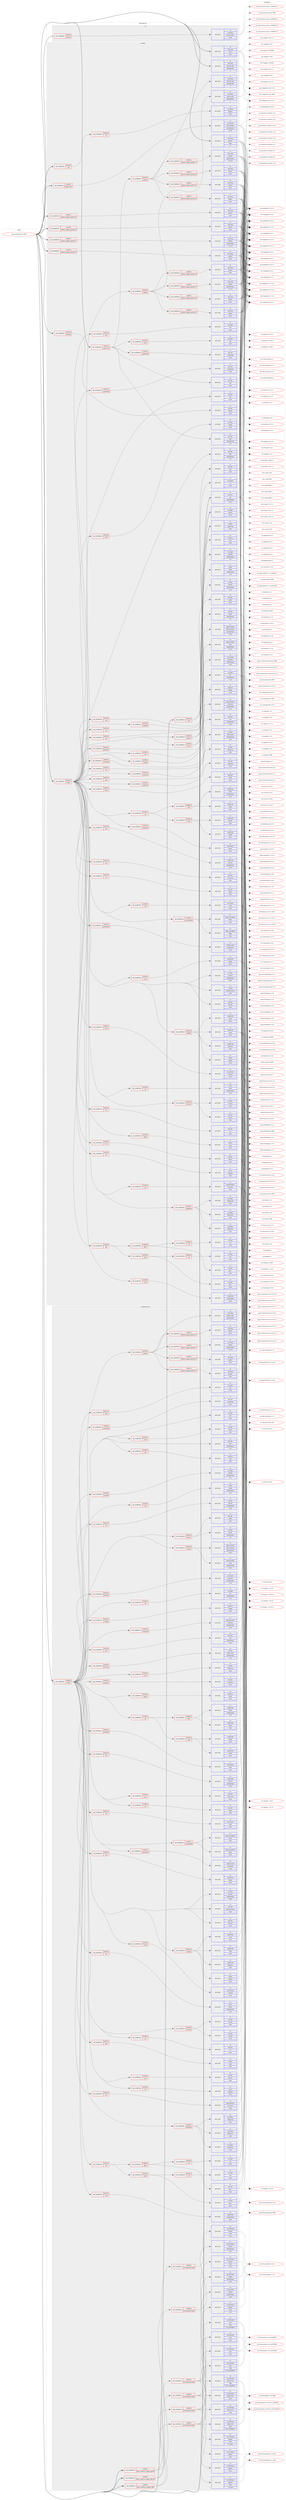 digraph prolog {

# *************
# Graph options
# *************

newrank=true;
concentrate=true;
compound=true;
graph [rankdir=LR,fontname=Helvetica,fontsize=10,ranksep=1.5];#, ranksep=2.5, nodesep=0.2];
edge  [arrowhead=vee];
node  [fontname=Helvetica,fontsize=10];

# **********
# The ebuild
# **********

subgraph cluster_leftcol {
color=gray;
rank=same;
label=<<i>ebuild</i>>;
id [label="app-emulation/qemu-9999", color=red, width=4, href="../app-emulation/qemu-9999.svg"];
}

# ****************
# The dependencies
# ****************

subgraph cluster_midcol {
color=gray;
label=<<i>dependencies</i>>;
subgraph cluster_compile {
fillcolor="#eeeeee";
style=filled;
label=<<i>compile</i>>;
subgraph cond455 {
dependency1570 [label=<<TABLE BORDER="0" CELLBORDER="1" CELLSPACING="0" CELLPADDING="4"><TR><TD ROWSPAN="3" CELLPADDING="10">use_conditional</TD></TR><TR><TD>positive</TD></TR><TR><TD>filecaps</TD></TR></TABLE>>, shape=none, color=red];
subgraph pack1074 {
dependency1571 [label=<<TABLE BORDER="0" CELLBORDER="1" CELLSPACING="0" CELLPADDING="4" WIDTH="220"><TR><TD ROWSPAN="6" CELLPADDING="30">pack_dep</TD></TR><TR><TD WIDTH="110">no</TD></TR><TR><TD>sys-libs</TD></TR><TR><TD>libcap</TD></TR><TR><TD>none</TD></TR><TR><TD></TD></TR></TABLE>>, shape=none, color=blue];
}
dependency1570:e -> dependency1571:w [weight=20,style="dashed",arrowhead="vee"];
}
id:e -> dependency1570:w [weight=20,style="solid",arrowhead="vee"];
subgraph cond456 {
dependency1572 [label=<<TABLE BORDER="0" CELLBORDER="1" CELLSPACING="0" CELLPADDING="4"><TR><TD ROWSPAN="3" CELLPADDING="10">use_conditional</TD></TR><TR><TD>positive</TD></TR><TR><TD>gtk</TD></TR></TABLE>>, shape=none, color=red];
subgraph cond457 {
dependency1573 [label=<<TABLE BORDER="0" CELLBORDER="1" CELLSPACING="0" CELLPADDING="4"><TR><TD ROWSPAN="3" CELLPADDING="10">use_conditional</TD></TR><TR><TD>positive</TD></TR><TR><TD>nls</TD></TR></TABLE>>, shape=none, color=red];
subgraph pack1075 {
dependency1574 [label=<<TABLE BORDER="0" CELLBORDER="1" CELLSPACING="0" CELLPADDING="4" WIDTH="220"><TR><TD ROWSPAN="6" CELLPADDING="30">pack_dep</TD></TR><TR><TD WIDTH="110">no</TD></TR><TR><TD>sys-devel</TD></TR><TR><TD>gettext</TD></TR><TR><TD>none</TD></TR><TR><TD></TD></TR></TABLE>>, shape=none, color=blue];
}
dependency1573:e -> dependency1574:w [weight=20,style="dashed",arrowhead="vee"];
}
dependency1572:e -> dependency1573:w [weight=20,style="dashed",arrowhead="vee"];
}
id:e -> dependency1572:w [weight=20,style="solid",arrowhead="vee"];
subgraph cond458 {
dependency1575 [label=<<TABLE BORDER="0" CELLBORDER="1" CELLSPACING="0" CELLPADDING="4"><TR><TD ROWSPAN="3" CELLPADDING="10">use_conditional</TD></TR><TR><TD>positive</TD></TR><TR><TD>kernel_linux</TD></TR></TABLE>>, shape=none, color=red];
subgraph pack1076 {
dependency1576 [label=<<TABLE BORDER="0" CELLBORDER="1" CELLSPACING="0" CELLPADDING="4" WIDTH="220"><TR><TD ROWSPAN="6" CELLPADDING="30">pack_dep</TD></TR><TR><TD WIDTH="110">no</TD></TR><TR><TD>sys-kernel</TD></TR><TR><TD>linux-headers</TD></TR><TR><TD>greaterequal</TD></TR><TR><TD>2.6.35</TD></TR></TABLE>>, shape=none, color=blue];
}
dependency1575:e -> dependency1576:w [weight=20,style="dashed",arrowhead="vee"];
}
id:e -> dependency1575:w [weight=20,style="solid",arrowhead="vee"];
subgraph cond459 {
dependency1577 [label=<<TABLE BORDER="0" CELLBORDER="1" CELLSPACING="0" CELLPADDING="4"><TR><TD ROWSPAN="3" CELLPADDING="10">use_conditional</TD></TR><TR><TD>positive</TD></TR><TR><TD>python_targets_python2_7</TD></TR></TABLE>>, shape=none, color=red];
subgraph pack1077 {
dependency1578 [label=<<TABLE BORDER="0" CELLBORDER="1" CELLSPACING="0" CELLPADDING="4" WIDTH="220"><TR><TD ROWSPAN="6" CELLPADDING="30">pack_dep</TD></TR><TR><TD WIDTH="110">no</TD></TR><TR><TD>dev-lang</TD></TR><TR><TD>python</TD></TR><TR><TD>greaterequal</TD></TR><TR><TD>2.7.5-r2</TD></TR></TABLE>>, shape=none, color=blue];
}
dependency1577:e -> dependency1578:w [weight=20,style="dashed",arrowhead="vee"];
}
id:e -> dependency1577:w [weight=20,style="solid",arrowhead="vee"];
subgraph cond460 {
dependency1579 [label=<<TABLE BORDER="0" CELLBORDER="1" CELLSPACING="0" CELLPADDING="4"><TR><TD ROWSPAN="3" CELLPADDING="10">use_conditional</TD></TR><TR><TD>positive</TD></TR><TR><TD>python_targets_python3_4</TD></TR></TABLE>>, shape=none, color=red];
subgraph pack1078 {
dependency1580 [label=<<TABLE BORDER="0" CELLBORDER="1" CELLSPACING="0" CELLPADDING="4" WIDTH="220"><TR><TD ROWSPAN="6" CELLPADDING="30">pack_dep</TD></TR><TR><TD WIDTH="110">no</TD></TR><TR><TD>dev-lang</TD></TR><TR><TD>python</TD></TR><TR><TD>none</TD></TR><TR><TD></TD></TR></TABLE>>, shape=none, color=blue];
}
dependency1579:e -> dependency1580:w [weight=20,style="dashed",arrowhead="vee"];
}
id:e -> dependency1579:w [weight=20,style="solid",arrowhead="vee"];
subgraph cond461 {
dependency1581 [label=<<TABLE BORDER="0" CELLBORDER="1" CELLSPACING="0" CELLPADDING="4"><TR><TD ROWSPAN="3" CELLPADDING="10">use_conditional</TD></TR><TR><TD>positive</TD></TR><TR><TD>python_targets_python3_5</TD></TR></TABLE>>, shape=none, color=red];
subgraph pack1079 {
dependency1582 [label=<<TABLE BORDER="0" CELLBORDER="1" CELLSPACING="0" CELLPADDING="4" WIDTH="220"><TR><TD ROWSPAN="6" CELLPADDING="30">pack_dep</TD></TR><TR><TD WIDTH="110">no</TD></TR><TR><TD>dev-lang</TD></TR><TR><TD>python</TD></TR><TR><TD>none</TD></TR><TR><TD></TD></TR></TABLE>>, shape=none, color=blue];
}
dependency1581:e -> dependency1582:w [weight=20,style="dashed",arrowhead="vee"];
}
id:e -> dependency1581:w [weight=20,style="solid",arrowhead="vee"];
subgraph cond462 {
dependency1583 [label=<<TABLE BORDER="0" CELLBORDER="1" CELLSPACING="0" CELLPADDING="4"><TR><TD ROWSPAN="3" CELLPADDING="10">use_conditional</TD></TR><TR><TD>positive</TD></TR><TR><TD>python_targets_python3_6</TD></TR></TABLE>>, shape=none, color=red];
subgraph pack1080 {
dependency1584 [label=<<TABLE BORDER="0" CELLBORDER="1" CELLSPACING="0" CELLPADDING="4" WIDTH="220"><TR><TD ROWSPAN="6" CELLPADDING="30">pack_dep</TD></TR><TR><TD WIDTH="110">no</TD></TR><TR><TD>dev-lang</TD></TR><TR><TD>python</TD></TR><TR><TD>none</TD></TR><TR><TD></TD></TR></TABLE>>, shape=none, color=blue];
}
dependency1583:e -> dependency1584:w [weight=20,style="dashed",arrowhead="vee"];
}
id:e -> dependency1583:w [weight=20,style="solid",arrowhead="vee"];
subgraph cond463 {
dependency1585 [label=<<TABLE BORDER="0" CELLBORDER="1" CELLSPACING="0" CELLPADDING="4"><TR><TD ROWSPAN="3" CELLPADDING="10">use_conditional</TD></TR><TR><TD>positive</TD></TR><TR><TD>static</TD></TR></TABLE>>, shape=none, color=red];
subgraph pack1081 {
dependency1586 [label=<<TABLE BORDER="0" CELLBORDER="1" CELLSPACING="0" CELLPADDING="4" WIDTH="220"><TR><TD ROWSPAN="6" CELLPADDING="30">pack_dep</TD></TR><TR><TD WIDTH="110">no</TD></TR><TR><TD>dev-libs</TD></TR><TR><TD>glib</TD></TR><TR><TD>greaterequal</TD></TR><TR><TD>2.0</TD></TR></TABLE>>, shape=none, color=blue];
}
dependency1585:e -> dependency1586:w [weight=20,style="dashed",arrowhead="vee"];
subgraph pack1082 {
dependency1587 [label=<<TABLE BORDER="0" CELLBORDER="1" CELLSPACING="0" CELLPADDING="4" WIDTH="220"><TR><TD ROWSPAN="6" CELLPADDING="30">pack_dep</TD></TR><TR><TD WIDTH="110">no</TD></TR><TR><TD>sys-libs</TD></TR><TR><TD>zlib</TD></TR><TR><TD>none</TD></TR><TR><TD></TD></TR></TABLE>>, shape=none, color=blue];
}
dependency1585:e -> dependency1587:w [weight=20,style="dashed",arrowhead="vee"];
subgraph cond464 {
dependency1588 [label=<<TABLE BORDER="0" CELLBORDER="1" CELLSPACING="0" CELLPADDING="4"><TR><TD ROWSPAN="3" CELLPADDING="10">use_conditional</TD></TR><TR><TD>positive</TD></TR><TR><TD>python</TD></TR></TABLE>>, shape=none, color=red];
subgraph cond465 {
dependency1589 [label=<<TABLE BORDER="0" CELLBORDER="1" CELLSPACING="0" CELLPADDING="4"><TR><TD ROWSPAN="3" CELLPADDING="10">use_conditional</TD></TR><TR><TD>positive</TD></TR><TR><TD>python_targets_python2_7</TD></TR></TABLE>>, shape=none, color=red];
subgraph pack1083 {
dependency1590 [label=<<TABLE BORDER="0" CELLBORDER="1" CELLSPACING="0" CELLPADDING="4" WIDTH="220"><TR><TD ROWSPAN="6" CELLPADDING="30">pack_dep</TD></TR><TR><TD WIDTH="110">no</TD></TR><TR><TD>dev-lang</TD></TR><TR><TD>python</TD></TR><TR><TD>greaterequal</TD></TR><TR><TD>2.7.5-r2</TD></TR></TABLE>>, shape=none, color=blue];
}
dependency1589:e -> dependency1590:w [weight=20,style="dashed",arrowhead="vee"];
}
dependency1588:e -> dependency1589:w [weight=20,style="dashed",arrowhead="vee"];
subgraph cond466 {
dependency1591 [label=<<TABLE BORDER="0" CELLBORDER="1" CELLSPACING="0" CELLPADDING="4"><TR><TD ROWSPAN="3" CELLPADDING="10">use_conditional</TD></TR><TR><TD>positive</TD></TR><TR><TD>python_targets_python3_4</TD></TR></TABLE>>, shape=none, color=red];
subgraph pack1084 {
dependency1592 [label=<<TABLE BORDER="0" CELLBORDER="1" CELLSPACING="0" CELLPADDING="4" WIDTH="220"><TR><TD ROWSPAN="6" CELLPADDING="30">pack_dep</TD></TR><TR><TD WIDTH="110">no</TD></TR><TR><TD>dev-lang</TD></TR><TR><TD>python</TD></TR><TR><TD>none</TD></TR><TR><TD></TD></TR></TABLE>>, shape=none, color=blue];
}
dependency1591:e -> dependency1592:w [weight=20,style="dashed",arrowhead="vee"];
}
dependency1588:e -> dependency1591:w [weight=20,style="dashed",arrowhead="vee"];
subgraph cond467 {
dependency1593 [label=<<TABLE BORDER="0" CELLBORDER="1" CELLSPACING="0" CELLPADDING="4"><TR><TD ROWSPAN="3" CELLPADDING="10">use_conditional</TD></TR><TR><TD>positive</TD></TR><TR><TD>python_targets_python3_5</TD></TR></TABLE>>, shape=none, color=red];
subgraph pack1085 {
dependency1594 [label=<<TABLE BORDER="0" CELLBORDER="1" CELLSPACING="0" CELLPADDING="4" WIDTH="220"><TR><TD ROWSPAN="6" CELLPADDING="30">pack_dep</TD></TR><TR><TD WIDTH="110">no</TD></TR><TR><TD>dev-lang</TD></TR><TR><TD>python</TD></TR><TR><TD>none</TD></TR><TR><TD></TD></TR></TABLE>>, shape=none, color=blue];
}
dependency1593:e -> dependency1594:w [weight=20,style="dashed",arrowhead="vee"];
}
dependency1588:e -> dependency1593:w [weight=20,style="dashed",arrowhead="vee"];
subgraph cond468 {
dependency1595 [label=<<TABLE BORDER="0" CELLBORDER="1" CELLSPACING="0" CELLPADDING="4"><TR><TD ROWSPAN="3" CELLPADDING="10">use_conditional</TD></TR><TR><TD>positive</TD></TR><TR><TD>python_targets_python3_6</TD></TR></TABLE>>, shape=none, color=red];
subgraph pack1086 {
dependency1596 [label=<<TABLE BORDER="0" CELLBORDER="1" CELLSPACING="0" CELLPADDING="4" WIDTH="220"><TR><TD ROWSPAN="6" CELLPADDING="30">pack_dep</TD></TR><TR><TD WIDTH="110">no</TD></TR><TR><TD>dev-lang</TD></TR><TR><TD>python</TD></TR><TR><TD>none</TD></TR><TR><TD></TD></TR></TABLE>>, shape=none, color=blue];
}
dependency1595:e -> dependency1596:w [weight=20,style="dashed",arrowhead="vee"];
}
dependency1588:e -> dependency1595:w [weight=20,style="dashed",arrowhead="vee"];
subgraph pack1087 {
dependency1597 [label=<<TABLE BORDER="0" CELLBORDER="1" CELLSPACING="0" CELLPADDING="4" WIDTH="220"><TR><TD ROWSPAN="6" CELLPADDING="30">pack_dep</TD></TR><TR><TD WIDTH="110">no</TD></TR><TR><TD>dev-lang</TD></TR><TR><TD>python-exec</TD></TR><TR><TD>greaterequal</TD></TR><TR><TD>2</TD></TR></TABLE>>, shape=none, color=blue];
}
dependency1588:e -> dependency1597:w [weight=20,style="dashed",arrowhead="vee"];
}
dependency1585:e -> dependency1588:w [weight=20,style="dashed",arrowhead="vee"];
subgraph cond469 {
dependency1598 [label=<<TABLE BORDER="0" CELLBORDER="1" CELLSPACING="0" CELLPADDING="4"><TR><TD ROWSPAN="3" CELLPADDING="10">use_conditional</TD></TR><TR><TD>positive</TD></TR><TR><TD>systemtap</TD></TR></TABLE>>, shape=none, color=red];
subgraph pack1088 {
dependency1599 [label=<<TABLE BORDER="0" CELLBORDER="1" CELLSPACING="0" CELLPADDING="4" WIDTH="220"><TR><TD ROWSPAN="6" CELLPADDING="30">pack_dep</TD></TR><TR><TD WIDTH="110">no</TD></TR><TR><TD>dev-util</TD></TR><TR><TD>systemtap</TD></TR><TR><TD>none</TD></TR><TR><TD></TD></TR></TABLE>>, shape=none, color=blue];
}
dependency1598:e -> dependency1599:w [weight=20,style="dashed",arrowhead="vee"];
}
dependency1585:e -> dependency1598:w [weight=20,style="dashed",arrowhead="vee"];
subgraph cond470 {
dependency1600 [label=<<TABLE BORDER="0" CELLBORDER="1" CELLSPACING="0" CELLPADDING="4"><TR><TD ROWSPAN="3" CELLPADDING="10">use_conditional</TD></TR><TR><TD>positive</TD></TR><TR><TD>xattr</TD></TR></TABLE>>, shape=none, color=red];
subgraph pack1089 {
dependency1601 [label=<<TABLE BORDER="0" CELLBORDER="1" CELLSPACING="0" CELLPADDING="4" WIDTH="220"><TR><TD ROWSPAN="6" CELLPADDING="30">pack_dep</TD></TR><TR><TD WIDTH="110">no</TD></TR><TR><TD>sys-apps</TD></TR><TR><TD>attr</TD></TR><TR><TD>none</TD></TR><TR><TD></TD></TR></TABLE>>, shape=none, color=blue];
}
dependency1600:e -> dependency1601:w [weight=20,style="dashed",arrowhead="vee"];
}
dependency1585:e -> dependency1600:w [weight=20,style="dashed",arrowhead="vee"];
subgraph pack1090 {
dependency1602 [label=<<TABLE BORDER="0" CELLBORDER="1" CELLSPACING="0" CELLPADDING="4" WIDTH="220"><TR><TD ROWSPAN="6" CELLPADDING="30">pack_dep</TD></TR><TR><TD WIDTH="110">no</TD></TR><TR><TD>dev-libs</TD></TR><TR><TD>libxml2</TD></TR><TR><TD>none</TD></TR><TR><TD></TD></TR></TABLE>>, shape=none, color=blue];
}
dependency1585:e -> dependency1602:w [weight=20,style="dashed",arrowhead="vee"];
subgraph pack1091 {
dependency1603 [label=<<TABLE BORDER="0" CELLBORDER="1" CELLSPACING="0" CELLPADDING="4" WIDTH="220"><TR><TD ROWSPAN="6" CELLPADDING="30">pack_dep</TD></TR><TR><TD WIDTH="110">no</TD></TR><TR><TD>x11-libs</TD></TR><TR><TD>libxkbcommon</TD></TR><TR><TD>none</TD></TR><TR><TD></TD></TR></TABLE>>, shape=none, color=blue];
}
dependency1585:e -> dependency1603:w [weight=20,style="dashed",arrowhead="vee"];
subgraph pack1092 {
dependency1604 [label=<<TABLE BORDER="0" CELLBORDER="1" CELLSPACING="0" CELLPADDING="4" WIDTH="220"><TR><TD ROWSPAN="6" CELLPADDING="30">pack_dep</TD></TR><TR><TD WIDTH="110">no</TD></TR><TR><TD>x11-libs</TD></TR><TR><TD>pixman</TD></TR><TR><TD>greaterequal</TD></TR><TR><TD>0.28.0</TD></TR></TABLE>>, shape=none, color=blue];
}
dependency1585:e -> dependency1604:w [weight=20,style="dashed",arrowhead="vee"];
subgraph cond471 {
dependency1605 [label=<<TABLE BORDER="0" CELLBORDER="1" CELLSPACING="0" CELLPADDING="4"><TR><TD ROWSPAN="3" CELLPADDING="10">use_conditional</TD></TR><TR><TD>positive</TD></TR><TR><TD>accessibility</TD></TR></TABLE>>, shape=none, color=red];
subgraph pack1093 {
dependency1606 [label=<<TABLE BORDER="0" CELLBORDER="1" CELLSPACING="0" CELLPADDING="4" WIDTH="220"><TR><TD ROWSPAN="6" CELLPADDING="30">pack_dep</TD></TR><TR><TD WIDTH="110">no</TD></TR><TR><TD>app-accessibility</TD></TR><TR><TD>brltty</TD></TR><TR><TD>none</TD></TR><TR><TD></TD></TR></TABLE>>, shape=none, color=blue];
}
dependency1605:e -> dependency1606:w [weight=20,style="dashed",arrowhead="vee"];
subgraph pack1094 {
dependency1607 [label=<<TABLE BORDER="0" CELLBORDER="1" CELLSPACING="0" CELLPADDING="4" WIDTH="220"><TR><TD ROWSPAN="6" CELLPADDING="30">pack_dep</TD></TR><TR><TD WIDTH="110">no</TD></TR><TR><TD>app-accessibility</TD></TR><TR><TD>brltty</TD></TR><TR><TD>none</TD></TR><TR><TD></TD></TR></TABLE>>, shape=none, color=blue];
}
dependency1605:e -> dependency1607:w [weight=20,style="dashed",arrowhead="vee"];
}
dependency1585:e -> dependency1605:w [weight=20,style="dashed",arrowhead="vee"];
subgraph cond472 {
dependency1608 [label=<<TABLE BORDER="0" CELLBORDER="1" CELLSPACING="0" CELLPADDING="4"><TR><TD ROWSPAN="3" CELLPADDING="10">use_conditional</TD></TR><TR><TD>positive</TD></TR><TR><TD>aio</TD></TR></TABLE>>, shape=none, color=red];
subgraph pack1095 {
dependency1609 [label=<<TABLE BORDER="0" CELLBORDER="1" CELLSPACING="0" CELLPADDING="4" WIDTH="220"><TR><TD ROWSPAN="6" CELLPADDING="30">pack_dep</TD></TR><TR><TD WIDTH="110">no</TD></TR><TR><TD>dev-libs</TD></TR><TR><TD>libaio</TD></TR><TR><TD>none</TD></TR><TR><TD></TD></TR></TABLE>>, shape=none, color=blue];
}
dependency1608:e -> dependency1609:w [weight=20,style="dashed",arrowhead="vee"];
}
dependency1585:e -> dependency1608:w [weight=20,style="dashed",arrowhead="vee"];
subgraph cond473 {
dependency1610 [label=<<TABLE BORDER="0" CELLBORDER="1" CELLSPACING="0" CELLPADDING="4"><TR><TD ROWSPAN="3" CELLPADDING="10">use_conditional</TD></TR><TR><TD>positive</TD></TR><TR><TD>alsa</TD></TR></TABLE>>, shape=none, color=red];
subgraph pack1096 {
dependency1611 [label=<<TABLE BORDER="0" CELLBORDER="1" CELLSPACING="0" CELLPADDING="4" WIDTH="220"><TR><TD ROWSPAN="6" CELLPADDING="30">pack_dep</TD></TR><TR><TD WIDTH="110">no</TD></TR><TR><TD>media-libs</TD></TR><TR><TD>alsa-lib</TD></TR><TR><TD>greaterequal</TD></TR><TR><TD>1.0.13</TD></TR></TABLE>>, shape=none, color=blue];
}
dependency1610:e -> dependency1611:w [weight=20,style="dashed",arrowhead="vee"];
}
dependency1585:e -> dependency1610:w [weight=20,style="dashed",arrowhead="vee"];
subgraph cond474 {
dependency1612 [label=<<TABLE BORDER="0" CELLBORDER="1" CELLSPACING="0" CELLPADDING="4"><TR><TD ROWSPAN="3" CELLPADDING="10">use_conditional</TD></TR><TR><TD>positive</TD></TR><TR><TD>bluetooth</TD></TR></TABLE>>, shape=none, color=red];
subgraph pack1097 {
dependency1613 [label=<<TABLE BORDER="0" CELLBORDER="1" CELLSPACING="0" CELLPADDING="4" WIDTH="220"><TR><TD ROWSPAN="6" CELLPADDING="30">pack_dep</TD></TR><TR><TD WIDTH="110">no</TD></TR><TR><TD>net-wireless</TD></TR><TR><TD>bluez</TD></TR><TR><TD>none</TD></TR><TR><TD></TD></TR></TABLE>>, shape=none, color=blue];
}
dependency1612:e -> dependency1613:w [weight=20,style="dashed",arrowhead="vee"];
}
dependency1585:e -> dependency1612:w [weight=20,style="dashed",arrowhead="vee"];
subgraph cond475 {
dependency1614 [label=<<TABLE BORDER="0" CELLBORDER="1" CELLSPACING="0" CELLPADDING="4"><TR><TD ROWSPAN="3" CELLPADDING="10">use_conditional</TD></TR><TR><TD>positive</TD></TR><TR><TD>bzip2</TD></TR></TABLE>>, shape=none, color=red];
subgraph pack1098 {
dependency1615 [label=<<TABLE BORDER="0" CELLBORDER="1" CELLSPACING="0" CELLPADDING="4" WIDTH="220"><TR><TD ROWSPAN="6" CELLPADDING="30">pack_dep</TD></TR><TR><TD WIDTH="110">no</TD></TR><TR><TD>app-arch</TD></TR><TR><TD>bzip2</TD></TR><TR><TD>none</TD></TR><TR><TD></TD></TR></TABLE>>, shape=none, color=blue];
}
dependency1614:e -> dependency1615:w [weight=20,style="dashed",arrowhead="vee"];
}
dependency1585:e -> dependency1614:w [weight=20,style="dashed",arrowhead="vee"];
subgraph cond476 {
dependency1616 [label=<<TABLE BORDER="0" CELLBORDER="1" CELLSPACING="0" CELLPADDING="4"><TR><TD ROWSPAN="3" CELLPADDING="10">use_conditional</TD></TR><TR><TD>positive</TD></TR><TR><TD>capstone</TD></TR></TABLE>>, shape=none, color=red];
subgraph pack1099 {
dependency1617 [label=<<TABLE BORDER="0" CELLBORDER="1" CELLSPACING="0" CELLPADDING="4" WIDTH="220"><TR><TD ROWSPAN="6" CELLPADDING="30">pack_dep</TD></TR><TR><TD WIDTH="110">no</TD></TR><TR><TD>dev-libs</TD></TR><TR><TD>capstone</TD></TR><TR><TD>none</TD></TR><TR><TD></TD></TR></TABLE>>, shape=none, color=blue];
}
dependency1616:e -> dependency1617:w [weight=20,style="dashed",arrowhead="vee"];
}
dependency1585:e -> dependency1616:w [weight=20,style="dashed",arrowhead="vee"];
subgraph cond477 {
dependency1618 [label=<<TABLE BORDER="0" CELLBORDER="1" CELLSPACING="0" CELLPADDING="4"><TR><TD ROWSPAN="3" CELLPADDING="10">use_conditional</TD></TR><TR><TD>positive</TD></TR><TR><TD>caps</TD></TR></TABLE>>, shape=none, color=red];
subgraph pack1100 {
dependency1619 [label=<<TABLE BORDER="0" CELLBORDER="1" CELLSPACING="0" CELLPADDING="4" WIDTH="220"><TR><TD ROWSPAN="6" CELLPADDING="30">pack_dep</TD></TR><TR><TD WIDTH="110">no</TD></TR><TR><TD>sys-libs</TD></TR><TR><TD>libcap-ng</TD></TR><TR><TD>none</TD></TR><TR><TD></TD></TR></TABLE>>, shape=none, color=blue];
}
dependency1618:e -> dependency1619:w [weight=20,style="dashed",arrowhead="vee"];
}
dependency1585:e -> dependency1618:w [weight=20,style="dashed",arrowhead="vee"];
subgraph cond478 {
dependency1620 [label=<<TABLE BORDER="0" CELLBORDER="1" CELLSPACING="0" CELLPADDING="4"><TR><TD ROWSPAN="3" CELLPADDING="10">use_conditional</TD></TR><TR><TD>positive</TD></TR><TR><TD>curl</TD></TR></TABLE>>, shape=none, color=red];
subgraph pack1101 {
dependency1621 [label=<<TABLE BORDER="0" CELLBORDER="1" CELLSPACING="0" CELLPADDING="4" WIDTH="220"><TR><TD ROWSPAN="6" CELLPADDING="30">pack_dep</TD></TR><TR><TD WIDTH="110">no</TD></TR><TR><TD>net-misc</TD></TR><TR><TD>curl</TD></TR><TR><TD>greaterequal</TD></TR><TR><TD>7.15.4</TD></TR></TABLE>>, shape=none, color=blue];
}
dependency1620:e -> dependency1621:w [weight=20,style="dashed",arrowhead="vee"];
}
dependency1585:e -> dependency1620:w [weight=20,style="dashed",arrowhead="vee"];
subgraph cond479 {
dependency1622 [label=<<TABLE BORDER="0" CELLBORDER="1" CELLSPACING="0" CELLPADDING="4"><TR><TD ROWSPAN="3" CELLPADDING="10">use_conditional</TD></TR><TR><TD>positive</TD></TR><TR><TD>fdt</TD></TR></TABLE>>, shape=none, color=red];
subgraph pack1102 {
dependency1623 [label=<<TABLE BORDER="0" CELLBORDER="1" CELLSPACING="0" CELLPADDING="4" WIDTH="220"><TR><TD ROWSPAN="6" CELLPADDING="30">pack_dep</TD></TR><TR><TD WIDTH="110">no</TD></TR><TR><TD>sys-apps</TD></TR><TR><TD>dtc</TD></TR><TR><TD>greaterequal</TD></TR><TR><TD>1.4.2</TD></TR></TABLE>>, shape=none, color=blue];
}
dependency1622:e -> dependency1623:w [weight=20,style="dashed",arrowhead="vee"];
}
dependency1585:e -> dependency1622:w [weight=20,style="dashed",arrowhead="vee"];
subgraph cond480 {
dependency1624 [label=<<TABLE BORDER="0" CELLBORDER="1" CELLSPACING="0" CELLPADDING="4"><TR><TD ROWSPAN="3" CELLPADDING="10">use_conditional</TD></TR><TR><TD>positive</TD></TR><TR><TD>glusterfs</TD></TR></TABLE>>, shape=none, color=red];
subgraph pack1103 {
dependency1625 [label=<<TABLE BORDER="0" CELLBORDER="1" CELLSPACING="0" CELLPADDING="4" WIDTH="220"><TR><TD ROWSPAN="6" CELLPADDING="30">pack_dep</TD></TR><TR><TD WIDTH="110">no</TD></TR><TR><TD>sys-cluster</TD></TR><TR><TD>glusterfs</TD></TR><TR><TD>greaterequal</TD></TR><TR><TD>3.4.0</TD></TR></TABLE>>, shape=none, color=blue];
}
dependency1624:e -> dependency1625:w [weight=20,style="dashed",arrowhead="vee"];
}
dependency1585:e -> dependency1624:w [weight=20,style="dashed",arrowhead="vee"];
subgraph cond481 {
dependency1626 [label=<<TABLE BORDER="0" CELLBORDER="1" CELLSPACING="0" CELLPADDING="4"><TR><TD ROWSPAN="3" CELLPADDING="10">use_conditional</TD></TR><TR><TD>positive</TD></TR><TR><TD>gnutls</TD></TR></TABLE>>, shape=none, color=red];
subgraph pack1104 {
dependency1627 [label=<<TABLE BORDER="0" CELLBORDER="1" CELLSPACING="0" CELLPADDING="4" WIDTH="220"><TR><TD ROWSPAN="6" CELLPADDING="30">pack_dep</TD></TR><TR><TD WIDTH="110">no</TD></TR><TR><TD>dev-libs</TD></TR><TR><TD>nettle</TD></TR><TR><TD>none</TD></TR><TR><TD></TD></TR></TABLE>>, shape=none, color=blue];
}
dependency1626:e -> dependency1627:w [weight=20,style="dashed",arrowhead="vee"];
subgraph pack1105 {
dependency1628 [label=<<TABLE BORDER="0" CELLBORDER="1" CELLSPACING="0" CELLPADDING="4" WIDTH="220"><TR><TD ROWSPAN="6" CELLPADDING="30">pack_dep</TD></TR><TR><TD WIDTH="110">no</TD></TR><TR><TD>net-libs</TD></TR><TR><TD>gnutls</TD></TR><TR><TD>greaterequal</TD></TR><TR><TD>3.0</TD></TR></TABLE>>, shape=none, color=blue];
}
dependency1626:e -> dependency1628:w [weight=20,style="dashed",arrowhead="vee"];
}
dependency1585:e -> dependency1626:w [weight=20,style="dashed",arrowhead="vee"];
subgraph cond482 {
dependency1629 [label=<<TABLE BORDER="0" CELLBORDER="1" CELLSPACING="0" CELLPADDING="4"><TR><TD ROWSPAN="3" CELLPADDING="10">use_conditional</TD></TR><TR><TD>positive</TD></TR><TR><TD>gtk</TD></TR></TABLE>>, shape=none, color=red];
subgraph cond483 {
dependency1630 [label=<<TABLE BORDER="0" CELLBORDER="1" CELLSPACING="0" CELLPADDING="4"><TR><TD ROWSPAN="3" CELLPADDING="10">use_conditional</TD></TR><TR><TD>positive</TD></TR><TR><TD>gtk2</TD></TR></TABLE>>, shape=none, color=red];
subgraph pack1106 {
dependency1631 [label=<<TABLE BORDER="0" CELLBORDER="1" CELLSPACING="0" CELLPADDING="4" WIDTH="220"><TR><TD ROWSPAN="6" CELLPADDING="30">pack_dep</TD></TR><TR><TD WIDTH="110">no</TD></TR><TR><TD>x11-libs</TD></TR><TR><TD>gtk+</TD></TR><TR><TD>none</TD></TR><TR><TD></TD></TR></TABLE>>, shape=none, color=blue];
}
dependency1630:e -> dependency1631:w [weight=20,style="dashed",arrowhead="vee"];
subgraph cond484 {
dependency1632 [label=<<TABLE BORDER="0" CELLBORDER="1" CELLSPACING="0" CELLPADDING="4"><TR><TD ROWSPAN="3" CELLPADDING="10">use_conditional</TD></TR><TR><TD>positive</TD></TR><TR><TD>vte</TD></TR></TABLE>>, shape=none, color=red];
subgraph pack1107 {
dependency1633 [label=<<TABLE BORDER="0" CELLBORDER="1" CELLSPACING="0" CELLPADDING="4" WIDTH="220"><TR><TD ROWSPAN="6" CELLPADDING="30">pack_dep</TD></TR><TR><TD WIDTH="110">no</TD></TR><TR><TD>x11-libs</TD></TR><TR><TD>vte</TD></TR><TR><TD>none</TD></TR><TR><TD></TD></TR></TABLE>>, shape=none, color=blue];
}
dependency1632:e -> dependency1633:w [weight=20,style="dashed",arrowhead="vee"];
}
dependency1630:e -> dependency1632:w [weight=20,style="dashed",arrowhead="vee"];
}
dependency1629:e -> dependency1630:w [weight=20,style="dashed",arrowhead="vee"];
subgraph cond485 {
dependency1634 [label=<<TABLE BORDER="0" CELLBORDER="1" CELLSPACING="0" CELLPADDING="4"><TR><TD ROWSPAN="3" CELLPADDING="10">use_conditional</TD></TR><TR><TD>negative</TD></TR><TR><TD>gtk2</TD></TR></TABLE>>, shape=none, color=red];
subgraph pack1108 {
dependency1635 [label=<<TABLE BORDER="0" CELLBORDER="1" CELLSPACING="0" CELLPADDING="4" WIDTH="220"><TR><TD ROWSPAN="6" CELLPADDING="30">pack_dep</TD></TR><TR><TD WIDTH="110">no</TD></TR><TR><TD>x11-libs</TD></TR><TR><TD>gtk+</TD></TR><TR><TD>none</TD></TR><TR><TD></TD></TR></TABLE>>, shape=none, color=blue];
}
dependency1634:e -> dependency1635:w [weight=20,style="dashed",arrowhead="vee"];
subgraph cond486 {
dependency1636 [label=<<TABLE BORDER="0" CELLBORDER="1" CELLSPACING="0" CELLPADDING="4"><TR><TD ROWSPAN="3" CELLPADDING="10">use_conditional</TD></TR><TR><TD>positive</TD></TR><TR><TD>vte</TD></TR></TABLE>>, shape=none, color=red];
subgraph pack1109 {
dependency1637 [label=<<TABLE BORDER="0" CELLBORDER="1" CELLSPACING="0" CELLPADDING="4" WIDTH="220"><TR><TD ROWSPAN="6" CELLPADDING="30">pack_dep</TD></TR><TR><TD WIDTH="110">no</TD></TR><TR><TD>x11-libs</TD></TR><TR><TD>vte</TD></TR><TR><TD>none</TD></TR><TR><TD></TD></TR></TABLE>>, shape=none, color=blue];
}
dependency1636:e -> dependency1637:w [weight=20,style="dashed",arrowhead="vee"];
}
dependency1634:e -> dependency1636:w [weight=20,style="dashed",arrowhead="vee"];
}
dependency1629:e -> dependency1634:w [weight=20,style="dashed",arrowhead="vee"];
}
dependency1585:e -> dependency1629:w [weight=20,style="dashed",arrowhead="vee"];
subgraph cond487 {
dependency1638 [label=<<TABLE BORDER="0" CELLBORDER="1" CELLSPACING="0" CELLPADDING="4"><TR><TD ROWSPAN="3" CELLPADDING="10">use_conditional</TD></TR><TR><TD>positive</TD></TR><TR><TD>infiniband</TD></TR></TABLE>>, shape=none, color=red];
subgraph pack1110 {
dependency1639 [label=<<TABLE BORDER="0" CELLBORDER="1" CELLSPACING="0" CELLPADDING="4" WIDTH="220"><TR><TD ROWSPAN="6" CELLPADDING="30">pack_dep</TD></TR><TR><TD WIDTH="110">no</TD></TR><TR><TD>sys-fabric</TD></TR><TR><TD>libibumad</TD></TR><TR><TD>none</TD></TR><TR><TD></TD></TR></TABLE>>, shape=none, color=blue];
}
dependency1638:e -> dependency1639:w [weight=20,style="dashed",arrowhead="vee"];
subgraph pack1111 {
dependency1640 [label=<<TABLE BORDER="0" CELLBORDER="1" CELLSPACING="0" CELLPADDING="4" WIDTH="220"><TR><TD ROWSPAN="6" CELLPADDING="30">pack_dep</TD></TR><TR><TD WIDTH="110">no</TD></TR><TR><TD>sys-fabric</TD></TR><TR><TD>libibverbs</TD></TR><TR><TD>none</TD></TR><TR><TD></TD></TR></TABLE>>, shape=none, color=blue];
}
dependency1638:e -> dependency1640:w [weight=20,style="dashed",arrowhead="vee"];
subgraph pack1112 {
dependency1641 [label=<<TABLE BORDER="0" CELLBORDER="1" CELLSPACING="0" CELLPADDING="4" WIDTH="220"><TR><TD ROWSPAN="6" CELLPADDING="30">pack_dep</TD></TR><TR><TD WIDTH="110">no</TD></TR><TR><TD>sys-fabric</TD></TR><TR><TD>librdmacm</TD></TR><TR><TD>none</TD></TR><TR><TD></TD></TR></TABLE>>, shape=none, color=blue];
}
dependency1638:e -> dependency1641:w [weight=20,style="dashed",arrowhead="vee"];
}
dependency1585:e -> dependency1638:w [weight=20,style="dashed",arrowhead="vee"];
subgraph cond488 {
dependency1642 [label=<<TABLE BORDER="0" CELLBORDER="1" CELLSPACING="0" CELLPADDING="4"><TR><TD ROWSPAN="3" CELLPADDING="10">use_conditional</TD></TR><TR><TD>positive</TD></TR><TR><TD>iscsi</TD></TR></TABLE>>, shape=none, color=red];
subgraph pack1113 {
dependency1643 [label=<<TABLE BORDER="0" CELLBORDER="1" CELLSPACING="0" CELLPADDING="4" WIDTH="220"><TR><TD ROWSPAN="6" CELLPADDING="30">pack_dep</TD></TR><TR><TD WIDTH="110">no</TD></TR><TR><TD>net-libs</TD></TR><TR><TD>libiscsi</TD></TR><TR><TD>none</TD></TR><TR><TD></TD></TR></TABLE>>, shape=none, color=blue];
}
dependency1642:e -> dependency1643:w [weight=20,style="dashed",arrowhead="vee"];
}
dependency1585:e -> dependency1642:w [weight=20,style="dashed",arrowhead="vee"];
subgraph cond489 {
dependency1644 [label=<<TABLE BORDER="0" CELLBORDER="1" CELLSPACING="0" CELLPADDING="4"><TR><TD ROWSPAN="3" CELLPADDING="10">use_conditional</TD></TR><TR><TD>positive</TD></TR><TR><TD>jpeg</TD></TR></TABLE>>, shape=none, color=red];
subgraph pack1114 {
dependency1645 [label=<<TABLE BORDER="0" CELLBORDER="1" CELLSPACING="0" CELLPADDING="4" WIDTH="220"><TR><TD ROWSPAN="6" CELLPADDING="30">pack_dep</TD></TR><TR><TD WIDTH="110">no</TD></TR><TR><TD>virtual</TD></TR><TR><TD>jpeg</TD></TR><TR><TD>none</TD></TR><TR><TD></TD></TR></TABLE>>, shape=none, color=blue];
}
dependency1644:e -> dependency1645:w [weight=20,style="dashed",arrowhead="vee"];
}
dependency1585:e -> dependency1644:w [weight=20,style="dashed",arrowhead="vee"];
subgraph cond490 {
dependency1646 [label=<<TABLE BORDER="0" CELLBORDER="1" CELLSPACING="0" CELLPADDING="4"><TR><TD ROWSPAN="3" CELLPADDING="10">use_conditional</TD></TR><TR><TD>positive</TD></TR><TR><TD>lzo</TD></TR></TABLE>>, shape=none, color=red];
subgraph pack1115 {
dependency1647 [label=<<TABLE BORDER="0" CELLBORDER="1" CELLSPACING="0" CELLPADDING="4" WIDTH="220"><TR><TD ROWSPAN="6" CELLPADDING="30">pack_dep</TD></TR><TR><TD WIDTH="110">no</TD></TR><TR><TD>dev-libs</TD></TR><TR><TD>lzo</TD></TR><TR><TD>none</TD></TR><TR><TD></TD></TR></TABLE>>, shape=none, color=blue];
}
dependency1646:e -> dependency1647:w [weight=20,style="dashed",arrowhead="vee"];
}
dependency1585:e -> dependency1646:w [weight=20,style="dashed",arrowhead="vee"];
subgraph cond491 {
dependency1648 [label=<<TABLE BORDER="0" CELLBORDER="1" CELLSPACING="0" CELLPADDING="4"><TR><TD ROWSPAN="3" CELLPADDING="10">use_conditional</TD></TR><TR><TD>positive</TD></TR><TR><TD>ncurses</TD></TR></TABLE>>, shape=none, color=red];
subgraph pack1116 {
dependency1649 [label=<<TABLE BORDER="0" CELLBORDER="1" CELLSPACING="0" CELLPADDING="4" WIDTH="220"><TR><TD ROWSPAN="6" CELLPADDING="30">pack_dep</TD></TR><TR><TD WIDTH="110">no</TD></TR><TR><TD>sys-libs</TD></TR><TR><TD>ncurses</TD></TR><TR><TD>none</TD></TR><TR><TD></TD></TR></TABLE>>, shape=none, color=blue];
}
dependency1648:e -> dependency1649:w [weight=20,style="dashed",arrowhead="vee"];
subgraph pack1117 {
dependency1650 [label=<<TABLE BORDER="0" CELLBORDER="1" CELLSPACING="0" CELLPADDING="4" WIDTH="220"><TR><TD ROWSPAN="6" CELLPADDING="30">pack_dep</TD></TR><TR><TD WIDTH="110">no</TD></TR><TR><TD>sys-libs</TD></TR><TR><TD>ncurses</TD></TR><TR><TD>none</TD></TR><TR><TD></TD></TR></TABLE>>, shape=none, color=blue];
}
dependency1648:e -> dependency1650:w [weight=20,style="dashed",arrowhead="vee"];
}
dependency1585:e -> dependency1648:w [weight=20,style="dashed",arrowhead="vee"];
subgraph cond492 {
dependency1651 [label=<<TABLE BORDER="0" CELLBORDER="1" CELLSPACING="0" CELLPADDING="4"><TR><TD ROWSPAN="3" CELLPADDING="10">use_conditional</TD></TR><TR><TD>positive</TD></TR><TR><TD>nfs</TD></TR></TABLE>>, shape=none, color=red];
subgraph pack1118 {
dependency1652 [label=<<TABLE BORDER="0" CELLBORDER="1" CELLSPACING="0" CELLPADDING="4" WIDTH="220"><TR><TD ROWSPAN="6" CELLPADDING="30">pack_dep</TD></TR><TR><TD WIDTH="110">no</TD></TR><TR><TD>net-fs</TD></TR><TR><TD>libnfs</TD></TR><TR><TD>greaterequal</TD></TR><TR><TD>1.9.3</TD></TR></TABLE>>, shape=none, color=blue];
}
dependency1651:e -> dependency1652:w [weight=20,style="dashed",arrowhead="vee"];
}
dependency1585:e -> dependency1651:w [weight=20,style="dashed",arrowhead="vee"];
subgraph cond493 {
dependency1653 [label=<<TABLE BORDER="0" CELLBORDER="1" CELLSPACING="0" CELLPADDING="4"><TR><TD ROWSPAN="3" CELLPADDING="10">use_conditional</TD></TR><TR><TD>positive</TD></TR><TR><TD>numa</TD></TR></TABLE>>, shape=none, color=red];
subgraph pack1119 {
dependency1654 [label=<<TABLE BORDER="0" CELLBORDER="1" CELLSPACING="0" CELLPADDING="4" WIDTH="220"><TR><TD ROWSPAN="6" CELLPADDING="30">pack_dep</TD></TR><TR><TD WIDTH="110">no</TD></TR><TR><TD>sys-process</TD></TR><TR><TD>numactl</TD></TR><TR><TD>none</TD></TR><TR><TD></TD></TR></TABLE>>, shape=none, color=blue];
}
dependency1653:e -> dependency1654:w [weight=20,style="dashed",arrowhead="vee"];
}
dependency1585:e -> dependency1653:w [weight=20,style="dashed",arrowhead="vee"];
subgraph cond494 {
dependency1655 [label=<<TABLE BORDER="0" CELLBORDER="1" CELLSPACING="0" CELLPADDING="4"><TR><TD ROWSPAN="3" CELLPADDING="10">use_conditional</TD></TR><TR><TD>positive</TD></TR><TR><TD>opengl</TD></TR></TABLE>>, shape=none, color=red];
subgraph pack1120 {
dependency1656 [label=<<TABLE BORDER="0" CELLBORDER="1" CELLSPACING="0" CELLPADDING="4" WIDTH="220"><TR><TD ROWSPAN="6" CELLPADDING="30">pack_dep</TD></TR><TR><TD WIDTH="110">no</TD></TR><TR><TD>virtual</TD></TR><TR><TD>opengl</TD></TR><TR><TD>none</TD></TR><TR><TD></TD></TR></TABLE>>, shape=none, color=blue];
}
dependency1655:e -> dependency1656:w [weight=20,style="dashed",arrowhead="vee"];
subgraph pack1121 {
dependency1657 [label=<<TABLE BORDER="0" CELLBORDER="1" CELLSPACING="0" CELLPADDING="4" WIDTH="220"><TR><TD ROWSPAN="6" CELLPADDING="30">pack_dep</TD></TR><TR><TD WIDTH="110">no</TD></TR><TR><TD>media-libs</TD></TR><TR><TD>libepoxy</TD></TR><TR><TD>none</TD></TR><TR><TD></TD></TR></TABLE>>, shape=none, color=blue];
}
dependency1655:e -> dependency1657:w [weight=20,style="dashed",arrowhead="vee"];
subgraph pack1122 {
dependency1658 [label=<<TABLE BORDER="0" CELLBORDER="1" CELLSPACING="0" CELLPADDING="4" WIDTH="220"><TR><TD ROWSPAN="6" CELLPADDING="30">pack_dep</TD></TR><TR><TD WIDTH="110">no</TD></TR><TR><TD>media-libs</TD></TR><TR><TD>mesa</TD></TR><TR><TD>none</TD></TR><TR><TD></TD></TR></TABLE>>, shape=none, color=blue];
}
dependency1655:e -> dependency1658:w [weight=20,style="dashed",arrowhead="vee"];
subgraph pack1123 {
dependency1659 [label=<<TABLE BORDER="0" CELLBORDER="1" CELLSPACING="0" CELLPADDING="4" WIDTH="220"><TR><TD ROWSPAN="6" CELLPADDING="30">pack_dep</TD></TR><TR><TD WIDTH="110">no</TD></TR><TR><TD>media-libs</TD></TR><TR><TD>mesa</TD></TR><TR><TD>none</TD></TR><TR><TD></TD></TR></TABLE>>, shape=none, color=blue];
}
dependency1655:e -> dependency1659:w [weight=20,style="dashed",arrowhead="vee"];
}
dependency1585:e -> dependency1655:w [weight=20,style="dashed",arrowhead="vee"];
subgraph cond495 {
dependency1660 [label=<<TABLE BORDER="0" CELLBORDER="1" CELLSPACING="0" CELLPADDING="4"><TR><TD ROWSPAN="3" CELLPADDING="10">use_conditional</TD></TR><TR><TD>positive</TD></TR><TR><TD>png</TD></TR></TABLE>>, shape=none, color=red];
subgraph pack1124 {
dependency1661 [label=<<TABLE BORDER="0" CELLBORDER="1" CELLSPACING="0" CELLPADDING="4" WIDTH="220"><TR><TD ROWSPAN="6" CELLPADDING="30">pack_dep</TD></TR><TR><TD WIDTH="110">no</TD></TR><TR><TD>media-libs</TD></TR><TR><TD>libpng</TD></TR><TR><TD>none</TD></TR><TR><TD></TD></TR></TABLE>>, shape=none, color=blue];
}
dependency1660:e -> dependency1661:w [weight=20,style="dashed",arrowhead="vee"];
}
dependency1585:e -> dependency1660:w [weight=20,style="dashed",arrowhead="vee"];
subgraph cond496 {
dependency1662 [label=<<TABLE BORDER="0" CELLBORDER="1" CELLSPACING="0" CELLPADDING="4"><TR><TD ROWSPAN="3" CELLPADDING="10">use_conditional</TD></TR><TR><TD>positive</TD></TR><TR><TD>pulseaudio</TD></TR></TABLE>>, shape=none, color=red];
subgraph pack1125 {
dependency1663 [label=<<TABLE BORDER="0" CELLBORDER="1" CELLSPACING="0" CELLPADDING="4" WIDTH="220"><TR><TD ROWSPAN="6" CELLPADDING="30">pack_dep</TD></TR><TR><TD WIDTH="110">no</TD></TR><TR><TD>media-sound</TD></TR><TR><TD>pulseaudio</TD></TR><TR><TD>none</TD></TR><TR><TD></TD></TR></TABLE>>, shape=none, color=blue];
}
dependency1662:e -> dependency1663:w [weight=20,style="dashed",arrowhead="vee"];
}
dependency1585:e -> dependency1662:w [weight=20,style="dashed",arrowhead="vee"];
subgraph cond497 {
dependency1664 [label=<<TABLE BORDER="0" CELLBORDER="1" CELLSPACING="0" CELLPADDING="4"><TR><TD ROWSPAN="3" CELLPADDING="10">use_conditional</TD></TR><TR><TD>positive</TD></TR><TR><TD>rbd</TD></TR></TABLE>>, shape=none, color=red];
subgraph pack1126 {
dependency1665 [label=<<TABLE BORDER="0" CELLBORDER="1" CELLSPACING="0" CELLPADDING="4" WIDTH="220"><TR><TD ROWSPAN="6" CELLPADDING="30">pack_dep</TD></TR><TR><TD WIDTH="110">no</TD></TR><TR><TD>sys-cluster</TD></TR><TR><TD>ceph</TD></TR><TR><TD>none</TD></TR><TR><TD></TD></TR></TABLE>>, shape=none, color=blue];
}
dependency1664:e -> dependency1665:w [weight=20,style="dashed",arrowhead="vee"];
}
dependency1585:e -> dependency1664:w [weight=20,style="dashed",arrowhead="vee"];
subgraph cond498 {
dependency1666 [label=<<TABLE BORDER="0" CELLBORDER="1" CELLSPACING="0" CELLPADDING="4"><TR><TD ROWSPAN="3" CELLPADDING="10">use_conditional</TD></TR><TR><TD>positive</TD></TR><TR><TD>sasl</TD></TR></TABLE>>, shape=none, color=red];
subgraph pack1127 {
dependency1667 [label=<<TABLE BORDER="0" CELLBORDER="1" CELLSPACING="0" CELLPADDING="4" WIDTH="220"><TR><TD ROWSPAN="6" CELLPADDING="30">pack_dep</TD></TR><TR><TD WIDTH="110">no</TD></TR><TR><TD>dev-libs</TD></TR><TR><TD>cyrus-sasl</TD></TR><TR><TD>none</TD></TR><TR><TD></TD></TR></TABLE>>, shape=none, color=blue];
}
dependency1666:e -> dependency1667:w [weight=20,style="dashed",arrowhead="vee"];
}
dependency1585:e -> dependency1666:w [weight=20,style="dashed",arrowhead="vee"];
subgraph cond499 {
dependency1668 [label=<<TABLE BORDER="0" CELLBORDER="1" CELLSPACING="0" CELLPADDING="4"><TR><TD ROWSPAN="3" CELLPADDING="10">use_conditional</TD></TR><TR><TD>positive</TD></TR><TR><TD>sdl</TD></TR></TABLE>>, shape=none, color=red];
subgraph cond500 {
dependency1669 [label=<<TABLE BORDER="0" CELLBORDER="1" CELLSPACING="0" CELLPADDING="4"><TR><TD ROWSPAN="3" CELLPADDING="10">use_conditional</TD></TR><TR><TD>negative</TD></TR><TR><TD>sdl2</TD></TR></TABLE>>, shape=none, color=red];
subgraph pack1128 {
dependency1670 [label=<<TABLE BORDER="0" CELLBORDER="1" CELLSPACING="0" CELLPADDING="4" WIDTH="220"><TR><TD ROWSPAN="6" CELLPADDING="30">pack_dep</TD></TR><TR><TD WIDTH="110">no</TD></TR><TR><TD>media-libs</TD></TR><TR><TD>libsdl</TD></TR><TR><TD>none</TD></TR><TR><TD></TD></TR></TABLE>>, shape=none, color=blue];
}
dependency1669:e -> dependency1670:w [weight=20,style="dashed",arrowhead="vee"];
subgraph pack1129 {
dependency1671 [label=<<TABLE BORDER="0" CELLBORDER="1" CELLSPACING="0" CELLPADDING="4" WIDTH="220"><TR><TD ROWSPAN="6" CELLPADDING="30">pack_dep</TD></TR><TR><TD WIDTH="110">no</TD></TR><TR><TD>media-libs</TD></TR><TR><TD>libsdl</TD></TR><TR><TD>greaterequal</TD></TR><TR><TD>1.2.11</TD></TR></TABLE>>, shape=none, color=blue];
}
dependency1669:e -> dependency1671:w [weight=20,style="dashed",arrowhead="vee"];
}
dependency1668:e -> dependency1669:w [weight=20,style="dashed",arrowhead="vee"];
subgraph cond501 {
dependency1672 [label=<<TABLE BORDER="0" CELLBORDER="1" CELLSPACING="0" CELLPADDING="4"><TR><TD ROWSPAN="3" CELLPADDING="10">use_conditional</TD></TR><TR><TD>positive</TD></TR><TR><TD>sdl2</TD></TR></TABLE>>, shape=none, color=red];
subgraph pack1130 {
dependency1673 [label=<<TABLE BORDER="0" CELLBORDER="1" CELLSPACING="0" CELLPADDING="4" WIDTH="220"><TR><TD ROWSPAN="6" CELLPADDING="30">pack_dep</TD></TR><TR><TD WIDTH="110">no</TD></TR><TR><TD>media-libs</TD></TR><TR><TD>libsdl2</TD></TR><TR><TD>none</TD></TR><TR><TD></TD></TR></TABLE>>, shape=none, color=blue];
}
dependency1672:e -> dependency1673:w [weight=20,style="dashed",arrowhead="vee"];
subgraph pack1131 {
dependency1674 [label=<<TABLE BORDER="0" CELLBORDER="1" CELLSPACING="0" CELLPADDING="4" WIDTH="220"><TR><TD ROWSPAN="6" CELLPADDING="30">pack_dep</TD></TR><TR><TD WIDTH="110">no</TD></TR><TR><TD>media-libs</TD></TR><TR><TD>libsdl2</TD></TR><TR><TD>none</TD></TR><TR><TD></TD></TR></TABLE>>, shape=none, color=blue];
}
dependency1672:e -> dependency1674:w [weight=20,style="dashed",arrowhead="vee"];
}
dependency1668:e -> dependency1672:w [weight=20,style="dashed",arrowhead="vee"];
}
dependency1585:e -> dependency1668:w [weight=20,style="dashed",arrowhead="vee"];
subgraph cond502 {
dependency1675 [label=<<TABLE BORDER="0" CELLBORDER="1" CELLSPACING="0" CELLPADDING="4"><TR><TD ROWSPAN="3" CELLPADDING="10">use_conditional</TD></TR><TR><TD>positive</TD></TR><TR><TD>seccomp</TD></TR></TABLE>>, shape=none, color=red];
subgraph pack1132 {
dependency1676 [label=<<TABLE BORDER="0" CELLBORDER="1" CELLSPACING="0" CELLPADDING="4" WIDTH="220"><TR><TD ROWSPAN="6" CELLPADDING="30">pack_dep</TD></TR><TR><TD WIDTH="110">no</TD></TR><TR><TD>sys-libs</TD></TR><TR><TD>libseccomp</TD></TR><TR><TD>greaterequal</TD></TR><TR><TD>2.1.0</TD></TR></TABLE>>, shape=none, color=blue];
}
dependency1675:e -> dependency1676:w [weight=20,style="dashed",arrowhead="vee"];
}
dependency1585:e -> dependency1675:w [weight=20,style="dashed",arrowhead="vee"];
subgraph cond503 {
dependency1677 [label=<<TABLE BORDER="0" CELLBORDER="1" CELLSPACING="0" CELLPADDING="4"><TR><TD ROWSPAN="3" CELLPADDING="10">use_conditional</TD></TR><TR><TD>positive</TD></TR><TR><TD>smartcard</TD></TR></TABLE>>, shape=none, color=red];
subgraph pack1133 {
dependency1678 [label=<<TABLE BORDER="0" CELLBORDER="1" CELLSPACING="0" CELLPADDING="4" WIDTH="220"><TR><TD ROWSPAN="6" CELLPADDING="30">pack_dep</TD></TR><TR><TD WIDTH="110">no</TD></TR><TR><TD>app-emulation</TD></TR><TR><TD>libcacard</TD></TR><TR><TD>greaterequal</TD></TR><TR><TD>2.5.0</TD></TR></TABLE>>, shape=none, color=blue];
}
dependency1677:e -> dependency1678:w [weight=20,style="dashed",arrowhead="vee"];
}
dependency1585:e -> dependency1677:w [weight=20,style="dashed",arrowhead="vee"];
subgraph cond504 {
dependency1679 [label=<<TABLE BORDER="0" CELLBORDER="1" CELLSPACING="0" CELLPADDING="4"><TR><TD ROWSPAN="3" CELLPADDING="10">use_conditional</TD></TR><TR><TD>positive</TD></TR><TR><TD>snappy</TD></TR></TABLE>>, shape=none, color=red];
subgraph pack1134 {
dependency1680 [label=<<TABLE BORDER="0" CELLBORDER="1" CELLSPACING="0" CELLPADDING="4" WIDTH="220"><TR><TD ROWSPAN="6" CELLPADDING="30">pack_dep</TD></TR><TR><TD WIDTH="110">no</TD></TR><TR><TD>app-arch</TD></TR><TR><TD>snappy</TD></TR><TR><TD>none</TD></TR><TR><TD></TD></TR></TABLE>>, shape=none, color=blue];
}
dependency1679:e -> dependency1680:w [weight=20,style="dashed",arrowhead="vee"];
}
dependency1585:e -> dependency1679:w [weight=20,style="dashed",arrowhead="vee"];
subgraph cond505 {
dependency1681 [label=<<TABLE BORDER="0" CELLBORDER="1" CELLSPACING="0" CELLPADDING="4"><TR><TD ROWSPAN="3" CELLPADDING="10">use_conditional</TD></TR><TR><TD>positive</TD></TR><TR><TD>spice</TD></TR></TABLE>>, shape=none, color=red];
subgraph pack1135 {
dependency1682 [label=<<TABLE BORDER="0" CELLBORDER="1" CELLSPACING="0" CELLPADDING="4" WIDTH="220"><TR><TD ROWSPAN="6" CELLPADDING="30">pack_dep</TD></TR><TR><TD WIDTH="110">no</TD></TR><TR><TD>app-emulation</TD></TR><TR><TD>spice-protocol</TD></TR><TR><TD>greaterequal</TD></TR><TR><TD>0.12.3</TD></TR></TABLE>>, shape=none, color=blue];
}
dependency1681:e -> dependency1682:w [weight=20,style="dashed",arrowhead="vee"];
subgraph pack1136 {
dependency1683 [label=<<TABLE BORDER="0" CELLBORDER="1" CELLSPACING="0" CELLPADDING="4" WIDTH="220"><TR><TD ROWSPAN="6" CELLPADDING="30">pack_dep</TD></TR><TR><TD WIDTH="110">no</TD></TR><TR><TD>app-emulation</TD></TR><TR><TD>spice</TD></TR><TR><TD>greaterequal</TD></TR><TR><TD>0.12.0</TD></TR></TABLE>>, shape=none, color=blue];
}
dependency1681:e -> dependency1683:w [weight=20,style="dashed",arrowhead="vee"];
}
dependency1585:e -> dependency1681:w [weight=20,style="dashed",arrowhead="vee"];
subgraph cond506 {
dependency1684 [label=<<TABLE BORDER="0" CELLBORDER="1" CELLSPACING="0" CELLPADDING="4"><TR><TD ROWSPAN="3" CELLPADDING="10">use_conditional</TD></TR><TR><TD>positive</TD></TR><TR><TD>ssh</TD></TR></TABLE>>, shape=none, color=red];
subgraph pack1137 {
dependency1685 [label=<<TABLE BORDER="0" CELLBORDER="1" CELLSPACING="0" CELLPADDING="4" WIDTH="220"><TR><TD ROWSPAN="6" CELLPADDING="30">pack_dep</TD></TR><TR><TD WIDTH="110">no</TD></TR><TR><TD>net-libs</TD></TR><TR><TD>libssh2</TD></TR><TR><TD>greaterequal</TD></TR><TR><TD>1.2.8</TD></TR></TABLE>>, shape=none, color=blue];
}
dependency1684:e -> dependency1685:w [weight=20,style="dashed",arrowhead="vee"];
}
dependency1585:e -> dependency1684:w [weight=20,style="dashed",arrowhead="vee"];
subgraph cond507 {
dependency1686 [label=<<TABLE BORDER="0" CELLBORDER="1" CELLSPACING="0" CELLPADDING="4"><TR><TD ROWSPAN="3" CELLPADDING="10">use_conditional</TD></TR><TR><TD>positive</TD></TR><TR><TD>usb</TD></TR></TABLE>>, shape=none, color=red];
subgraph pack1138 {
dependency1687 [label=<<TABLE BORDER="0" CELLBORDER="1" CELLSPACING="0" CELLPADDING="4" WIDTH="220"><TR><TD ROWSPAN="6" CELLPADDING="30">pack_dep</TD></TR><TR><TD WIDTH="110">no</TD></TR><TR><TD>virtual</TD></TR><TR><TD>libusb</TD></TR><TR><TD>greaterequal</TD></TR><TR><TD>1-r2</TD></TR></TABLE>>, shape=none, color=blue];
}
dependency1686:e -> dependency1687:w [weight=20,style="dashed",arrowhead="vee"];
}
dependency1585:e -> dependency1686:w [weight=20,style="dashed",arrowhead="vee"];
subgraph cond508 {
dependency1688 [label=<<TABLE BORDER="0" CELLBORDER="1" CELLSPACING="0" CELLPADDING="4"><TR><TD ROWSPAN="3" CELLPADDING="10">use_conditional</TD></TR><TR><TD>positive</TD></TR><TR><TD>usbredir</TD></TR></TABLE>>, shape=none, color=red];
subgraph pack1139 {
dependency1689 [label=<<TABLE BORDER="0" CELLBORDER="1" CELLSPACING="0" CELLPADDING="4" WIDTH="220"><TR><TD ROWSPAN="6" CELLPADDING="30">pack_dep</TD></TR><TR><TD WIDTH="110">no</TD></TR><TR><TD>sys-apps</TD></TR><TR><TD>usbredir</TD></TR><TR><TD>greaterequal</TD></TR><TR><TD>0.6</TD></TR></TABLE>>, shape=none, color=blue];
}
dependency1688:e -> dependency1689:w [weight=20,style="dashed",arrowhead="vee"];
}
dependency1585:e -> dependency1688:w [weight=20,style="dashed",arrowhead="vee"];
subgraph cond509 {
dependency1690 [label=<<TABLE BORDER="0" CELLBORDER="1" CELLSPACING="0" CELLPADDING="4"><TR><TD ROWSPAN="3" CELLPADDING="10">use_conditional</TD></TR><TR><TD>positive</TD></TR><TR><TD>vde</TD></TR></TABLE>>, shape=none, color=red];
subgraph pack1140 {
dependency1691 [label=<<TABLE BORDER="0" CELLBORDER="1" CELLSPACING="0" CELLPADDING="4" WIDTH="220"><TR><TD ROWSPAN="6" CELLPADDING="30">pack_dep</TD></TR><TR><TD WIDTH="110">no</TD></TR><TR><TD>net-misc</TD></TR><TR><TD>vde</TD></TR><TR><TD>none</TD></TR><TR><TD></TD></TR></TABLE>>, shape=none, color=blue];
}
dependency1690:e -> dependency1691:w [weight=20,style="dashed",arrowhead="vee"];
}
dependency1585:e -> dependency1690:w [weight=20,style="dashed",arrowhead="vee"];
subgraph cond510 {
dependency1692 [label=<<TABLE BORDER="0" CELLBORDER="1" CELLSPACING="0" CELLPADDING="4"><TR><TD ROWSPAN="3" CELLPADDING="10">use_conditional</TD></TR><TR><TD>positive</TD></TR><TR><TD>virgl</TD></TR></TABLE>>, shape=none, color=red];
subgraph pack1141 {
dependency1693 [label=<<TABLE BORDER="0" CELLBORDER="1" CELLSPACING="0" CELLPADDING="4" WIDTH="220"><TR><TD ROWSPAN="6" CELLPADDING="30">pack_dep</TD></TR><TR><TD WIDTH="110">no</TD></TR><TR><TD>media-libs</TD></TR><TR><TD>virglrenderer</TD></TR><TR><TD>none</TD></TR><TR><TD></TD></TR></TABLE>>, shape=none, color=blue];
}
dependency1692:e -> dependency1693:w [weight=20,style="dashed",arrowhead="vee"];
}
dependency1585:e -> dependency1692:w [weight=20,style="dashed",arrowhead="vee"];
subgraph cond511 {
dependency1694 [label=<<TABLE BORDER="0" CELLBORDER="1" CELLSPACING="0" CELLPADDING="4"><TR><TD ROWSPAN="3" CELLPADDING="10">use_conditional</TD></TR><TR><TD>positive</TD></TR><TR><TD>virtfs</TD></TR></TABLE>>, shape=none, color=red];
subgraph pack1142 {
dependency1695 [label=<<TABLE BORDER="0" CELLBORDER="1" CELLSPACING="0" CELLPADDING="4" WIDTH="220"><TR><TD ROWSPAN="6" CELLPADDING="30">pack_dep</TD></TR><TR><TD WIDTH="110">no</TD></TR><TR><TD>sys-libs</TD></TR><TR><TD>libcap</TD></TR><TR><TD>none</TD></TR><TR><TD></TD></TR></TABLE>>, shape=none, color=blue];
}
dependency1694:e -> dependency1695:w [weight=20,style="dashed",arrowhead="vee"];
}
dependency1585:e -> dependency1694:w [weight=20,style="dashed",arrowhead="vee"];
subgraph cond512 {
dependency1696 [label=<<TABLE BORDER="0" CELLBORDER="1" CELLSPACING="0" CELLPADDING="4"><TR><TD ROWSPAN="3" CELLPADDING="10">use_conditional</TD></TR><TR><TD>positive</TD></TR><TR><TD>xen</TD></TR></TABLE>>, shape=none, color=red];
subgraph pack1143 {
dependency1697 [label=<<TABLE BORDER="0" CELLBORDER="1" CELLSPACING="0" CELLPADDING="4" WIDTH="220"><TR><TD ROWSPAN="6" CELLPADDING="30">pack_dep</TD></TR><TR><TD WIDTH="110">no</TD></TR><TR><TD>app-emulation</TD></TR><TR><TD>xen-tools</TD></TR><TR><TD>none</TD></TR><TR><TD></TD></TR></TABLE>>, shape=none, color=blue];
}
dependency1696:e -> dependency1697:w [weight=20,style="dashed",arrowhead="vee"];
}
dependency1585:e -> dependency1696:w [weight=20,style="dashed",arrowhead="vee"];
subgraph cond513 {
dependency1698 [label=<<TABLE BORDER="0" CELLBORDER="1" CELLSPACING="0" CELLPADDING="4"><TR><TD ROWSPAN="3" CELLPADDING="10">use_conditional</TD></TR><TR><TD>positive</TD></TR><TR><TD>xfs</TD></TR></TABLE>>, shape=none, color=red];
subgraph pack1144 {
dependency1699 [label=<<TABLE BORDER="0" CELLBORDER="1" CELLSPACING="0" CELLPADDING="4" WIDTH="220"><TR><TD ROWSPAN="6" CELLPADDING="30">pack_dep</TD></TR><TR><TD WIDTH="110">no</TD></TR><TR><TD>sys-fs</TD></TR><TR><TD>xfsprogs</TD></TR><TR><TD>none</TD></TR><TR><TD></TD></TR></TABLE>>, shape=none, color=blue];
}
dependency1698:e -> dependency1699:w [weight=20,style="dashed",arrowhead="vee"];
}
dependency1585:e -> dependency1698:w [weight=20,style="dashed",arrowhead="vee"];
}
id:e -> dependency1585:w [weight=20,style="solid",arrowhead="vee"];
subgraph cond514 {
dependency1700 [label=<<TABLE BORDER="0" CELLBORDER="1" CELLSPACING="0" CELLPADDING="4"><TR><TD ROWSPAN="3" CELLPADDING="10">use_conditional</TD></TR><TR><TD>positive</TD></TR><TR><TD>static-user</TD></TR></TABLE>>, shape=none, color=red];
subgraph pack1145 {
dependency1701 [label=<<TABLE BORDER="0" CELLBORDER="1" CELLSPACING="0" CELLPADDING="4" WIDTH="220"><TR><TD ROWSPAN="6" CELLPADDING="30">pack_dep</TD></TR><TR><TD WIDTH="110">no</TD></TR><TR><TD>dev-libs</TD></TR><TR><TD>glib</TD></TR><TR><TD>greaterequal</TD></TR><TR><TD>2.0</TD></TR></TABLE>>, shape=none, color=blue];
}
dependency1700:e -> dependency1701:w [weight=20,style="dashed",arrowhead="vee"];
subgraph pack1146 {
dependency1702 [label=<<TABLE BORDER="0" CELLBORDER="1" CELLSPACING="0" CELLPADDING="4" WIDTH="220"><TR><TD ROWSPAN="6" CELLPADDING="30">pack_dep</TD></TR><TR><TD WIDTH="110">no</TD></TR><TR><TD>sys-libs</TD></TR><TR><TD>zlib</TD></TR><TR><TD>none</TD></TR><TR><TD></TD></TR></TABLE>>, shape=none, color=blue];
}
dependency1700:e -> dependency1702:w [weight=20,style="dashed",arrowhead="vee"];
subgraph cond515 {
dependency1703 [label=<<TABLE BORDER="0" CELLBORDER="1" CELLSPACING="0" CELLPADDING="4"><TR><TD ROWSPAN="3" CELLPADDING="10">use_conditional</TD></TR><TR><TD>positive</TD></TR><TR><TD>python</TD></TR></TABLE>>, shape=none, color=red];
subgraph cond516 {
dependency1704 [label=<<TABLE BORDER="0" CELLBORDER="1" CELLSPACING="0" CELLPADDING="4"><TR><TD ROWSPAN="3" CELLPADDING="10">use_conditional</TD></TR><TR><TD>positive</TD></TR><TR><TD>python_targets_python2_7</TD></TR></TABLE>>, shape=none, color=red];
subgraph pack1147 {
dependency1705 [label=<<TABLE BORDER="0" CELLBORDER="1" CELLSPACING="0" CELLPADDING="4" WIDTH="220"><TR><TD ROWSPAN="6" CELLPADDING="30">pack_dep</TD></TR><TR><TD WIDTH="110">no</TD></TR><TR><TD>dev-lang</TD></TR><TR><TD>python</TD></TR><TR><TD>greaterequal</TD></TR><TR><TD>2.7.5-r2</TD></TR></TABLE>>, shape=none, color=blue];
}
dependency1704:e -> dependency1705:w [weight=20,style="dashed",arrowhead="vee"];
}
dependency1703:e -> dependency1704:w [weight=20,style="dashed",arrowhead="vee"];
subgraph cond517 {
dependency1706 [label=<<TABLE BORDER="0" CELLBORDER="1" CELLSPACING="0" CELLPADDING="4"><TR><TD ROWSPAN="3" CELLPADDING="10">use_conditional</TD></TR><TR><TD>positive</TD></TR><TR><TD>python_targets_python3_4</TD></TR></TABLE>>, shape=none, color=red];
subgraph pack1148 {
dependency1707 [label=<<TABLE BORDER="0" CELLBORDER="1" CELLSPACING="0" CELLPADDING="4" WIDTH="220"><TR><TD ROWSPAN="6" CELLPADDING="30">pack_dep</TD></TR><TR><TD WIDTH="110">no</TD></TR><TR><TD>dev-lang</TD></TR><TR><TD>python</TD></TR><TR><TD>none</TD></TR><TR><TD></TD></TR></TABLE>>, shape=none, color=blue];
}
dependency1706:e -> dependency1707:w [weight=20,style="dashed",arrowhead="vee"];
}
dependency1703:e -> dependency1706:w [weight=20,style="dashed",arrowhead="vee"];
subgraph cond518 {
dependency1708 [label=<<TABLE BORDER="0" CELLBORDER="1" CELLSPACING="0" CELLPADDING="4"><TR><TD ROWSPAN="3" CELLPADDING="10">use_conditional</TD></TR><TR><TD>positive</TD></TR><TR><TD>python_targets_python3_5</TD></TR></TABLE>>, shape=none, color=red];
subgraph pack1149 {
dependency1709 [label=<<TABLE BORDER="0" CELLBORDER="1" CELLSPACING="0" CELLPADDING="4" WIDTH="220"><TR><TD ROWSPAN="6" CELLPADDING="30">pack_dep</TD></TR><TR><TD WIDTH="110">no</TD></TR><TR><TD>dev-lang</TD></TR><TR><TD>python</TD></TR><TR><TD>none</TD></TR><TR><TD></TD></TR></TABLE>>, shape=none, color=blue];
}
dependency1708:e -> dependency1709:w [weight=20,style="dashed",arrowhead="vee"];
}
dependency1703:e -> dependency1708:w [weight=20,style="dashed",arrowhead="vee"];
subgraph cond519 {
dependency1710 [label=<<TABLE BORDER="0" CELLBORDER="1" CELLSPACING="0" CELLPADDING="4"><TR><TD ROWSPAN="3" CELLPADDING="10">use_conditional</TD></TR><TR><TD>positive</TD></TR><TR><TD>python_targets_python3_6</TD></TR></TABLE>>, shape=none, color=red];
subgraph pack1150 {
dependency1711 [label=<<TABLE BORDER="0" CELLBORDER="1" CELLSPACING="0" CELLPADDING="4" WIDTH="220"><TR><TD ROWSPAN="6" CELLPADDING="30">pack_dep</TD></TR><TR><TD WIDTH="110">no</TD></TR><TR><TD>dev-lang</TD></TR><TR><TD>python</TD></TR><TR><TD>none</TD></TR><TR><TD></TD></TR></TABLE>>, shape=none, color=blue];
}
dependency1710:e -> dependency1711:w [weight=20,style="dashed",arrowhead="vee"];
}
dependency1703:e -> dependency1710:w [weight=20,style="dashed",arrowhead="vee"];
subgraph pack1151 {
dependency1712 [label=<<TABLE BORDER="0" CELLBORDER="1" CELLSPACING="0" CELLPADDING="4" WIDTH="220"><TR><TD ROWSPAN="6" CELLPADDING="30">pack_dep</TD></TR><TR><TD WIDTH="110">no</TD></TR><TR><TD>dev-lang</TD></TR><TR><TD>python-exec</TD></TR><TR><TD>greaterequal</TD></TR><TR><TD>2</TD></TR></TABLE>>, shape=none, color=blue];
}
dependency1703:e -> dependency1712:w [weight=20,style="dashed",arrowhead="vee"];
}
dependency1700:e -> dependency1703:w [weight=20,style="dashed",arrowhead="vee"];
subgraph cond520 {
dependency1713 [label=<<TABLE BORDER="0" CELLBORDER="1" CELLSPACING="0" CELLPADDING="4"><TR><TD ROWSPAN="3" CELLPADDING="10">use_conditional</TD></TR><TR><TD>positive</TD></TR><TR><TD>systemtap</TD></TR></TABLE>>, shape=none, color=red];
subgraph pack1152 {
dependency1714 [label=<<TABLE BORDER="0" CELLBORDER="1" CELLSPACING="0" CELLPADDING="4" WIDTH="220"><TR><TD ROWSPAN="6" CELLPADDING="30">pack_dep</TD></TR><TR><TD WIDTH="110">no</TD></TR><TR><TD>dev-util</TD></TR><TR><TD>systemtap</TD></TR><TR><TD>none</TD></TR><TR><TD></TD></TR></TABLE>>, shape=none, color=blue];
}
dependency1713:e -> dependency1714:w [weight=20,style="dashed",arrowhead="vee"];
}
dependency1700:e -> dependency1713:w [weight=20,style="dashed",arrowhead="vee"];
subgraph cond521 {
dependency1715 [label=<<TABLE BORDER="0" CELLBORDER="1" CELLSPACING="0" CELLPADDING="4"><TR><TD ROWSPAN="3" CELLPADDING="10">use_conditional</TD></TR><TR><TD>positive</TD></TR><TR><TD>xattr</TD></TR></TABLE>>, shape=none, color=red];
subgraph pack1153 {
dependency1716 [label=<<TABLE BORDER="0" CELLBORDER="1" CELLSPACING="0" CELLPADDING="4" WIDTH="220"><TR><TD ROWSPAN="6" CELLPADDING="30">pack_dep</TD></TR><TR><TD WIDTH="110">no</TD></TR><TR><TD>sys-apps</TD></TR><TR><TD>attr</TD></TR><TR><TD>none</TD></TR><TR><TD></TD></TR></TABLE>>, shape=none, color=blue];
}
dependency1715:e -> dependency1716:w [weight=20,style="dashed",arrowhead="vee"];
}
dependency1700:e -> dependency1715:w [weight=20,style="dashed",arrowhead="vee"];
}
id:e -> dependency1700:w [weight=20,style="solid",arrowhead="vee"];
subgraph cond522 {
dependency1717 [label=<<TABLE BORDER="0" CELLBORDER="1" CELLSPACING="0" CELLPADDING="4"><TR><TD ROWSPAN="3" CELLPADDING="10">use_conditional</TD></TR><TR><TD>positive</TD></TR><TR><TD>test</TD></TR></TABLE>>, shape=none, color=red];
subgraph pack1154 {
dependency1718 [label=<<TABLE BORDER="0" CELLBORDER="1" CELLSPACING="0" CELLPADDING="4" WIDTH="220"><TR><TD ROWSPAN="6" CELLPADDING="30">pack_dep</TD></TR><TR><TD WIDTH="110">no</TD></TR><TR><TD>dev-libs</TD></TR><TR><TD>glib</TD></TR><TR><TD>none</TD></TR><TR><TD></TD></TR></TABLE>>, shape=none, color=blue];
}
dependency1717:e -> dependency1718:w [weight=20,style="dashed",arrowhead="vee"];
subgraph pack1155 {
dependency1719 [label=<<TABLE BORDER="0" CELLBORDER="1" CELLSPACING="0" CELLPADDING="4" WIDTH="220"><TR><TD ROWSPAN="6" CELLPADDING="30">pack_dep</TD></TR><TR><TD WIDTH="110">no</TD></TR><TR><TD>sys-devel</TD></TR><TR><TD>bc</TD></TR><TR><TD>none</TD></TR><TR><TD></TD></TR></TABLE>>, shape=none, color=blue];
}
dependency1717:e -> dependency1719:w [weight=20,style="dashed",arrowhead="vee"];
}
id:e -> dependency1717:w [weight=20,style="solid",arrowhead="vee"];
subgraph pack1156 {
dependency1720 [label=<<TABLE BORDER="0" CELLBORDER="1" CELLSPACING="0" CELLPADDING="4" WIDTH="220"><TR><TD ROWSPAN="6" CELLPADDING="30">pack_dep</TD></TR><TR><TD WIDTH="110">no</TD></TR><TR><TD>dev-lang</TD></TR><TR><TD>perl</TD></TR><TR><TD>none</TD></TR><TR><TD></TD></TR></TABLE>>, shape=none, color=blue];
}
id:e -> dependency1720:w [weight=20,style="solid",arrowhead="vee"];
subgraph pack1157 {
dependency1721 [label=<<TABLE BORDER="0" CELLBORDER="1" CELLSPACING="0" CELLPADDING="4" WIDTH="220"><TR><TD ROWSPAN="6" CELLPADDING="30">pack_dep</TD></TR><TR><TD WIDTH="110">no</TD></TR><TR><TD>dev-lang</TD></TR><TR><TD>python</TD></TR><TR><TD>equal</TD></TR><TR><TD>2*</TD></TR></TABLE>>, shape=none, color=blue];
}
id:e -> dependency1721:w [weight=20,style="solid",arrowhead="vee"];
subgraph pack1158 {
dependency1722 [label=<<TABLE BORDER="0" CELLBORDER="1" CELLSPACING="0" CELLPADDING="4" WIDTH="220"><TR><TD ROWSPAN="6" CELLPADDING="30">pack_dep</TD></TR><TR><TD WIDTH="110">no</TD></TR><TR><TD>dev-lang</TD></TR><TR><TD>python-exec</TD></TR><TR><TD>greaterequal</TD></TR><TR><TD>2</TD></TR></TABLE>>, shape=none, color=blue];
}
id:e -> dependency1722:w [weight=20,style="solid",arrowhead="vee"];
subgraph pack1159 {
dependency1723 [label=<<TABLE BORDER="0" CELLBORDER="1" CELLSPACING="0" CELLPADDING="4" WIDTH="220"><TR><TD ROWSPAN="6" CELLPADDING="30">pack_dep</TD></TR><TR><TD WIDTH="110">no</TD></TR><TR><TD>dev-vcs</TD></TR><TR><TD>git</TD></TR><TR><TD>greaterequal</TD></TR><TR><TD>1.8.2.1</TD></TR></TABLE>>, shape=none, color=blue];
}
id:e -> dependency1723:w [weight=20,style="solid",arrowhead="vee"];
subgraph pack1160 {
dependency1724 [label=<<TABLE BORDER="0" CELLBORDER="1" CELLSPACING="0" CELLPADDING="4" WIDTH="220"><TR><TD ROWSPAN="6" CELLPADDING="30">pack_dep</TD></TR><TR><TD WIDTH="110">no</TD></TR><TR><TD>sys-apps</TD></TR><TR><TD>texinfo</TD></TR><TR><TD>none</TD></TR><TR><TD></TD></TR></TABLE>>, shape=none, color=blue];
}
id:e -> dependency1724:w [weight=20,style="solid",arrowhead="vee"];
subgraph pack1161 {
dependency1725 [label=<<TABLE BORDER="0" CELLBORDER="1" CELLSPACING="0" CELLPADDING="4" WIDTH="220"><TR><TD ROWSPAN="6" CELLPADDING="30">pack_dep</TD></TR><TR><TD WIDTH="110">no</TD></TR><TR><TD>virtual</TD></TR><TR><TD>pkgconfig</TD></TR><TR><TD>none</TD></TR><TR><TD></TD></TR></TABLE>>, shape=none, color=blue];
}
id:e -> dependency1725:w [weight=20,style="solid",arrowhead="vee"];
}
subgraph cluster_compileandrun {
fillcolor="#eeeeee";
style=filled;
label=<<i>compile and run</i>>;
subgraph cond523 {
dependency1726 [label=<<TABLE BORDER="0" CELLBORDER="1" CELLSPACING="0" CELLPADDING="4"><TR><TD ROWSPAN="3" CELLPADDING="10">use_conditional</TD></TR><TR><TD>negative</TD></TR><TR><TD>static</TD></TR></TABLE>>, shape=none, color=red];
subgraph pack1162 {
dependency1727 [label=<<TABLE BORDER="0" CELLBORDER="1" CELLSPACING="0" CELLPADDING="4" WIDTH="220"><TR><TD ROWSPAN="6" CELLPADDING="30">pack_dep</TD></TR><TR><TD WIDTH="110">no</TD></TR><TR><TD>dev-libs</TD></TR><TR><TD>glib</TD></TR><TR><TD>greaterequal</TD></TR><TR><TD>2.0</TD></TR></TABLE>>, shape=none, color=blue];
}
dependency1726:e -> dependency1727:w [weight=20,style="dashed",arrowhead="vee"];
subgraph pack1163 {
dependency1728 [label=<<TABLE BORDER="0" CELLBORDER="1" CELLSPACING="0" CELLPADDING="4" WIDTH="220"><TR><TD ROWSPAN="6" CELLPADDING="30">pack_dep</TD></TR><TR><TD WIDTH="110">no</TD></TR><TR><TD>sys-libs</TD></TR><TR><TD>zlib</TD></TR><TR><TD>none</TD></TR><TR><TD></TD></TR></TABLE>>, shape=none, color=blue];
}
dependency1726:e -> dependency1728:w [weight=20,style="dashed",arrowhead="vee"];
subgraph cond524 {
dependency1729 [label=<<TABLE BORDER="0" CELLBORDER="1" CELLSPACING="0" CELLPADDING="4"><TR><TD ROWSPAN="3" CELLPADDING="10">use_conditional</TD></TR><TR><TD>positive</TD></TR><TR><TD>python</TD></TR></TABLE>>, shape=none, color=red];
subgraph cond525 {
dependency1730 [label=<<TABLE BORDER="0" CELLBORDER="1" CELLSPACING="0" CELLPADDING="4"><TR><TD ROWSPAN="3" CELLPADDING="10">use_conditional</TD></TR><TR><TD>positive</TD></TR><TR><TD>python_targets_python2_7</TD></TR></TABLE>>, shape=none, color=red];
subgraph pack1164 {
dependency1731 [label=<<TABLE BORDER="0" CELLBORDER="1" CELLSPACING="0" CELLPADDING="4" WIDTH="220"><TR><TD ROWSPAN="6" CELLPADDING="30">pack_dep</TD></TR><TR><TD WIDTH="110">no</TD></TR><TR><TD>dev-lang</TD></TR><TR><TD>python</TD></TR><TR><TD>greaterequal</TD></TR><TR><TD>2.7.5-r2</TD></TR></TABLE>>, shape=none, color=blue];
}
dependency1730:e -> dependency1731:w [weight=20,style="dashed",arrowhead="vee"];
}
dependency1729:e -> dependency1730:w [weight=20,style="dashed",arrowhead="vee"];
subgraph cond526 {
dependency1732 [label=<<TABLE BORDER="0" CELLBORDER="1" CELLSPACING="0" CELLPADDING="4"><TR><TD ROWSPAN="3" CELLPADDING="10">use_conditional</TD></TR><TR><TD>positive</TD></TR><TR><TD>python_targets_python3_4</TD></TR></TABLE>>, shape=none, color=red];
subgraph pack1165 {
dependency1733 [label=<<TABLE BORDER="0" CELLBORDER="1" CELLSPACING="0" CELLPADDING="4" WIDTH="220"><TR><TD ROWSPAN="6" CELLPADDING="30">pack_dep</TD></TR><TR><TD WIDTH="110">no</TD></TR><TR><TD>dev-lang</TD></TR><TR><TD>python</TD></TR><TR><TD>none</TD></TR><TR><TD></TD></TR></TABLE>>, shape=none, color=blue];
}
dependency1732:e -> dependency1733:w [weight=20,style="dashed",arrowhead="vee"];
}
dependency1729:e -> dependency1732:w [weight=20,style="dashed",arrowhead="vee"];
subgraph cond527 {
dependency1734 [label=<<TABLE BORDER="0" CELLBORDER="1" CELLSPACING="0" CELLPADDING="4"><TR><TD ROWSPAN="3" CELLPADDING="10">use_conditional</TD></TR><TR><TD>positive</TD></TR><TR><TD>python_targets_python3_5</TD></TR></TABLE>>, shape=none, color=red];
subgraph pack1166 {
dependency1735 [label=<<TABLE BORDER="0" CELLBORDER="1" CELLSPACING="0" CELLPADDING="4" WIDTH="220"><TR><TD ROWSPAN="6" CELLPADDING="30">pack_dep</TD></TR><TR><TD WIDTH="110">no</TD></TR><TR><TD>dev-lang</TD></TR><TR><TD>python</TD></TR><TR><TD>none</TD></TR><TR><TD></TD></TR></TABLE>>, shape=none, color=blue];
}
dependency1734:e -> dependency1735:w [weight=20,style="dashed",arrowhead="vee"];
}
dependency1729:e -> dependency1734:w [weight=20,style="dashed",arrowhead="vee"];
subgraph cond528 {
dependency1736 [label=<<TABLE BORDER="0" CELLBORDER="1" CELLSPACING="0" CELLPADDING="4"><TR><TD ROWSPAN="3" CELLPADDING="10">use_conditional</TD></TR><TR><TD>positive</TD></TR><TR><TD>python_targets_python3_6</TD></TR></TABLE>>, shape=none, color=red];
subgraph pack1167 {
dependency1737 [label=<<TABLE BORDER="0" CELLBORDER="1" CELLSPACING="0" CELLPADDING="4" WIDTH="220"><TR><TD ROWSPAN="6" CELLPADDING="30">pack_dep</TD></TR><TR><TD WIDTH="110">no</TD></TR><TR><TD>dev-lang</TD></TR><TR><TD>python</TD></TR><TR><TD>none</TD></TR><TR><TD></TD></TR></TABLE>>, shape=none, color=blue];
}
dependency1736:e -> dependency1737:w [weight=20,style="dashed",arrowhead="vee"];
}
dependency1729:e -> dependency1736:w [weight=20,style="dashed",arrowhead="vee"];
subgraph pack1168 {
dependency1738 [label=<<TABLE BORDER="0" CELLBORDER="1" CELLSPACING="0" CELLPADDING="4" WIDTH="220"><TR><TD ROWSPAN="6" CELLPADDING="30">pack_dep</TD></TR><TR><TD WIDTH="110">no</TD></TR><TR><TD>dev-lang</TD></TR><TR><TD>python-exec</TD></TR><TR><TD>greaterequal</TD></TR><TR><TD>2</TD></TR></TABLE>>, shape=none, color=blue];
}
dependency1729:e -> dependency1738:w [weight=20,style="dashed",arrowhead="vee"];
}
dependency1726:e -> dependency1729:w [weight=20,style="dashed",arrowhead="vee"];
subgraph cond529 {
dependency1739 [label=<<TABLE BORDER="0" CELLBORDER="1" CELLSPACING="0" CELLPADDING="4"><TR><TD ROWSPAN="3" CELLPADDING="10">use_conditional</TD></TR><TR><TD>positive</TD></TR><TR><TD>systemtap</TD></TR></TABLE>>, shape=none, color=red];
subgraph pack1169 {
dependency1740 [label=<<TABLE BORDER="0" CELLBORDER="1" CELLSPACING="0" CELLPADDING="4" WIDTH="220"><TR><TD ROWSPAN="6" CELLPADDING="30">pack_dep</TD></TR><TR><TD WIDTH="110">no</TD></TR><TR><TD>dev-util</TD></TR><TR><TD>systemtap</TD></TR><TR><TD>none</TD></TR><TR><TD></TD></TR></TABLE>>, shape=none, color=blue];
}
dependency1739:e -> dependency1740:w [weight=20,style="dashed",arrowhead="vee"];
}
dependency1726:e -> dependency1739:w [weight=20,style="dashed",arrowhead="vee"];
subgraph cond530 {
dependency1741 [label=<<TABLE BORDER="0" CELLBORDER="1" CELLSPACING="0" CELLPADDING="4"><TR><TD ROWSPAN="3" CELLPADDING="10">use_conditional</TD></TR><TR><TD>positive</TD></TR><TR><TD>xattr</TD></TR></TABLE>>, shape=none, color=red];
subgraph pack1170 {
dependency1742 [label=<<TABLE BORDER="0" CELLBORDER="1" CELLSPACING="0" CELLPADDING="4" WIDTH="220"><TR><TD ROWSPAN="6" CELLPADDING="30">pack_dep</TD></TR><TR><TD WIDTH="110">no</TD></TR><TR><TD>sys-apps</TD></TR><TR><TD>attr</TD></TR><TR><TD>none</TD></TR><TR><TD></TD></TR></TABLE>>, shape=none, color=blue];
}
dependency1741:e -> dependency1742:w [weight=20,style="dashed",arrowhead="vee"];
}
dependency1726:e -> dependency1741:w [weight=20,style="dashed",arrowhead="vee"];
subgraph pack1171 {
dependency1743 [label=<<TABLE BORDER="0" CELLBORDER="1" CELLSPACING="0" CELLPADDING="4" WIDTH="220"><TR><TD ROWSPAN="6" CELLPADDING="30">pack_dep</TD></TR><TR><TD WIDTH="110">no</TD></TR><TR><TD>dev-libs</TD></TR><TR><TD>libxml2</TD></TR><TR><TD>none</TD></TR><TR><TD></TD></TR></TABLE>>, shape=none, color=blue];
}
dependency1726:e -> dependency1743:w [weight=20,style="dashed",arrowhead="vee"];
subgraph pack1172 {
dependency1744 [label=<<TABLE BORDER="0" CELLBORDER="1" CELLSPACING="0" CELLPADDING="4" WIDTH="220"><TR><TD ROWSPAN="6" CELLPADDING="30">pack_dep</TD></TR><TR><TD WIDTH="110">no</TD></TR><TR><TD>x11-libs</TD></TR><TR><TD>libxkbcommon</TD></TR><TR><TD>none</TD></TR><TR><TD></TD></TR></TABLE>>, shape=none, color=blue];
}
dependency1726:e -> dependency1744:w [weight=20,style="dashed",arrowhead="vee"];
subgraph pack1173 {
dependency1745 [label=<<TABLE BORDER="0" CELLBORDER="1" CELLSPACING="0" CELLPADDING="4" WIDTH="220"><TR><TD ROWSPAN="6" CELLPADDING="30">pack_dep</TD></TR><TR><TD WIDTH="110">no</TD></TR><TR><TD>x11-libs</TD></TR><TR><TD>pixman</TD></TR><TR><TD>greaterequal</TD></TR><TR><TD>0.28.0</TD></TR></TABLE>>, shape=none, color=blue];
}
dependency1726:e -> dependency1745:w [weight=20,style="dashed",arrowhead="vee"];
subgraph cond531 {
dependency1746 [label=<<TABLE BORDER="0" CELLBORDER="1" CELLSPACING="0" CELLPADDING="4"><TR><TD ROWSPAN="3" CELLPADDING="10">use_conditional</TD></TR><TR><TD>positive</TD></TR><TR><TD>accessibility</TD></TR></TABLE>>, shape=none, color=red];
subgraph pack1174 {
dependency1747 [label=<<TABLE BORDER="0" CELLBORDER="1" CELLSPACING="0" CELLPADDING="4" WIDTH="220"><TR><TD ROWSPAN="6" CELLPADDING="30">pack_dep</TD></TR><TR><TD WIDTH="110">no</TD></TR><TR><TD>app-accessibility</TD></TR><TR><TD>brltty</TD></TR><TR><TD>none</TD></TR><TR><TD></TD></TR></TABLE>>, shape=none, color=blue];
}
dependency1746:e -> dependency1747:w [weight=20,style="dashed",arrowhead="vee"];
subgraph pack1175 {
dependency1748 [label=<<TABLE BORDER="0" CELLBORDER="1" CELLSPACING="0" CELLPADDING="4" WIDTH="220"><TR><TD ROWSPAN="6" CELLPADDING="30">pack_dep</TD></TR><TR><TD WIDTH="110">no</TD></TR><TR><TD>app-accessibility</TD></TR><TR><TD>brltty</TD></TR><TR><TD>none</TD></TR><TR><TD></TD></TR></TABLE>>, shape=none, color=blue];
}
dependency1746:e -> dependency1748:w [weight=20,style="dashed",arrowhead="vee"];
}
dependency1726:e -> dependency1746:w [weight=20,style="dashed",arrowhead="vee"];
subgraph cond532 {
dependency1749 [label=<<TABLE BORDER="0" CELLBORDER="1" CELLSPACING="0" CELLPADDING="4"><TR><TD ROWSPAN="3" CELLPADDING="10">use_conditional</TD></TR><TR><TD>positive</TD></TR><TR><TD>aio</TD></TR></TABLE>>, shape=none, color=red];
subgraph pack1176 {
dependency1750 [label=<<TABLE BORDER="0" CELLBORDER="1" CELLSPACING="0" CELLPADDING="4" WIDTH="220"><TR><TD ROWSPAN="6" CELLPADDING="30">pack_dep</TD></TR><TR><TD WIDTH="110">no</TD></TR><TR><TD>dev-libs</TD></TR><TR><TD>libaio</TD></TR><TR><TD>none</TD></TR><TR><TD></TD></TR></TABLE>>, shape=none, color=blue];
}
dependency1749:e -> dependency1750:w [weight=20,style="dashed",arrowhead="vee"];
}
dependency1726:e -> dependency1749:w [weight=20,style="dashed",arrowhead="vee"];
subgraph cond533 {
dependency1751 [label=<<TABLE BORDER="0" CELLBORDER="1" CELLSPACING="0" CELLPADDING="4"><TR><TD ROWSPAN="3" CELLPADDING="10">use_conditional</TD></TR><TR><TD>positive</TD></TR><TR><TD>alsa</TD></TR></TABLE>>, shape=none, color=red];
subgraph pack1177 {
dependency1752 [label=<<TABLE BORDER="0" CELLBORDER="1" CELLSPACING="0" CELLPADDING="4" WIDTH="220"><TR><TD ROWSPAN="6" CELLPADDING="30">pack_dep</TD></TR><TR><TD WIDTH="110">no</TD></TR><TR><TD>media-libs</TD></TR><TR><TD>alsa-lib</TD></TR><TR><TD>greaterequal</TD></TR><TR><TD>1.0.13</TD></TR></TABLE>>, shape=none, color=blue];
}
dependency1751:e -> dependency1752:w [weight=20,style="dashed",arrowhead="vee"];
}
dependency1726:e -> dependency1751:w [weight=20,style="dashed",arrowhead="vee"];
subgraph cond534 {
dependency1753 [label=<<TABLE BORDER="0" CELLBORDER="1" CELLSPACING="0" CELLPADDING="4"><TR><TD ROWSPAN="3" CELLPADDING="10">use_conditional</TD></TR><TR><TD>positive</TD></TR><TR><TD>bluetooth</TD></TR></TABLE>>, shape=none, color=red];
subgraph pack1178 {
dependency1754 [label=<<TABLE BORDER="0" CELLBORDER="1" CELLSPACING="0" CELLPADDING="4" WIDTH="220"><TR><TD ROWSPAN="6" CELLPADDING="30">pack_dep</TD></TR><TR><TD WIDTH="110">no</TD></TR><TR><TD>net-wireless</TD></TR><TR><TD>bluez</TD></TR><TR><TD>none</TD></TR><TR><TD></TD></TR></TABLE>>, shape=none, color=blue];
}
dependency1753:e -> dependency1754:w [weight=20,style="dashed",arrowhead="vee"];
}
dependency1726:e -> dependency1753:w [weight=20,style="dashed",arrowhead="vee"];
subgraph cond535 {
dependency1755 [label=<<TABLE BORDER="0" CELLBORDER="1" CELLSPACING="0" CELLPADDING="4"><TR><TD ROWSPAN="3" CELLPADDING="10">use_conditional</TD></TR><TR><TD>positive</TD></TR><TR><TD>bzip2</TD></TR></TABLE>>, shape=none, color=red];
subgraph pack1179 {
dependency1756 [label=<<TABLE BORDER="0" CELLBORDER="1" CELLSPACING="0" CELLPADDING="4" WIDTH="220"><TR><TD ROWSPAN="6" CELLPADDING="30">pack_dep</TD></TR><TR><TD WIDTH="110">no</TD></TR><TR><TD>app-arch</TD></TR><TR><TD>bzip2</TD></TR><TR><TD>none</TD></TR><TR><TD></TD></TR></TABLE>>, shape=none, color=blue];
}
dependency1755:e -> dependency1756:w [weight=20,style="dashed",arrowhead="vee"];
}
dependency1726:e -> dependency1755:w [weight=20,style="dashed",arrowhead="vee"];
subgraph cond536 {
dependency1757 [label=<<TABLE BORDER="0" CELLBORDER="1" CELLSPACING="0" CELLPADDING="4"><TR><TD ROWSPAN="3" CELLPADDING="10">use_conditional</TD></TR><TR><TD>positive</TD></TR><TR><TD>capstone</TD></TR></TABLE>>, shape=none, color=red];
subgraph pack1180 {
dependency1758 [label=<<TABLE BORDER="0" CELLBORDER="1" CELLSPACING="0" CELLPADDING="4" WIDTH="220"><TR><TD ROWSPAN="6" CELLPADDING="30">pack_dep</TD></TR><TR><TD WIDTH="110">no</TD></TR><TR><TD>dev-libs</TD></TR><TR><TD>capstone</TD></TR><TR><TD>none</TD></TR><TR><TD></TD></TR></TABLE>>, shape=none, color=blue];
}
dependency1757:e -> dependency1758:w [weight=20,style="dashed",arrowhead="vee"];
}
dependency1726:e -> dependency1757:w [weight=20,style="dashed",arrowhead="vee"];
subgraph cond537 {
dependency1759 [label=<<TABLE BORDER="0" CELLBORDER="1" CELLSPACING="0" CELLPADDING="4"><TR><TD ROWSPAN="3" CELLPADDING="10">use_conditional</TD></TR><TR><TD>positive</TD></TR><TR><TD>caps</TD></TR></TABLE>>, shape=none, color=red];
subgraph pack1181 {
dependency1760 [label=<<TABLE BORDER="0" CELLBORDER="1" CELLSPACING="0" CELLPADDING="4" WIDTH="220"><TR><TD ROWSPAN="6" CELLPADDING="30">pack_dep</TD></TR><TR><TD WIDTH="110">no</TD></TR><TR><TD>sys-libs</TD></TR><TR><TD>libcap-ng</TD></TR><TR><TD>none</TD></TR><TR><TD></TD></TR></TABLE>>, shape=none, color=blue];
}
dependency1759:e -> dependency1760:w [weight=20,style="dashed",arrowhead="vee"];
}
dependency1726:e -> dependency1759:w [weight=20,style="dashed",arrowhead="vee"];
subgraph cond538 {
dependency1761 [label=<<TABLE BORDER="0" CELLBORDER="1" CELLSPACING="0" CELLPADDING="4"><TR><TD ROWSPAN="3" CELLPADDING="10">use_conditional</TD></TR><TR><TD>positive</TD></TR><TR><TD>curl</TD></TR></TABLE>>, shape=none, color=red];
subgraph pack1182 {
dependency1762 [label=<<TABLE BORDER="0" CELLBORDER="1" CELLSPACING="0" CELLPADDING="4" WIDTH="220"><TR><TD ROWSPAN="6" CELLPADDING="30">pack_dep</TD></TR><TR><TD WIDTH="110">no</TD></TR><TR><TD>net-misc</TD></TR><TR><TD>curl</TD></TR><TR><TD>greaterequal</TD></TR><TR><TD>7.15.4</TD></TR></TABLE>>, shape=none, color=blue];
}
dependency1761:e -> dependency1762:w [weight=20,style="dashed",arrowhead="vee"];
}
dependency1726:e -> dependency1761:w [weight=20,style="dashed",arrowhead="vee"];
subgraph cond539 {
dependency1763 [label=<<TABLE BORDER="0" CELLBORDER="1" CELLSPACING="0" CELLPADDING="4"><TR><TD ROWSPAN="3" CELLPADDING="10">use_conditional</TD></TR><TR><TD>positive</TD></TR><TR><TD>fdt</TD></TR></TABLE>>, shape=none, color=red];
subgraph pack1183 {
dependency1764 [label=<<TABLE BORDER="0" CELLBORDER="1" CELLSPACING="0" CELLPADDING="4" WIDTH="220"><TR><TD ROWSPAN="6" CELLPADDING="30">pack_dep</TD></TR><TR><TD WIDTH="110">no</TD></TR><TR><TD>sys-apps</TD></TR><TR><TD>dtc</TD></TR><TR><TD>greaterequal</TD></TR><TR><TD>1.4.2</TD></TR></TABLE>>, shape=none, color=blue];
}
dependency1763:e -> dependency1764:w [weight=20,style="dashed",arrowhead="vee"];
}
dependency1726:e -> dependency1763:w [weight=20,style="dashed",arrowhead="vee"];
subgraph cond540 {
dependency1765 [label=<<TABLE BORDER="0" CELLBORDER="1" CELLSPACING="0" CELLPADDING="4"><TR><TD ROWSPAN="3" CELLPADDING="10">use_conditional</TD></TR><TR><TD>positive</TD></TR><TR><TD>glusterfs</TD></TR></TABLE>>, shape=none, color=red];
subgraph pack1184 {
dependency1766 [label=<<TABLE BORDER="0" CELLBORDER="1" CELLSPACING="0" CELLPADDING="4" WIDTH="220"><TR><TD ROWSPAN="6" CELLPADDING="30">pack_dep</TD></TR><TR><TD WIDTH="110">no</TD></TR><TR><TD>sys-cluster</TD></TR><TR><TD>glusterfs</TD></TR><TR><TD>greaterequal</TD></TR><TR><TD>3.4.0</TD></TR></TABLE>>, shape=none, color=blue];
}
dependency1765:e -> dependency1766:w [weight=20,style="dashed",arrowhead="vee"];
}
dependency1726:e -> dependency1765:w [weight=20,style="dashed",arrowhead="vee"];
subgraph cond541 {
dependency1767 [label=<<TABLE BORDER="0" CELLBORDER="1" CELLSPACING="0" CELLPADDING="4"><TR><TD ROWSPAN="3" CELLPADDING="10">use_conditional</TD></TR><TR><TD>positive</TD></TR><TR><TD>gnutls</TD></TR></TABLE>>, shape=none, color=red];
subgraph pack1185 {
dependency1768 [label=<<TABLE BORDER="0" CELLBORDER="1" CELLSPACING="0" CELLPADDING="4" WIDTH="220"><TR><TD ROWSPAN="6" CELLPADDING="30">pack_dep</TD></TR><TR><TD WIDTH="110">no</TD></TR><TR><TD>dev-libs</TD></TR><TR><TD>nettle</TD></TR><TR><TD>none</TD></TR><TR><TD></TD></TR></TABLE>>, shape=none, color=blue];
}
dependency1767:e -> dependency1768:w [weight=20,style="dashed",arrowhead="vee"];
subgraph pack1186 {
dependency1769 [label=<<TABLE BORDER="0" CELLBORDER="1" CELLSPACING="0" CELLPADDING="4" WIDTH="220"><TR><TD ROWSPAN="6" CELLPADDING="30">pack_dep</TD></TR><TR><TD WIDTH="110">no</TD></TR><TR><TD>net-libs</TD></TR><TR><TD>gnutls</TD></TR><TR><TD>greaterequal</TD></TR><TR><TD>3.0</TD></TR></TABLE>>, shape=none, color=blue];
}
dependency1767:e -> dependency1769:w [weight=20,style="dashed",arrowhead="vee"];
}
dependency1726:e -> dependency1767:w [weight=20,style="dashed",arrowhead="vee"];
subgraph cond542 {
dependency1770 [label=<<TABLE BORDER="0" CELLBORDER="1" CELLSPACING="0" CELLPADDING="4"><TR><TD ROWSPAN="3" CELLPADDING="10">use_conditional</TD></TR><TR><TD>positive</TD></TR><TR><TD>gtk</TD></TR></TABLE>>, shape=none, color=red];
subgraph cond543 {
dependency1771 [label=<<TABLE BORDER="0" CELLBORDER="1" CELLSPACING="0" CELLPADDING="4"><TR><TD ROWSPAN="3" CELLPADDING="10">use_conditional</TD></TR><TR><TD>positive</TD></TR><TR><TD>gtk2</TD></TR></TABLE>>, shape=none, color=red];
subgraph pack1187 {
dependency1772 [label=<<TABLE BORDER="0" CELLBORDER="1" CELLSPACING="0" CELLPADDING="4" WIDTH="220"><TR><TD ROWSPAN="6" CELLPADDING="30">pack_dep</TD></TR><TR><TD WIDTH="110">no</TD></TR><TR><TD>x11-libs</TD></TR><TR><TD>gtk+</TD></TR><TR><TD>none</TD></TR><TR><TD></TD></TR></TABLE>>, shape=none, color=blue];
}
dependency1771:e -> dependency1772:w [weight=20,style="dashed",arrowhead="vee"];
subgraph cond544 {
dependency1773 [label=<<TABLE BORDER="0" CELLBORDER="1" CELLSPACING="0" CELLPADDING="4"><TR><TD ROWSPAN="3" CELLPADDING="10">use_conditional</TD></TR><TR><TD>positive</TD></TR><TR><TD>vte</TD></TR></TABLE>>, shape=none, color=red];
subgraph pack1188 {
dependency1774 [label=<<TABLE BORDER="0" CELLBORDER="1" CELLSPACING="0" CELLPADDING="4" WIDTH="220"><TR><TD ROWSPAN="6" CELLPADDING="30">pack_dep</TD></TR><TR><TD WIDTH="110">no</TD></TR><TR><TD>x11-libs</TD></TR><TR><TD>vte</TD></TR><TR><TD>none</TD></TR><TR><TD></TD></TR></TABLE>>, shape=none, color=blue];
}
dependency1773:e -> dependency1774:w [weight=20,style="dashed",arrowhead="vee"];
}
dependency1771:e -> dependency1773:w [weight=20,style="dashed",arrowhead="vee"];
}
dependency1770:e -> dependency1771:w [weight=20,style="dashed",arrowhead="vee"];
subgraph cond545 {
dependency1775 [label=<<TABLE BORDER="0" CELLBORDER="1" CELLSPACING="0" CELLPADDING="4"><TR><TD ROWSPAN="3" CELLPADDING="10">use_conditional</TD></TR><TR><TD>negative</TD></TR><TR><TD>gtk2</TD></TR></TABLE>>, shape=none, color=red];
subgraph pack1189 {
dependency1776 [label=<<TABLE BORDER="0" CELLBORDER="1" CELLSPACING="0" CELLPADDING="4" WIDTH="220"><TR><TD ROWSPAN="6" CELLPADDING="30">pack_dep</TD></TR><TR><TD WIDTH="110">no</TD></TR><TR><TD>x11-libs</TD></TR><TR><TD>gtk+</TD></TR><TR><TD>none</TD></TR><TR><TD></TD></TR></TABLE>>, shape=none, color=blue];
}
dependency1775:e -> dependency1776:w [weight=20,style="dashed",arrowhead="vee"];
subgraph cond546 {
dependency1777 [label=<<TABLE BORDER="0" CELLBORDER="1" CELLSPACING="0" CELLPADDING="4"><TR><TD ROWSPAN="3" CELLPADDING="10">use_conditional</TD></TR><TR><TD>positive</TD></TR><TR><TD>vte</TD></TR></TABLE>>, shape=none, color=red];
subgraph pack1190 {
dependency1778 [label=<<TABLE BORDER="0" CELLBORDER="1" CELLSPACING="0" CELLPADDING="4" WIDTH="220"><TR><TD ROWSPAN="6" CELLPADDING="30">pack_dep</TD></TR><TR><TD WIDTH="110">no</TD></TR><TR><TD>x11-libs</TD></TR><TR><TD>vte</TD></TR><TR><TD>none</TD></TR><TR><TD></TD></TR></TABLE>>, shape=none, color=blue];
}
dependency1777:e -> dependency1778:w [weight=20,style="dashed",arrowhead="vee"];
}
dependency1775:e -> dependency1777:w [weight=20,style="dashed",arrowhead="vee"];
}
dependency1770:e -> dependency1775:w [weight=20,style="dashed",arrowhead="vee"];
}
dependency1726:e -> dependency1770:w [weight=20,style="dashed",arrowhead="vee"];
subgraph cond547 {
dependency1779 [label=<<TABLE BORDER="0" CELLBORDER="1" CELLSPACING="0" CELLPADDING="4"><TR><TD ROWSPAN="3" CELLPADDING="10">use_conditional</TD></TR><TR><TD>positive</TD></TR><TR><TD>infiniband</TD></TR></TABLE>>, shape=none, color=red];
subgraph pack1191 {
dependency1780 [label=<<TABLE BORDER="0" CELLBORDER="1" CELLSPACING="0" CELLPADDING="4" WIDTH="220"><TR><TD ROWSPAN="6" CELLPADDING="30">pack_dep</TD></TR><TR><TD WIDTH="110">no</TD></TR><TR><TD>sys-fabric</TD></TR><TR><TD>libibumad</TD></TR><TR><TD>none</TD></TR><TR><TD></TD></TR></TABLE>>, shape=none, color=blue];
}
dependency1779:e -> dependency1780:w [weight=20,style="dashed",arrowhead="vee"];
subgraph pack1192 {
dependency1781 [label=<<TABLE BORDER="0" CELLBORDER="1" CELLSPACING="0" CELLPADDING="4" WIDTH="220"><TR><TD ROWSPAN="6" CELLPADDING="30">pack_dep</TD></TR><TR><TD WIDTH="110">no</TD></TR><TR><TD>sys-fabric</TD></TR><TR><TD>libibverbs</TD></TR><TR><TD>none</TD></TR><TR><TD></TD></TR></TABLE>>, shape=none, color=blue];
}
dependency1779:e -> dependency1781:w [weight=20,style="dashed",arrowhead="vee"];
subgraph pack1193 {
dependency1782 [label=<<TABLE BORDER="0" CELLBORDER="1" CELLSPACING="0" CELLPADDING="4" WIDTH="220"><TR><TD ROWSPAN="6" CELLPADDING="30">pack_dep</TD></TR><TR><TD WIDTH="110">no</TD></TR><TR><TD>sys-fabric</TD></TR><TR><TD>librdmacm</TD></TR><TR><TD>none</TD></TR><TR><TD></TD></TR></TABLE>>, shape=none, color=blue];
}
dependency1779:e -> dependency1782:w [weight=20,style="dashed",arrowhead="vee"];
}
dependency1726:e -> dependency1779:w [weight=20,style="dashed",arrowhead="vee"];
subgraph cond548 {
dependency1783 [label=<<TABLE BORDER="0" CELLBORDER="1" CELLSPACING="0" CELLPADDING="4"><TR><TD ROWSPAN="3" CELLPADDING="10">use_conditional</TD></TR><TR><TD>positive</TD></TR><TR><TD>iscsi</TD></TR></TABLE>>, shape=none, color=red];
subgraph pack1194 {
dependency1784 [label=<<TABLE BORDER="0" CELLBORDER="1" CELLSPACING="0" CELLPADDING="4" WIDTH="220"><TR><TD ROWSPAN="6" CELLPADDING="30">pack_dep</TD></TR><TR><TD WIDTH="110">no</TD></TR><TR><TD>net-libs</TD></TR><TR><TD>libiscsi</TD></TR><TR><TD>none</TD></TR><TR><TD></TD></TR></TABLE>>, shape=none, color=blue];
}
dependency1783:e -> dependency1784:w [weight=20,style="dashed",arrowhead="vee"];
}
dependency1726:e -> dependency1783:w [weight=20,style="dashed",arrowhead="vee"];
subgraph cond549 {
dependency1785 [label=<<TABLE BORDER="0" CELLBORDER="1" CELLSPACING="0" CELLPADDING="4"><TR><TD ROWSPAN="3" CELLPADDING="10">use_conditional</TD></TR><TR><TD>positive</TD></TR><TR><TD>jpeg</TD></TR></TABLE>>, shape=none, color=red];
subgraph pack1195 {
dependency1786 [label=<<TABLE BORDER="0" CELLBORDER="1" CELLSPACING="0" CELLPADDING="4" WIDTH="220"><TR><TD ROWSPAN="6" CELLPADDING="30">pack_dep</TD></TR><TR><TD WIDTH="110">no</TD></TR><TR><TD>virtual</TD></TR><TR><TD>jpeg</TD></TR><TR><TD>none</TD></TR><TR><TD></TD></TR></TABLE>>, shape=none, color=blue];
}
dependency1785:e -> dependency1786:w [weight=20,style="dashed",arrowhead="vee"];
}
dependency1726:e -> dependency1785:w [weight=20,style="dashed",arrowhead="vee"];
subgraph cond550 {
dependency1787 [label=<<TABLE BORDER="0" CELLBORDER="1" CELLSPACING="0" CELLPADDING="4"><TR><TD ROWSPAN="3" CELLPADDING="10">use_conditional</TD></TR><TR><TD>positive</TD></TR><TR><TD>lzo</TD></TR></TABLE>>, shape=none, color=red];
subgraph pack1196 {
dependency1788 [label=<<TABLE BORDER="0" CELLBORDER="1" CELLSPACING="0" CELLPADDING="4" WIDTH="220"><TR><TD ROWSPAN="6" CELLPADDING="30">pack_dep</TD></TR><TR><TD WIDTH="110">no</TD></TR><TR><TD>dev-libs</TD></TR><TR><TD>lzo</TD></TR><TR><TD>none</TD></TR><TR><TD></TD></TR></TABLE>>, shape=none, color=blue];
}
dependency1787:e -> dependency1788:w [weight=20,style="dashed",arrowhead="vee"];
}
dependency1726:e -> dependency1787:w [weight=20,style="dashed",arrowhead="vee"];
subgraph cond551 {
dependency1789 [label=<<TABLE BORDER="0" CELLBORDER="1" CELLSPACING="0" CELLPADDING="4"><TR><TD ROWSPAN="3" CELLPADDING="10">use_conditional</TD></TR><TR><TD>positive</TD></TR><TR><TD>ncurses</TD></TR></TABLE>>, shape=none, color=red];
subgraph pack1197 {
dependency1790 [label=<<TABLE BORDER="0" CELLBORDER="1" CELLSPACING="0" CELLPADDING="4" WIDTH="220"><TR><TD ROWSPAN="6" CELLPADDING="30">pack_dep</TD></TR><TR><TD WIDTH="110">no</TD></TR><TR><TD>sys-libs</TD></TR><TR><TD>ncurses</TD></TR><TR><TD>none</TD></TR><TR><TD></TD></TR></TABLE>>, shape=none, color=blue];
}
dependency1789:e -> dependency1790:w [weight=20,style="dashed",arrowhead="vee"];
subgraph pack1198 {
dependency1791 [label=<<TABLE BORDER="0" CELLBORDER="1" CELLSPACING="0" CELLPADDING="4" WIDTH="220"><TR><TD ROWSPAN="6" CELLPADDING="30">pack_dep</TD></TR><TR><TD WIDTH="110">no</TD></TR><TR><TD>sys-libs</TD></TR><TR><TD>ncurses</TD></TR><TR><TD>none</TD></TR><TR><TD></TD></TR></TABLE>>, shape=none, color=blue];
}
dependency1789:e -> dependency1791:w [weight=20,style="dashed",arrowhead="vee"];
}
dependency1726:e -> dependency1789:w [weight=20,style="dashed",arrowhead="vee"];
subgraph cond552 {
dependency1792 [label=<<TABLE BORDER="0" CELLBORDER="1" CELLSPACING="0" CELLPADDING="4"><TR><TD ROWSPAN="3" CELLPADDING="10">use_conditional</TD></TR><TR><TD>positive</TD></TR><TR><TD>nfs</TD></TR></TABLE>>, shape=none, color=red];
subgraph pack1199 {
dependency1793 [label=<<TABLE BORDER="0" CELLBORDER="1" CELLSPACING="0" CELLPADDING="4" WIDTH="220"><TR><TD ROWSPAN="6" CELLPADDING="30">pack_dep</TD></TR><TR><TD WIDTH="110">no</TD></TR><TR><TD>net-fs</TD></TR><TR><TD>libnfs</TD></TR><TR><TD>greaterequal</TD></TR><TR><TD>1.9.3</TD></TR></TABLE>>, shape=none, color=blue];
}
dependency1792:e -> dependency1793:w [weight=20,style="dashed",arrowhead="vee"];
}
dependency1726:e -> dependency1792:w [weight=20,style="dashed",arrowhead="vee"];
subgraph cond553 {
dependency1794 [label=<<TABLE BORDER="0" CELLBORDER="1" CELLSPACING="0" CELLPADDING="4"><TR><TD ROWSPAN="3" CELLPADDING="10">use_conditional</TD></TR><TR><TD>positive</TD></TR><TR><TD>numa</TD></TR></TABLE>>, shape=none, color=red];
subgraph pack1200 {
dependency1795 [label=<<TABLE BORDER="0" CELLBORDER="1" CELLSPACING="0" CELLPADDING="4" WIDTH="220"><TR><TD ROWSPAN="6" CELLPADDING="30">pack_dep</TD></TR><TR><TD WIDTH="110">no</TD></TR><TR><TD>sys-process</TD></TR><TR><TD>numactl</TD></TR><TR><TD>none</TD></TR><TR><TD></TD></TR></TABLE>>, shape=none, color=blue];
}
dependency1794:e -> dependency1795:w [weight=20,style="dashed",arrowhead="vee"];
}
dependency1726:e -> dependency1794:w [weight=20,style="dashed",arrowhead="vee"];
subgraph cond554 {
dependency1796 [label=<<TABLE BORDER="0" CELLBORDER="1" CELLSPACING="0" CELLPADDING="4"><TR><TD ROWSPAN="3" CELLPADDING="10">use_conditional</TD></TR><TR><TD>positive</TD></TR><TR><TD>opengl</TD></TR></TABLE>>, shape=none, color=red];
subgraph pack1201 {
dependency1797 [label=<<TABLE BORDER="0" CELLBORDER="1" CELLSPACING="0" CELLPADDING="4" WIDTH="220"><TR><TD ROWSPAN="6" CELLPADDING="30">pack_dep</TD></TR><TR><TD WIDTH="110">no</TD></TR><TR><TD>virtual</TD></TR><TR><TD>opengl</TD></TR><TR><TD>none</TD></TR><TR><TD></TD></TR></TABLE>>, shape=none, color=blue];
}
dependency1796:e -> dependency1797:w [weight=20,style="dashed",arrowhead="vee"];
subgraph pack1202 {
dependency1798 [label=<<TABLE BORDER="0" CELLBORDER="1" CELLSPACING="0" CELLPADDING="4" WIDTH="220"><TR><TD ROWSPAN="6" CELLPADDING="30">pack_dep</TD></TR><TR><TD WIDTH="110">no</TD></TR><TR><TD>media-libs</TD></TR><TR><TD>libepoxy</TD></TR><TR><TD>none</TD></TR><TR><TD></TD></TR></TABLE>>, shape=none, color=blue];
}
dependency1796:e -> dependency1798:w [weight=20,style="dashed",arrowhead="vee"];
subgraph pack1203 {
dependency1799 [label=<<TABLE BORDER="0" CELLBORDER="1" CELLSPACING="0" CELLPADDING="4" WIDTH="220"><TR><TD ROWSPAN="6" CELLPADDING="30">pack_dep</TD></TR><TR><TD WIDTH="110">no</TD></TR><TR><TD>media-libs</TD></TR><TR><TD>mesa</TD></TR><TR><TD>none</TD></TR><TR><TD></TD></TR></TABLE>>, shape=none, color=blue];
}
dependency1796:e -> dependency1799:w [weight=20,style="dashed",arrowhead="vee"];
subgraph pack1204 {
dependency1800 [label=<<TABLE BORDER="0" CELLBORDER="1" CELLSPACING="0" CELLPADDING="4" WIDTH="220"><TR><TD ROWSPAN="6" CELLPADDING="30">pack_dep</TD></TR><TR><TD WIDTH="110">no</TD></TR><TR><TD>media-libs</TD></TR><TR><TD>mesa</TD></TR><TR><TD>none</TD></TR><TR><TD></TD></TR></TABLE>>, shape=none, color=blue];
}
dependency1796:e -> dependency1800:w [weight=20,style="dashed",arrowhead="vee"];
}
dependency1726:e -> dependency1796:w [weight=20,style="dashed",arrowhead="vee"];
subgraph cond555 {
dependency1801 [label=<<TABLE BORDER="0" CELLBORDER="1" CELLSPACING="0" CELLPADDING="4"><TR><TD ROWSPAN="3" CELLPADDING="10">use_conditional</TD></TR><TR><TD>positive</TD></TR><TR><TD>png</TD></TR></TABLE>>, shape=none, color=red];
subgraph pack1205 {
dependency1802 [label=<<TABLE BORDER="0" CELLBORDER="1" CELLSPACING="0" CELLPADDING="4" WIDTH="220"><TR><TD ROWSPAN="6" CELLPADDING="30">pack_dep</TD></TR><TR><TD WIDTH="110">no</TD></TR><TR><TD>media-libs</TD></TR><TR><TD>libpng</TD></TR><TR><TD>none</TD></TR><TR><TD></TD></TR></TABLE>>, shape=none, color=blue];
}
dependency1801:e -> dependency1802:w [weight=20,style="dashed",arrowhead="vee"];
}
dependency1726:e -> dependency1801:w [weight=20,style="dashed",arrowhead="vee"];
subgraph cond556 {
dependency1803 [label=<<TABLE BORDER="0" CELLBORDER="1" CELLSPACING="0" CELLPADDING="4"><TR><TD ROWSPAN="3" CELLPADDING="10">use_conditional</TD></TR><TR><TD>positive</TD></TR><TR><TD>pulseaudio</TD></TR></TABLE>>, shape=none, color=red];
subgraph pack1206 {
dependency1804 [label=<<TABLE BORDER="0" CELLBORDER="1" CELLSPACING="0" CELLPADDING="4" WIDTH="220"><TR><TD ROWSPAN="6" CELLPADDING="30">pack_dep</TD></TR><TR><TD WIDTH="110">no</TD></TR><TR><TD>media-sound</TD></TR><TR><TD>pulseaudio</TD></TR><TR><TD>none</TD></TR><TR><TD></TD></TR></TABLE>>, shape=none, color=blue];
}
dependency1803:e -> dependency1804:w [weight=20,style="dashed",arrowhead="vee"];
}
dependency1726:e -> dependency1803:w [weight=20,style="dashed",arrowhead="vee"];
subgraph cond557 {
dependency1805 [label=<<TABLE BORDER="0" CELLBORDER="1" CELLSPACING="0" CELLPADDING="4"><TR><TD ROWSPAN="3" CELLPADDING="10">use_conditional</TD></TR><TR><TD>positive</TD></TR><TR><TD>rbd</TD></TR></TABLE>>, shape=none, color=red];
subgraph pack1207 {
dependency1806 [label=<<TABLE BORDER="0" CELLBORDER="1" CELLSPACING="0" CELLPADDING="4" WIDTH="220"><TR><TD ROWSPAN="6" CELLPADDING="30">pack_dep</TD></TR><TR><TD WIDTH="110">no</TD></TR><TR><TD>sys-cluster</TD></TR><TR><TD>ceph</TD></TR><TR><TD>none</TD></TR><TR><TD></TD></TR></TABLE>>, shape=none, color=blue];
}
dependency1805:e -> dependency1806:w [weight=20,style="dashed",arrowhead="vee"];
}
dependency1726:e -> dependency1805:w [weight=20,style="dashed",arrowhead="vee"];
subgraph cond558 {
dependency1807 [label=<<TABLE BORDER="0" CELLBORDER="1" CELLSPACING="0" CELLPADDING="4"><TR><TD ROWSPAN="3" CELLPADDING="10">use_conditional</TD></TR><TR><TD>positive</TD></TR><TR><TD>sasl</TD></TR></TABLE>>, shape=none, color=red];
subgraph pack1208 {
dependency1808 [label=<<TABLE BORDER="0" CELLBORDER="1" CELLSPACING="0" CELLPADDING="4" WIDTH="220"><TR><TD ROWSPAN="6" CELLPADDING="30">pack_dep</TD></TR><TR><TD WIDTH="110">no</TD></TR><TR><TD>dev-libs</TD></TR><TR><TD>cyrus-sasl</TD></TR><TR><TD>none</TD></TR><TR><TD></TD></TR></TABLE>>, shape=none, color=blue];
}
dependency1807:e -> dependency1808:w [weight=20,style="dashed",arrowhead="vee"];
}
dependency1726:e -> dependency1807:w [weight=20,style="dashed",arrowhead="vee"];
subgraph cond559 {
dependency1809 [label=<<TABLE BORDER="0" CELLBORDER="1" CELLSPACING="0" CELLPADDING="4"><TR><TD ROWSPAN="3" CELLPADDING="10">use_conditional</TD></TR><TR><TD>positive</TD></TR><TR><TD>sdl</TD></TR></TABLE>>, shape=none, color=red];
subgraph cond560 {
dependency1810 [label=<<TABLE BORDER="0" CELLBORDER="1" CELLSPACING="0" CELLPADDING="4"><TR><TD ROWSPAN="3" CELLPADDING="10">use_conditional</TD></TR><TR><TD>negative</TD></TR><TR><TD>sdl2</TD></TR></TABLE>>, shape=none, color=red];
subgraph pack1209 {
dependency1811 [label=<<TABLE BORDER="0" CELLBORDER="1" CELLSPACING="0" CELLPADDING="4" WIDTH="220"><TR><TD ROWSPAN="6" CELLPADDING="30">pack_dep</TD></TR><TR><TD WIDTH="110">no</TD></TR><TR><TD>media-libs</TD></TR><TR><TD>libsdl</TD></TR><TR><TD>none</TD></TR><TR><TD></TD></TR></TABLE>>, shape=none, color=blue];
}
dependency1810:e -> dependency1811:w [weight=20,style="dashed",arrowhead="vee"];
subgraph pack1210 {
dependency1812 [label=<<TABLE BORDER="0" CELLBORDER="1" CELLSPACING="0" CELLPADDING="4" WIDTH="220"><TR><TD ROWSPAN="6" CELLPADDING="30">pack_dep</TD></TR><TR><TD WIDTH="110">no</TD></TR><TR><TD>media-libs</TD></TR><TR><TD>libsdl</TD></TR><TR><TD>greaterequal</TD></TR><TR><TD>1.2.11</TD></TR></TABLE>>, shape=none, color=blue];
}
dependency1810:e -> dependency1812:w [weight=20,style="dashed",arrowhead="vee"];
}
dependency1809:e -> dependency1810:w [weight=20,style="dashed",arrowhead="vee"];
subgraph cond561 {
dependency1813 [label=<<TABLE BORDER="0" CELLBORDER="1" CELLSPACING="0" CELLPADDING="4"><TR><TD ROWSPAN="3" CELLPADDING="10">use_conditional</TD></TR><TR><TD>positive</TD></TR><TR><TD>sdl2</TD></TR></TABLE>>, shape=none, color=red];
subgraph pack1211 {
dependency1814 [label=<<TABLE BORDER="0" CELLBORDER="1" CELLSPACING="0" CELLPADDING="4" WIDTH="220"><TR><TD ROWSPAN="6" CELLPADDING="30">pack_dep</TD></TR><TR><TD WIDTH="110">no</TD></TR><TR><TD>media-libs</TD></TR><TR><TD>libsdl2</TD></TR><TR><TD>none</TD></TR><TR><TD></TD></TR></TABLE>>, shape=none, color=blue];
}
dependency1813:e -> dependency1814:w [weight=20,style="dashed",arrowhead="vee"];
subgraph pack1212 {
dependency1815 [label=<<TABLE BORDER="0" CELLBORDER="1" CELLSPACING="0" CELLPADDING="4" WIDTH="220"><TR><TD ROWSPAN="6" CELLPADDING="30">pack_dep</TD></TR><TR><TD WIDTH="110">no</TD></TR><TR><TD>media-libs</TD></TR><TR><TD>libsdl2</TD></TR><TR><TD>none</TD></TR><TR><TD></TD></TR></TABLE>>, shape=none, color=blue];
}
dependency1813:e -> dependency1815:w [weight=20,style="dashed",arrowhead="vee"];
}
dependency1809:e -> dependency1813:w [weight=20,style="dashed",arrowhead="vee"];
}
dependency1726:e -> dependency1809:w [weight=20,style="dashed",arrowhead="vee"];
subgraph cond562 {
dependency1816 [label=<<TABLE BORDER="0" CELLBORDER="1" CELLSPACING="0" CELLPADDING="4"><TR><TD ROWSPAN="3" CELLPADDING="10">use_conditional</TD></TR><TR><TD>positive</TD></TR><TR><TD>seccomp</TD></TR></TABLE>>, shape=none, color=red];
subgraph pack1213 {
dependency1817 [label=<<TABLE BORDER="0" CELLBORDER="1" CELLSPACING="0" CELLPADDING="4" WIDTH="220"><TR><TD ROWSPAN="6" CELLPADDING="30">pack_dep</TD></TR><TR><TD WIDTH="110">no</TD></TR><TR><TD>sys-libs</TD></TR><TR><TD>libseccomp</TD></TR><TR><TD>greaterequal</TD></TR><TR><TD>2.1.0</TD></TR></TABLE>>, shape=none, color=blue];
}
dependency1816:e -> dependency1817:w [weight=20,style="dashed",arrowhead="vee"];
}
dependency1726:e -> dependency1816:w [weight=20,style="dashed",arrowhead="vee"];
subgraph cond563 {
dependency1818 [label=<<TABLE BORDER="0" CELLBORDER="1" CELLSPACING="0" CELLPADDING="4"><TR><TD ROWSPAN="3" CELLPADDING="10">use_conditional</TD></TR><TR><TD>positive</TD></TR><TR><TD>smartcard</TD></TR></TABLE>>, shape=none, color=red];
subgraph pack1214 {
dependency1819 [label=<<TABLE BORDER="0" CELLBORDER="1" CELLSPACING="0" CELLPADDING="4" WIDTH="220"><TR><TD ROWSPAN="6" CELLPADDING="30">pack_dep</TD></TR><TR><TD WIDTH="110">no</TD></TR><TR><TD>app-emulation</TD></TR><TR><TD>libcacard</TD></TR><TR><TD>greaterequal</TD></TR><TR><TD>2.5.0</TD></TR></TABLE>>, shape=none, color=blue];
}
dependency1818:e -> dependency1819:w [weight=20,style="dashed",arrowhead="vee"];
}
dependency1726:e -> dependency1818:w [weight=20,style="dashed",arrowhead="vee"];
subgraph cond564 {
dependency1820 [label=<<TABLE BORDER="0" CELLBORDER="1" CELLSPACING="0" CELLPADDING="4"><TR><TD ROWSPAN="3" CELLPADDING="10">use_conditional</TD></TR><TR><TD>positive</TD></TR><TR><TD>snappy</TD></TR></TABLE>>, shape=none, color=red];
subgraph pack1215 {
dependency1821 [label=<<TABLE BORDER="0" CELLBORDER="1" CELLSPACING="0" CELLPADDING="4" WIDTH="220"><TR><TD ROWSPAN="6" CELLPADDING="30">pack_dep</TD></TR><TR><TD WIDTH="110">no</TD></TR><TR><TD>app-arch</TD></TR><TR><TD>snappy</TD></TR><TR><TD>none</TD></TR><TR><TD></TD></TR></TABLE>>, shape=none, color=blue];
}
dependency1820:e -> dependency1821:w [weight=20,style="dashed",arrowhead="vee"];
}
dependency1726:e -> dependency1820:w [weight=20,style="dashed",arrowhead="vee"];
subgraph cond565 {
dependency1822 [label=<<TABLE BORDER="0" CELLBORDER="1" CELLSPACING="0" CELLPADDING="4"><TR><TD ROWSPAN="3" CELLPADDING="10">use_conditional</TD></TR><TR><TD>positive</TD></TR><TR><TD>spice</TD></TR></TABLE>>, shape=none, color=red];
subgraph pack1216 {
dependency1823 [label=<<TABLE BORDER="0" CELLBORDER="1" CELLSPACING="0" CELLPADDING="4" WIDTH="220"><TR><TD ROWSPAN="6" CELLPADDING="30">pack_dep</TD></TR><TR><TD WIDTH="110">no</TD></TR><TR><TD>app-emulation</TD></TR><TR><TD>spice-protocol</TD></TR><TR><TD>greaterequal</TD></TR><TR><TD>0.12.3</TD></TR></TABLE>>, shape=none, color=blue];
}
dependency1822:e -> dependency1823:w [weight=20,style="dashed",arrowhead="vee"];
subgraph pack1217 {
dependency1824 [label=<<TABLE BORDER="0" CELLBORDER="1" CELLSPACING="0" CELLPADDING="4" WIDTH="220"><TR><TD ROWSPAN="6" CELLPADDING="30">pack_dep</TD></TR><TR><TD WIDTH="110">no</TD></TR><TR><TD>app-emulation</TD></TR><TR><TD>spice</TD></TR><TR><TD>greaterequal</TD></TR><TR><TD>0.12.0</TD></TR></TABLE>>, shape=none, color=blue];
}
dependency1822:e -> dependency1824:w [weight=20,style="dashed",arrowhead="vee"];
}
dependency1726:e -> dependency1822:w [weight=20,style="dashed",arrowhead="vee"];
subgraph cond566 {
dependency1825 [label=<<TABLE BORDER="0" CELLBORDER="1" CELLSPACING="0" CELLPADDING="4"><TR><TD ROWSPAN="3" CELLPADDING="10">use_conditional</TD></TR><TR><TD>positive</TD></TR><TR><TD>ssh</TD></TR></TABLE>>, shape=none, color=red];
subgraph pack1218 {
dependency1826 [label=<<TABLE BORDER="0" CELLBORDER="1" CELLSPACING="0" CELLPADDING="4" WIDTH="220"><TR><TD ROWSPAN="6" CELLPADDING="30">pack_dep</TD></TR><TR><TD WIDTH="110">no</TD></TR><TR><TD>net-libs</TD></TR><TR><TD>libssh2</TD></TR><TR><TD>greaterequal</TD></TR><TR><TD>1.2.8</TD></TR></TABLE>>, shape=none, color=blue];
}
dependency1825:e -> dependency1826:w [weight=20,style="dashed",arrowhead="vee"];
}
dependency1726:e -> dependency1825:w [weight=20,style="dashed",arrowhead="vee"];
subgraph cond567 {
dependency1827 [label=<<TABLE BORDER="0" CELLBORDER="1" CELLSPACING="0" CELLPADDING="4"><TR><TD ROWSPAN="3" CELLPADDING="10">use_conditional</TD></TR><TR><TD>positive</TD></TR><TR><TD>usb</TD></TR></TABLE>>, shape=none, color=red];
subgraph pack1219 {
dependency1828 [label=<<TABLE BORDER="0" CELLBORDER="1" CELLSPACING="0" CELLPADDING="4" WIDTH="220"><TR><TD ROWSPAN="6" CELLPADDING="30">pack_dep</TD></TR><TR><TD WIDTH="110">no</TD></TR><TR><TD>virtual</TD></TR><TR><TD>libusb</TD></TR><TR><TD>greaterequal</TD></TR><TR><TD>1-r2</TD></TR></TABLE>>, shape=none, color=blue];
}
dependency1827:e -> dependency1828:w [weight=20,style="dashed",arrowhead="vee"];
}
dependency1726:e -> dependency1827:w [weight=20,style="dashed",arrowhead="vee"];
subgraph cond568 {
dependency1829 [label=<<TABLE BORDER="0" CELLBORDER="1" CELLSPACING="0" CELLPADDING="4"><TR><TD ROWSPAN="3" CELLPADDING="10">use_conditional</TD></TR><TR><TD>positive</TD></TR><TR><TD>usbredir</TD></TR></TABLE>>, shape=none, color=red];
subgraph pack1220 {
dependency1830 [label=<<TABLE BORDER="0" CELLBORDER="1" CELLSPACING="0" CELLPADDING="4" WIDTH="220"><TR><TD ROWSPAN="6" CELLPADDING="30">pack_dep</TD></TR><TR><TD WIDTH="110">no</TD></TR><TR><TD>sys-apps</TD></TR><TR><TD>usbredir</TD></TR><TR><TD>greaterequal</TD></TR><TR><TD>0.6</TD></TR></TABLE>>, shape=none, color=blue];
}
dependency1829:e -> dependency1830:w [weight=20,style="dashed",arrowhead="vee"];
}
dependency1726:e -> dependency1829:w [weight=20,style="dashed",arrowhead="vee"];
subgraph cond569 {
dependency1831 [label=<<TABLE BORDER="0" CELLBORDER="1" CELLSPACING="0" CELLPADDING="4"><TR><TD ROWSPAN="3" CELLPADDING="10">use_conditional</TD></TR><TR><TD>positive</TD></TR><TR><TD>vde</TD></TR></TABLE>>, shape=none, color=red];
subgraph pack1221 {
dependency1832 [label=<<TABLE BORDER="0" CELLBORDER="1" CELLSPACING="0" CELLPADDING="4" WIDTH="220"><TR><TD ROWSPAN="6" CELLPADDING="30">pack_dep</TD></TR><TR><TD WIDTH="110">no</TD></TR><TR><TD>net-misc</TD></TR><TR><TD>vde</TD></TR><TR><TD>none</TD></TR><TR><TD></TD></TR></TABLE>>, shape=none, color=blue];
}
dependency1831:e -> dependency1832:w [weight=20,style="dashed",arrowhead="vee"];
}
dependency1726:e -> dependency1831:w [weight=20,style="dashed",arrowhead="vee"];
subgraph cond570 {
dependency1833 [label=<<TABLE BORDER="0" CELLBORDER="1" CELLSPACING="0" CELLPADDING="4"><TR><TD ROWSPAN="3" CELLPADDING="10">use_conditional</TD></TR><TR><TD>positive</TD></TR><TR><TD>virgl</TD></TR></TABLE>>, shape=none, color=red];
subgraph pack1222 {
dependency1834 [label=<<TABLE BORDER="0" CELLBORDER="1" CELLSPACING="0" CELLPADDING="4" WIDTH="220"><TR><TD ROWSPAN="6" CELLPADDING="30">pack_dep</TD></TR><TR><TD WIDTH="110">no</TD></TR><TR><TD>media-libs</TD></TR><TR><TD>virglrenderer</TD></TR><TR><TD>none</TD></TR><TR><TD></TD></TR></TABLE>>, shape=none, color=blue];
}
dependency1833:e -> dependency1834:w [weight=20,style="dashed",arrowhead="vee"];
}
dependency1726:e -> dependency1833:w [weight=20,style="dashed",arrowhead="vee"];
subgraph cond571 {
dependency1835 [label=<<TABLE BORDER="0" CELLBORDER="1" CELLSPACING="0" CELLPADDING="4"><TR><TD ROWSPAN="3" CELLPADDING="10">use_conditional</TD></TR><TR><TD>positive</TD></TR><TR><TD>virtfs</TD></TR></TABLE>>, shape=none, color=red];
subgraph pack1223 {
dependency1836 [label=<<TABLE BORDER="0" CELLBORDER="1" CELLSPACING="0" CELLPADDING="4" WIDTH="220"><TR><TD ROWSPAN="6" CELLPADDING="30">pack_dep</TD></TR><TR><TD WIDTH="110">no</TD></TR><TR><TD>sys-libs</TD></TR><TR><TD>libcap</TD></TR><TR><TD>none</TD></TR><TR><TD></TD></TR></TABLE>>, shape=none, color=blue];
}
dependency1835:e -> dependency1836:w [weight=20,style="dashed",arrowhead="vee"];
}
dependency1726:e -> dependency1835:w [weight=20,style="dashed",arrowhead="vee"];
subgraph cond572 {
dependency1837 [label=<<TABLE BORDER="0" CELLBORDER="1" CELLSPACING="0" CELLPADDING="4"><TR><TD ROWSPAN="3" CELLPADDING="10">use_conditional</TD></TR><TR><TD>positive</TD></TR><TR><TD>xen</TD></TR></TABLE>>, shape=none, color=red];
subgraph pack1224 {
dependency1838 [label=<<TABLE BORDER="0" CELLBORDER="1" CELLSPACING="0" CELLPADDING="4" WIDTH="220"><TR><TD ROWSPAN="6" CELLPADDING="30">pack_dep</TD></TR><TR><TD WIDTH="110">no</TD></TR><TR><TD>app-emulation</TD></TR><TR><TD>xen-tools</TD></TR><TR><TD>none</TD></TR><TR><TD></TD></TR></TABLE>>, shape=none, color=blue];
}
dependency1837:e -> dependency1838:w [weight=20,style="dashed",arrowhead="vee"];
}
dependency1726:e -> dependency1837:w [weight=20,style="dashed",arrowhead="vee"];
subgraph cond573 {
dependency1839 [label=<<TABLE BORDER="0" CELLBORDER="1" CELLSPACING="0" CELLPADDING="4"><TR><TD ROWSPAN="3" CELLPADDING="10">use_conditional</TD></TR><TR><TD>positive</TD></TR><TR><TD>xfs</TD></TR></TABLE>>, shape=none, color=red];
subgraph pack1225 {
dependency1840 [label=<<TABLE BORDER="0" CELLBORDER="1" CELLSPACING="0" CELLPADDING="4" WIDTH="220"><TR><TD ROWSPAN="6" CELLPADDING="30">pack_dep</TD></TR><TR><TD WIDTH="110">no</TD></TR><TR><TD>sys-fs</TD></TR><TR><TD>xfsprogs</TD></TR><TR><TD>none</TD></TR><TR><TD></TD></TR></TABLE>>, shape=none, color=blue];
}
dependency1839:e -> dependency1840:w [weight=20,style="dashed",arrowhead="vee"];
}
dependency1726:e -> dependency1839:w [weight=20,style="dashed",arrowhead="vee"];
}
id:e -> dependency1726:w [weight=20,style="solid",arrowhead="odotvee"];
subgraph cond574 {
dependency1841 [label=<<TABLE BORDER="0" CELLBORDER="1" CELLSPACING="0" CELLPADDING="4"><TR><TD ROWSPAN="3" CELLPADDING="10">use_conditional</TD></TR><TR><TD>positive</TD></TR><TR><TD>qemu_softmmu_targets_i386</TD></TR></TABLE>>, shape=none, color=red];
subgraph cond575 {
dependency1842 [label=<<TABLE BORDER="0" CELLBORDER="1" CELLSPACING="0" CELLPADDING="4"><TR><TD ROWSPAN="3" CELLPADDING="10">use_conditional</TD></TR><TR><TD>positive</TD></TR><TR><TD>pin-upstream-blobs</TD></TR></TABLE>>, shape=none, color=red];
subgraph pack1226 {
dependency1843 [label=<<TABLE BORDER="0" CELLBORDER="1" CELLSPACING="0" CELLPADDING="4" WIDTH="220"><TR><TD ROWSPAN="6" CELLPADDING="30">pack_dep</TD></TR><TR><TD WIDTH="110">no</TD></TR><TR><TD>sys-firmware</TD></TR><TR><TD>edk2-ovmf</TD></TR><TR><TD>tilde</TD></TR><TR><TD>2017_p20180211</TD></TR></TABLE>>, shape=none, color=blue];
}
dependency1842:e -> dependency1843:w [weight=20,style="dashed",arrowhead="vee"];
subgraph pack1227 {
dependency1844 [label=<<TABLE BORDER="0" CELLBORDER="1" CELLSPACING="0" CELLPADDING="4" WIDTH="220"><TR><TD ROWSPAN="6" CELLPADDING="30">pack_dep</TD></TR><TR><TD WIDTH="110">no</TD></TR><TR><TD>sys-firmware</TD></TR><TR><TD>ipxe</TD></TR><TR><TD>tilde</TD></TR><TR><TD>1.0.0_p20180211</TD></TR></TABLE>>, shape=none, color=blue];
}
dependency1842:e -> dependency1844:w [weight=20,style="dashed",arrowhead="vee"];
subgraph pack1228 {
dependency1845 [label=<<TABLE BORDER="0" CELLBORDER="1" CELLSPACING="0" CELLPADDING="4" WIDTH="220"><TR><TD ROWSPAN="6" CELLPADDING="30">pack_dep</TD></TR><TR><TD WIDTH="110">no</TD></TR><TR><TD>sys-firmware</TD></TR><TR><TD>seabios</TD></TR><TR><TD>tilde</TD></TR><TR><TD>1.11.0</TD></TR></TABLE>>, shape=none, color=blue];
}
dependency1842:e -> dependency1845:w [weight=20,style="dashed",arrowhead="vee"];
subgraph pack1229 {
dependency1846 [label=<<TABLE BORDER="0" CELLBORDER="1" CELLSPACING="0" CELLPADDING="4" WIDTH="220"><TR><TD ROWSPAN="6" CELLPADDING="30">pack_dep</TD></TR><TR><TD WIDTH="110">no</TD></TR><TR><TD>sys-firmware</TD></TR><TR><TD>sgabios</TD></TR><TR><TD>tilde</TD></TR><TR><TD>0.1_pre8</TD></TR></TABLE>>, shape=none, color=blue];
}
dependency1842:e -> dependency1846:w [weight=20,style="dashed",arrowhead="vee"];
}
dependency1841:e -> dependency1842:w [weight=20,style="dashed",arrowhead="vee"];
subgraph cond576 {
dependency1847 [label=<<TABLE BORDER="0" CELLBORDER="1" CELLSPACING="0" CELLPADDING="4"><TR><TD ROWSPAN="3" CELLPADDING="10">use_conditional</TD></TR><TR><TD>negative</TD></TR><TR><TD>pin-upstream-blobs</TD></TR></TABLE>>, shape=none, color=red];
subgraph pack1230 {
dependency1848 [label=<<TABLE BORDER="0" CELLBORDER="1" CELLSPACING="0" CELLPADDING="4" WIDTH="220"><TR><TD ROWSPAN="6" CELLPADDING="30">pack_dep</TD></TR><TR><TD WIDTH="110">no</TD></TR><TR><TD>sys-firmware</TD></TR><TR><TD>edk2-ovmf</TD></TR><TR><TD>none</TD></TR><TR><TD></TD></TR></TABLE>>, shape=none, color=blue];
}
dependency1847:e -> dependency1848:w [weight=20,style="dashed",arrowhead="vee"];
subgraph pack1231 {
dependency1849 [label=<<TABLE BORDER="0" CELLBORDER="1" CELLSPACING="0" CELLPADDING="4" WIDTH="220"><TR><TD ROWSPAN="6" CELLPADDING="30">pack_dep</TD></TR><TR><TD WIDTH="110">no</TD></TR><TR><TD>sys-firmware</TD></TR><TR><TD>ipxe</TD></TR><TR><TD>none</TD></TR><TR><TD></TD></TR></TABLE>>, shape=none, color=blue];
}
dependency1847:e -> dependency1849:w [weight=20,style="dashed",arrowhead="vee"];
subgraph pack1232 {
dependency1850 [label=<<TABLE BORDER="0" CELLBORDER="1" CELLSPACING="0" CELLPADDING="4" WIDTH="220"><TR><TD ROWSPAN="6" CELLPADDING="30">pack_dep</TD></TR><TR><TD WIDTH="110">no</TD></TR><TR><TD>sys-firmware</TD></TR><TR><TD>seabios</TD></TR><TR><TD>greaterequal</TD></TR><TR><TD>1.10.2</TD></TR></TABLE>>, shape=none, color=blue];
}
dependency1847:e -> dependency1850:w [weight=20,style="dashed",arrowhead="vee"];
subgraph pack1233 {
dependency1851 [label=<<TABLE BORDER="0" CELLBORDER="1" CELLSPACING="0" CELLPADDING="4" WIDTH="220"><TR><TD ROWSPAN="6" CELLPADDING="30">pack_dep</TD></TR><TR><TD WIDTH="110">no</TD></TR><TR><TD>sys-firmware</TD></TR><TR><TD>sgabios</TD></TR><TR><TD>none</TD></TR><TR><TD></TD></TR></TABLE>>, shape=none, color=blue];
}
dependency1847:e -> dependency1851:w [weight=20,style="dashed",arrowhead="vee"];
}
dependency1841:e -> dependency1847:w [weight=20,style="dashed",arrowhead="vee"];
}
id:e -> dependency1841:w [weight=20,style="solid",arrowhead="odotvee"];
subgraph cond577 {
dependency1852 [label=<<TABLE BORDER="0" CELLBORDER="1" CELLSPACING="0" CELLPADDING="4"><TR><TD ROWSPAN="3" CELLPADDING="10">use_conditional</TD></TR><TR><TD>positive</TD></TR><TR><TD>qemu_softmmu_targets_ppc64</TD></TR></TABLE>>, shape=none, color=red];
subgraph cond578 {
dependency1853 [label=<<TABLE BORDER="0" CELLBORDER="1" CELLSPACING="0" CELLPADDING="4"><TR><TD ROWSPAN="3" CELLPADDING="10">use_conditional</TD></TR><TR><TD>positive</TD></TR><TR><TD>pin-upstream-blobs</TD></TR></TABLE>>, shape=none, color=red];
subgraph pack1234 {
dependency1854 [label=<<TABLE BORDER="0" CELLBORDER="1" CELLSPACING="0" CELLPADDING="4" WIDTH="220"><TR><TD ROWSPAN="6" CELLPADDING="30">pack_dep</TD></TR><TR><TD WIDTH="110">no</TD></TR><TR><TD>sys-firmware</TD></TR><TR><TD>seabios</TD></TR><TR><TD>tilde</TD></TR><TR><TD>1.11.0</TD></TR></TABLE>>, shape=none, color=blue];
}
dependency1853:e -> dependency1854:w [weight=20,style="dashed",arrowhead="vee"];
}
dependency1852:e -> dependency1853:w [weight=20,style="dashed",arrowhead="vee"];
subgraph cond579 {
dependency1855 [label=<<TABLE BORDER="0" CELLBORDER="1" CELLSPACING="0" CELLPADDING="4"><TR><TD ROWSPAN="3" CELLPADDING="10">use_conditional</TD></TR><TR><TD>negative</TD></TR><TR><TD>pin-upstream-blobs</TD></TR></TABLE>>, shape=none, color=red];
subgraph pack1235 {
dependency1856 [label=<<TABLE BORDER="0" CELLBORDER="1" CELLSPACING="0" CELLPADDING="4" WIDTH="220"><TR><TD ROWSPAN="6" CELLPADDING="30">pack_dep</TD></TR><TR><TD WIDTH="110">no</TD></TR><TR><TD>sys-firmware</TD></TR><TR><TD>seabios</TD></TR><TR><TD>greaterequal</TD></TR><TR><TD>1.10.2</TD></TR></TABLE>>, shape=none, color=blue];
}
dependency1855:e -> dependency1856:w [weight=20,style="dashed",arrowhead="vee"];
}
dependency1852:e -> dependency1855:w [weight=20,style="dashed",arrowhead="vee"];
}
id:e -> dependency1852:w [weight=20,style="solid",arrowhead="odotvee"];
subgraph cond580 {
dependency1857 [label=<<TABLE BORDER="0" CELLBORDER="1" CELLSPACING="0" CELLPADDING="4"><TR><TD ROWSPAN="3" CELLPADDING="10">use_conditional</TD></TR><TR><TD>positive</TD></TR><TR><TD>qemu_softmmu_targets_x86_64</TD></TR></TABLE>>, shape=none, color=red];
subgraph cond581 {
dependency1858 [label=<<TABLE BORDER="0" CELLBORDER="1" CELLSPACING="0" CELLPADDING="4"><TR><TD ROWSPAN="3" CELLPADDING="10">use_conditional</TD></TR><TR><TD>positive</TD></TR><TR><TD>pin-upstream-blobs</TD></TR></TABLE>>, shape=none, color=red];
subgraph pack1236 {
dependency1859 [label=<<TABLE BORDER="0" CELLBORDER="1" CELLSPACING="0" CELLPADDING="4" WIDTH="220"><TR><TD ROWSPAN="6" CELLPADDING="30">pack_dep</TD></TR><TR><TD WIDTH="110">no</TD></TR><TR><TD>sys-firmware</TD></TR><TR><TD>edk2-ovmf</TD></TR><TR><TD>tilde</TD></TR><TR><TD>2017_p20180211</TD></TR></TABLE>>, shape=none, color=blue];
}
dependency1858:e -> dependency1859:w [weight=20,style="dashed",arrowhead="vee"];
subgraph pack1237 {
dependency1860 [label=<<TABLE BORDER="0" CELLBORDER="1" CELLSPACING="0" CELLPADDING="4" WIDTH="220"><TR><TD ROWSPAN="6" CELLPADDING="30">pack_dep</TD></TR><TR><TD WIDTH="110">no</TD></TR><TR><TD>sys-firmware</TD></TR><TR><TD>ipxe</TD></TR><TR><TD>tilde</TD></TR><TR><TD>1.0.0_p20180211</TD></TR></TABLE>>, shape=none, color=blue];
}
dependency1858:e -> dependency1860:w [weight=20,style="dashed",arrowhead="vee"];
subgraph pack1238 {
dependency1861 [label=<<TABLE BORDER="0" CELLBORDER="1" CELLSPACING="0" CELLPADDING="4" WIDTH="220"><TR><TD ROWSPAN="6" CELLPADDING="30">pack_dep</TD></TR><TR><TD WIDTH="110">no</TD></TR><TR><TD>sys-firmware</TD></TR><TR><TD>seabios</TD></TR><TR><TD>tilde</TD></TR><TR><TD>1.11.0</TD></TR></TABLE>>, shape=none, color=blue];
}
dependency1858:e -> dependency1861:w [weight=20,style="dashed",arrowhead="vee"];
subgraph pack1239 {
dependency1862 [label=<<TABLE BORDER="0" CELLBORDER="1" CELLSPACING="0" CELLPADDING="4" WIDTH="220"><TR><TD ROWSPAN="6" CELLPADDING="30">pack_dep</TD></TR><TR><TD WIDTH="110">no</TD></TR><TR><TD>sys-firmware</TD></TR><TR><TD>sgabios</TD></TR><TR><TD>tilde</TD></TR><TR><TD>0.1_pre8</TD></TR></TABLE>>, shape=none, color=blue];
}
dependency1858:e -> dependency1862:w [weight=20,style="dashed",arrowhead="vee"];
}
dependency1857:e -> dependency1858:w [weight=20,style="dashed",arrowhead="vee"];
subgraph cond582 {
dependency1863 [label=<<TABLE BORDER="0" CELLBORDER="1" CELLSPACING="0" CELLPADDING="4"><TR><TD ROWSPAN="3" CELLPADDING="10">use_conditional</TD></TR><TR><TD>negative</TD></TR><TR><TD>pin-upstream-blobs</TD></TR></TABLE>>, shape=none, color=red];
subgraph pack1240 {
dependency1864 [label=<<TABLE BORDER="0" CELLBORDER="1" CELLSPACING="0" CELLPADDING="4" WIDTH="220"><TR><TD ROWSPAN="6" CELLPADDING="30">pack_dep</TD></TR><TR><TD WIDTH="110">no</TD></TR><TR><TD>sys-firmware</TD></TR><TR><TD>edk2-ovmf</TD></TR><TR><TD>none</TD></TR><TR><TD></TD></TR></TABLE>>, shape=none, color=blue];
}
dependency1863:e -> dependency1864:w [weight=20,style="dashed",arrowhead="vee"];
subgraph pack1241 {
dependency1865 [label=<<TABLE BORDER="0" CELLBORDER="1" CELLSPACING="0" CELLPADDING="4" WIDTH="220"><TR><TD ROWSPAN="6" CELLPADDING="30">pack_dep</TD></TR><TR><TD WIDTH="110">no</TD></TR><TR><TD>sys-firmware</TD></TR><TR><TD>ipxe</TD></TR><TR><TD>none</TD></TR><TR><TD></TD></TR></TABLE>>, shape=none, color=blue];
}
dependency1863:e -> dependency1865:w [weight=20,style="dashed",arrowhead="vee"];
subgraph pack1242 {
dependency1866 [label=<<TABLE BORDER="0" CELLBORDER="1" CELLSPACING="0" CELLPADDING="4" WIDTH="220"><TR><TD ROWSPAN="6" CELLPADDING="30">pack_dep</TD></TR><TR><TD WIDTH="110">no</TD></TR><TR><TD>sys-firmware</TD></TR><TR><TD>seabios</TD></TR><TR><TD>greaterequal</TD></TR><TR><TD>1.10.2</TD></TR></TABLE>>, shape=none, color=blue];
}
dependency1863:e -> dependency1866:w [weight=20,style="dashed",arrowhead="vee"];
subgraph pack1243 {
dependency1867 [label=<<TABLE BORDER="0" CELLBORDER="1" CELLSPACING="0" CELLPADDING="4" WIDTH="220"><TR><TD ROWSPAN="6" CELLPADDING="30">pack_dep</TD></TR><TR><TD WIDTH="110">no</TD></TR><TR><TD>sys-firmware</TD></TR><TR><TD>sgabios</TD></TR><TR><TD>none</TD></TR><TR><TD></TD></TR></TABLE>>, shape=none, color=blue];
}
dependency1863:e -> dependency1867:w [weight=20,style="dashed",arrowhead="vee"];
}
dependency1857:e -> dependency1863:w [weight=20,style="dashed",arrowhead="vee"];
}
id:e -> dependency1857:w [weight=20,style="solid",arrowhead="odotvee"];
}
subgraph cluster_run {
fillcolor="#eeeeee";
style=filled;
label=<<i>run</i>>;
subgraph cond583 {
dependency1868 [label=<<TABLE BORDER="0" CELLBORDER="1" CELLSPACING="0" CELLPADDING="4"><TR><TD ROWSPAN="3" CELLPADDING="10">use_conditional</TD></TR><TR><TD>positive</TD></TR><TR><TD>selinux</TD></TR></TABLE>>, shape=none, color=red];
subgraph pack1244 {
dependency1869 [label=<<TABLE BORDER="0" CELLBORDER="1" CELLSPACING="0" CELLPADDING="4" WIDTH="220"><TR><TD ROWSPAN="6" CELLPADDING="30">pack_dep</TD></TR><TR><TD WIDTH="110">no</TD></TR><TR><TD>sec-policy</TD></TR><TR><TD>selinux-qemu</TD></TR><TR><TD>none</TD></TR><TR><TD></TD></TR></TABLE>>, shape=none, color=blue];
}
dependency1868:e -> dependency1869:w [weight=20,style="dashed",arrowhead="vee"];
}
id:e -> dependency1868:w [weight=20,style="solid",arrowhead="odot"];
}
}

# **************
# The candidates
# **************

subgraph cluster_choices {
rank=same;
color=gray;
label=<<i>candidates</i>>;

subgraph choice1074 {
color=black;
nodesep=1;
choice11512111545108105981154710810598999711245504650524511450 [label="sys-libs/libcap-2.24-r2", color=red, width=4,href="../sys-libs/libcap-2.24-r2.svg"];
choice1151211154510810598115471081059899971124550465053 [label="sys-libs/libcap-2.25", color=red, width=4,href="../sys-libs/libcap-2.25.svg"];
choice11512111545108105981154710810598999711245504650534511449 [label="sys-libs/libcap-2.25-r1", color=red, width=4,href="../sys-libs/libcap-2.25-r1.svg"];
dependency1571:e -> choice11512111545108105981154710810598999711245504650524511450:w [style=dotted,weight="100"];
dependency1571:e -> choice1151211154510810598115471081059899971124550465053:w [style=dotted,weight="100"];
dependency1571:e -> choice11512111545108105981154710810598999711245504650534511449:w [style=dotted,weight="100"];
}
subgraph choice1075 {
color=black;
nodesep=1;
choice1151211154510010111810110847103101116116101120116454846495746564649 [label="sys-devel/gettext-0.19.8.1", color=red, width=4,href="../sys-devel/gettext-0.19.8.1.svg"];
dependency1574:e -> choice1151211154510010111810110847103101116116101120116454846495746564649:w [style=dotted,weight="100"];
}
subgraph choice1076 {
color=black;
nodesep=1;
choice115121115451071011141101011084710810511011712045104101971001011141154551464956 [label="sys-kernel/linux-headers-3.18", color=red, width=4,href="../sys-kernel/linux-headers-3.18.svg"];
choice115121115451071011141101011084710810511011712045104101971001011141154552464951 [label="sys-kernel/linux-headers-4.13", color=red, width=4,href="../sys-kernel/linux-headers-4.13.svg"];
choice115121115451071011141101011084710810511011712045104101971001011141154552464952 [label="sys-kernel/linux-headers-4.14", color=red, width=4,href="../sys-kernel/linux-headers-4.14.svg"];
choice115121115451071011141101011084710810511011712045104101971001011141154552464953 [label="sys-kernel/linux-headers-4.15", color=red, width=4,href="../sys-kernel/linux-headers-4.15.svg"];
choice115121115451071011141101011084710810511011712045104101971001011141154552464954 [label="sys-kernel/linux-headers-4.16", color=red, width=4,href="../sys-kernel/linux-headers-4.16.svg"];
choice1151211154510710111411010110847108105110117120451041019710010111411545524649544511449 [label="sys-kernel/linux-headers-4.16-r1", color=red, width=4,href="../sys-kernel/linux-headers-4.16-r1.svg"];
choice115121115451071011141101011084710810511011712045104101971001011141154552464955 [label="sys-kernel/linux-headers-4.17", color=red, width=4,href="../sys-kernel/linux-headers-4.17.svg"];
choice1151211154510710111411010110847108105110117120451041019710010111411545524652 [label="sys-kernel/linux-headers-4.4", color=red, width=4,href="../sys-kernel/linux-headers-4.4.svg"];
choice1151211154510710111411010110847108105110117120451041019710010111411545524657 [label="sys-kernel/linux-headers-4.9", color=red, width=4,href="../sys-kernel/linux-headers-4.9.svg"];
dependency1576:e -> choice115121115451071011141101011084710810511011712045104101971001011141154551464956:w [style=dotted,weight="100"];
dependency1576:e -> choice115121115451071011141101011084710810511011712045104101971001011141154552464951:w [style=dotted,weight="100"];
dependency1576:e -> choice115121115451071011141101011084710810511011712045104101971001011141154552464952:w [style=dotted,weight="100"];
dependency1576:e -> choice115121115451071011141101011084710810511011712045104101971001011141154552464953:w [style=dotted,weight="100"];
dependency1576:e -> choice115121115451071011141101011084710810511011712045104101971001011141154552464954:w [style=dotted,weight="100"];
dependency1576:e -> choice1151211154510710111411010110847108105110117120451041019710010111411545524649544511449:w [style=dotted,weight="100"];
dependency1576:e -> choice115121115451071011141101011084710810511011712045104101971001011141154552464955:w [style=dotted,weight="100"];
dependency1576:e -> choice1151211154510710111411010110847108105110117120451041019710010111411545524652:w [style=dotted,weight="100"];
dependency1576:e -> choice1151211154510710111411010110847108105110117120451041019710010111411545524657:w [style=dotted,weight="100"];
}
subgraph choice1077 {
color=black;
nodesep=1;
choice100101118451089711010347112121116104111110455046554649524511449 [label="dev-lang/python-2.7.14-r1", color=red, width=4,href="../dev-lang/python-2.7.14-r1.svg"];
choice100101118451089711010347112121116104111110455046554649524511450 [label="dev-lang/python-2.7.14-r2", color=red, width=4,href="../dev-lang/python-2.7.14-r2.svg"];
choice10010111845108971101034711212111610411111045504655464953 [label="dev-lang/python-2.7.15", color=red, width=4,href="../dev-lang/python-2.7.15.svg"];
choice1001011184510897110103471121211161041111104551465246534511449 [label="dev-lang/python-3.4.5-r1", color=red, width=4,href="../dev-lang/python-3.4.5-r1.svg"];
choice1001011184510897110103471121211161041111104551465246544511449 [label="dev-lang/python-3.4.6-r1", color=red, width=4,href="../dev-lang/python-3.4.6-r1.svg"];
choice100101118451089711010347112121116104111110455146524656 [label="dev-lang/python-3.4.8", color=red, width=4,href="../dev-lang/python-3.4.8.svg"];
choice1001011184510897110103471121211161041111104551465246564511449 [label="dev-lang/python-3.4.8-r1", color=red, width=4,href="../dev-lang/python-3.4.8-r1.svg"];
choice1001011184510897110103471121211161041111104551465346524511449 [label="dev-lang/python-3.5.4-r1", color=red, width=4,href="../dev-lang/python-3.5.4-r1.svg"];
choice100101118451089711010347112121116104111110455146534653 [label="dev-lang/python-3.5.5", color=red, width=4,href="../dev-lang/python-3.5.5.svg"];
choice1001011184510897110103471121211161041111104551465346534511449 [label="dev-lang/python-3.5.5-r1", color=red, width=4,href="../dev-lang/python-3.5.5-r1.svg"];
choice1001011184510897110103471121211161041111104551465446514511449 [label="dev-lang/python-3.6.3-r1", color=red, width=4,href="../dev-lang/python-3.6.3-r1.svg"];
choice100101118451089711010347112121116104111110455146544652 [label="dev-lang/python-3.6.4", color=red, width=4,href="../dev-lang/python-3.6.4.svg"];
choice100101118451089711010347112121116104111110455146544653 [label="dev-lang/python-3.6.5", color=red, width=4,href="../dev-lang/python-3.6.5.svg"];
choice1001011184510897110103471121211161041111104551465446534511449 [label="dev-lang/python-3.6.5-r1", color=red, width=4,href="../dev-lang/python-3.6.5-r1.svg"];
choice100101118451089711010347112121116104111110455146544654 [label="dev-lang/python-3.6.6", color=red, width=4,href="../dev-lang/python-3.6.6.svg"];
choice100101118451089711010347112121116104111110455146554648 [label="dev-lang/python-3.7.0", color=red, width=4,href="../dev-lang/python-3.7.0.svg"];
dependency1578:e -> choice100101118451089711010347112121116104111110455046554649524511449:w [style=dotted,weight="100"];
dependency1578:e -> choice100101118451089711010347112121116104111110455046554649524511450:w [style=dotted,weight="100"];
dependency1578:e -> choice10010111845108971101034711212111610411111045504655464953:w [style=dotted,weight="100"];
dependency1578:e -> choice1001011184510897110103471121211161041111104551465246534511449:w [style=dotted,weight="100"];
dependency1578:e -> choice1001011184510897110103471121211161041111104551465246544511449:w [style=dotted,weight="100"];
dependency1578:e -> choice100101118451089711010347112121116104111110455146524656:w [style=dotted,weight="100"];
dependency1578:e -> choice1001011184510897110103471121211161041111104551465246564511449:w [style=dotted,weight="100"];
dependency1578:e -> choice1001011184510897110103471121211161041111104551465346524511449:w [style=dotted,weight="100"];
dependency1578:e -> choice100101118451089711010347112121116104111110455146534653:w [style=dotted,weight="100"];
dependency1578:e -> choice1001011184510897110103471121211161041111104551465346534511449:w [style=dotted,weight="100"];
dependency1578:e -> choice1001011184510897110103471121211161041111104551465446514511449:w [style=dotted,weight="100"];
dependency1578:e -> choice100101118451089711010347112121116104111110455146544652:w [style=dotted,weight="100"];
dependency1578:e -> choice100101118451089711010347112121116104111110455146544653:w [style=dotted,weight="100"];
dependency1578:e -> choice1001011184510897110103471121211161041111104551465446534511449:w [style=dotted,weight="100"];
dependency1578:e -> choice100101118451089711010347112121116104111110455146544654:w [style=dotted,weight="100"];
dependency1578:e -> choice100101118451089711010347112121116104111110455146554648:w [style=dotted,weight="100"];
}
subgraph choice1078 {
color=black;
nodesep=1;
choice100101118451089711010347112121116104111110455046554649524511449 [label="dev-lang/python-2.7.14-r1", color=red, width=4,href="../dev-lang/python-2.7.14-r1.svg"];
choice100101118451089711010347112121116104111110455046554649524511450 [label="dev-lang/python-2.7.14-r2", color=red, width=4,href="../dev-lang/python-2.7.14-r2.svg"];
choice10010111845108971101034711212111610411111045504655464953 [label="dev-lang/python-2.7.15", color=red, width=4,href="../dev-lang/python-2.7.15.svg"];
choice1001011184510897110103471121211161041111104551465246534511449 [label="dev-lang/python-3.4.5-r1", color=red, width=4,href="../dev-lang/python-3.4.5-r1.svg"];
choice1001011184510897110103471121211161041111104551465246544511449 [label="dev-lang/python-3.4.6-r1", color=red, width=4,href="../dev-lang/python-3.4.6-r1.svg"];
choice100101118451089711010347112121116104111110455146524656 [label="dev-lang/python-3.4.8", color=red, width=4,href="../dev-lang/python-3.4.8.svg"];
choice1001011184510897110103471121211161041111104551465246564511449 [label="dev-lang/python-3.4.8-r1", color=red, width=4,href="../dev-lang/python-3.4.8-r1.svg"];
choice1001011184510897110103471121211161041111104551465346524511449 [label="dev-lang/python-3.5.4-r1", color=red, width=4,href="../dev-lang/python-3.5.4-r1.svg"];
choice100101118451089711010347112121116104111110455146534653 [label="dev-lang/python-3.5.5", color=red, width=4,href="../dev-lang/python-3.5.5.svg"];
choice1001011184510897110103471121211161041111104551465346534511449 [label="dev-lang/python-3.5.5-r1", color=red, width=4,href="../dev-lang/python-3.5.5-r1.svg"];
choice1001011184510897110103471121211161041111104551465446514511449 [label="dev-lang/python-3.6.3-r1", color=red, width=4,href="../dev-lang/python-3.6.3-r1.svg"];
choice100101118451089711010347112121116104111110455146544652 [label="dev-lang/python-3.6.4", color=red, width=4,href="../dev-lang/python-3.6.4.svg"];
choice100101118451089711010347112121116104111110455146544653 [label="dev-lang/python-3.6.5", color=red, width=4,href="../dev-lang/python-3.6.5.svg"];
choice1001011184510897110103471121211161041111104551465446534511449 [label="dev-lang/python-3.6.5-r1", color=red, width=4,href="../dev-lang/python-3.6.5-r1.svg"];
choice100101118451089711010347112121116104111110455146544654 [label="dev-lang/python-3.6.6", color=red, width=4,href="../dev-lang/python-3.6.6.svg"];
choice100101118451089711010347112121116104111110455146554648 [label="dev-lang/python-3.7.0", color=red, width=4,href="../dev-lang/python-3.7.0.svg"];
dependency1580:e -> choice100101118451089711010347112121116104111110455046554649524511449:w [style=dotted,weight="100"];
dependency1580:e -> choice100101118451089711010347112121116104111110455046554649524511450:w [style=dotted,weight="100"];
dependency1580:e -> choice10010111845108971101034711212111610411111045504655464953:w [style=dotted,weight="100"];
dependency1580:e -> choice1001011184510897110103471121211161041111104551465246534511449:w [style=dotted,weight="100"];
dependency1580:e -> choice1001011184510897110103471121211161041111104551465246544511449:w [style=dotted,weight="100"];
dependency1580:e -> choice100101118451089711010347112121116104111110455146524656:w [style=dotted,weight="100"];
dependency1580:e -> choice1001011184510897110103471121211161041111104551465246564511449:w [style=dotted,weight="100"];
dependency1580:e -> choice1001011184510897110103471121211161041111104551465346524511449:w [style=dotted,weight="100"];
dependency1580:e -> choice100101118451089711010347112121116104111110455146534653:w [style=dotted,weight="100"];
dependency1580:e -> choice1001011184510897110103471121211161041111104551465346534511449:w [style=dotted,weight="100"];
dependency1580:e -> choice1001011184510897110103471121211161041111104551465446514511449:w [style=dotted,weight="100"];
dependency1580:e -> choice100101118451089711010347112121116104111110455146544652:w [style=dotted,weight="100"];
dependency1580:e -> choice100101118451089711010347112121116104111110455146544653:w [style=dotted,weight="100"];
dependency1580:e -> choice1001011184510897110103471121211161041111104551465446534511449:w [style=dotted,weight="100"];
dependency1580:e -> choice100101118451089711010347112121116104111110455146544654:w [style=dotted,weight="100"];
dependency1580:e -> choice100101118451089711010347112121116104111110455146554648:w [style=dotted,weight="100"];
}
subgraph choice1079 {
color=black;
nodesep=1;
choice100101118451089711010347112121116104111110455046554649524511449 [label="dev-lang/python-2.7.14-r1", color=red, width=4,href="../dev-lang/python-2.7.14-r1.svg"];
choice100101118451089711010347112121116104111110455046554649524511450 [label="dev-lang/python-2.7.14-r2", color=red, width=4,href="../dev-lang/python-2.7.14-r2.svg"];
choice10010111845108971101034711212111610411111045504655464953 [label="dev-lang/python-2.7.15", color=red, width=4,href="../dev-lang/python-2.7.15.svg"];
choice1001011184510897110103471121211161041111104551465246534511449 [label="dev-lang/python-3.4.5-r1", color=red, width=4,href="../dev-lang/python-3.4.5-r1.svg"];
choice1001011184510897110103471121211161041111104551465246544511449 [label="dev-lang/python-3.4.6-r1", color=red, width=4,href="../dev-lang/python-3.4.6-r1.svg"];
choice100101118451089711010347112121116104111110455146524656 [label="dev-lang/python-3.4.8", color=red, width=4,href="../dev-lang/python-3.4.8.svg"];
choice1001011184510897110103471121211161041111104551465246564511449 [label="dev-lang/python-3.4.8-r1", color=red, width=4,href="../dev-lang/python-3.4.8-r1.svg"];
choice1001011184510897110103471121211161041111104551465346524511449 [label="dev-lang/python-3.5.4-r1", color=red, width=4,href="../dev-lang/python-3.5.4-r1.svg"];
choice100101118451089711010347112121116104111110455146534653 [label="dev-lang/python-3.5.5", color=red, width=4,href="../dev-lang/python-3.5.5.svg"];
choice1001011184510897110103471121211161041111104551465346534511449 [label="dev-lang/python-3.5.5-r1", color=red, width=4,href="../dev-lang/python-3.5.5-r1.svg"];
choice1001011184510897110103471121211161041111104551465446514511449 [label="dev-lang/python-3.6.3-r1", color=red, width=4,href="../dev-lang/python-3.6.3-r1.svg"];
choice100101118451089711010347112121116104111110455146544652 [label="dev-lang/python-3.6.4", color=red, width=4,href="../dev-lang/python-3.6.4.svg"];
choice100101118451089711010347112121116104111110455146544653 [label="dev-lang/python-3.6.5", color=red, width=4,href="../dev-lang/python-3.6.5.svg"];
choice1001011184510897110103471121211161041111104551465446534511449 [label="dev-lang/python-3.6.5-r1", color=red, width=4,href="../dev-lang/python-3.6.5-r1.svg"];
choice100101118451089711010347112121116104111110455146544654 [label="dev-lang/python-3.6.6", color=red, width=4,href="../dev-lang/python-3.6.6.svg"];
choice100101118451089711010347112121116104111110455146554648 [label="dev-lang/python-3.7.0", color=red, width=4,href="../dev-lang/python-3.7.0.svg"];
dependency1582:e -> choice100101118451089711010347112121116104111110455046554649524511449:w [style=dotted,weight="100"];
dependency1582:e -> choice100101118451089711010347112121116104111110455046554649524511450:w [style=dotted,weight="100"];
dependency1582:e -> choice10010111845108971101034711212111610411111045504655464953:w [style=dotted,weight="100"];
dependency1582:e -> choice1001011184510897110103471121211161041111104551465246534511449:w [style=dotted,weight="100"];
dependency1582:e -> choice1001011184510897110103471121211161041111104551465246544511449:w [style=dotted,weight="100"];
dependency1582:e -> choice100101118451089711010347112121116104111110455146524656:w [style=dotted,weight="100"];
dependency1582:e -> choice1001011184510897110103471121211161041111104551465246564511449:w [style=dotted,weight="100"];
dependency1582:e -> choice1001011184510897110103471121211161041111104551465346524511449:w [style=dotted,weight="100"];
dependency1582:e -> choice100101118451089711010347112121116104111110455146534653:w [style=dotted,weight="100"];
dependency1582:e -> choice1001011184510897110103471121211161041111104551465346534511449:w [style=dotted,weight="100"];
dependency1582:e -> choice1001011184510897110103471121211161041111104551465446514511449:w [style=dotted,weight="100"];
dependency1582:e -> choice100101118451089711010347112121116104111110455146544652:w [style=dotted,weight="100"];
dependency1582:e -> choice100101118451089711010347112121116104111110455146544653:w [style=dotted,weight="100"];
dependency1582:e -> choice1001011184510897110103471121211161041111104551465446534511449:w [style=dotted,weight="100"];
dependency1582:e -> choice100101118451089711010347112121116104111110455146544654:w [style=dotted,weight="100"];
dependency1582:e -> choice100101118451089711010347112121116104111110455146554648:w [style=dotted,weight="100"];
}
subgraph choice1080 {
color=black;
nodesep=1;
choice100101118451089711010347112121116104111110455046554649524511449 [label="dev-lang/python-2.7.14-r1", color=red, width=4,href="../dev-lang/python-2.7.14-r1.svg"];
choice100101118451089711010347112121116104111110455046554649524511450 [label="dev-lang/python-2.7.14-r2", color=red, width=4,href="../dev-lang/python-2.7.14-r2.svg"];
choice10010111845108971101034711212111610411111045504655464953 [label="dev-lang/python-2.7.15", color=red, width=4,href="../dev-lang/python-2.7.15.svg"];
choice1001011184510897110103471121211161041111104551465246534511449 [label="dev-lang/python-3.4.5-r1", color=red, width=4,href="../dev-lang/python-3.4.5-r1.svg"];
choice1001011184510897110103471121211161041111104551465246544511449 [label="dev-lang/python-3.4.6-r1", color=red, width=4,href="../dev-lang/python-3.4.6-r1.svg"];
choice100101118451089711010347112121116104111110455146524656 [label="dev-lang/python-3.4.8", color=red, width=4,href="../dev-lang/python-3.4.8.svg"];
choice1001011184510897110103471121211161041111104551465246564511449 [label="dev-lang/python-3.4.8-r1", color=red, width=4,href="../dev-lang/python-3.4.8-r1.svg"];
choice1001011184510897110103471121211161041111104551465346524511449 [label="dev-lang/python-3.5.4-r1", color=red, width=4,href="../dev-lang/python-3.5.4-r1.svg"];
choice100101118451089711010347112121116104111110455146534653 [label="dev-lang/python-3.5.5", color=red, width=4,href="../dev-lang/python-3.5.5.svg"];
choice1001011184510897110103471121211161041111104551465346534511449 [label="dev-lang/python-3.5.5-r1", color=red, width=4,href="../dev-lang/python-3.5.5-r1.svg"];
choice1001011184510897110103471121211161041111104551465446514511449 [label="dev-lang/python-3.6.3-r1", color=red, width=4,href="../dev-lang/python-3.6.3-r1.svg"];
choice100101118451089711010347112121116104111110455146544652 [label="dev-lang/python-3.6.4", color=red, width=4,href="../dev-lang/python-3.6.4.svg"];
choice100101118451089711010347112121116104111110455146544653 [label="dev-lang/python-3.6.5", color=red, width=4,href="../dev-lang/python-3.6.5.svg"];
choice1001011184510897110103471121211161041111104551465446534511449 [label="dev-lang/python-3.6.5-r1", color=red, width=4,href="../dev-lang/python-3.6.5-r1.svg"];
choice100101118451089711010347112121116104111110455146544654 [label="dev-lang/python-3.6.6", color=red, width=4,href="../dev-lang/python-3.6.6.svg"];
choice100101118451089711010347112121116104111110455146554648 [label="dev-lang/python-3.7.0", color=red, width=4,href="../dev-lang/python-3.7.0.svg"];
dependency1584:e -> choice100101118451089711010347112121116104111110455046554649524511449:w [style=dotted,weight="100"];
dependency1584:e -> choice100101118451089711010347112121116104111110455046554649524511450:w [style=dotted,weight="100"];
dependency1584:e -> choice10010111845108971101034711212111610411111045504655464953:w [style=dotted,weight="100"];
dependency1584:e -> choice1001011184510897110103471121211161041111104551465246534511449:w [style=dotted,weight="100"];
dependency1584:e -> choice1001011184510897110103471121211161041111104551465246544511449:w [style=dotted,weight="100"];
dependency1584:e -> choice100101118451089711010347112121116104111110455146524656:w [style=dotted,weight="100"];
dependency1584:e -> choice1001011184510897110103471121211161041111104551465246564511449:w [style=dotted,weight="100"];
dependency1584:e -> choice1001011184510897110103471121211161041111104551465346524511449:w [style=dotted,weight="100"];
dependency1584:e -> choice100101118451089711010347112121116104111110455146534653:w [style=dotted,weight="100"];
dependency1584:e -> choice1001011184510897110103471121211161041111104551465346534511449:w [style=dotted,weight="100"];
dependency1584:e -> choice1001011184510897110103471121211161041111104551465446514511449:w [style=dotted,weight="100"];
dependency1584:e -> choice100101118451089711010347112121116104111110455146544652:w [style=dotted,weight="100"];
dependency1584:e -> choice100101118451089711010347112121116104111110455146544653:w [style=dotted,weight="100"];
dependency1584:e -> choice1001011184510897110103471121211161041111104551465446534511449:w [style=dotted,weight="100"];
dependency1584:e -> choice100101118451089711010347112121116104111110455146544654:w [style=dotted,weight="100"];
dependency1584:e -> choice100101118451089711010347112121116104111110455146554648:w [style=dotted,weight="100"];
}
subgraph choice1081 {
color=black;
nodesep=1;
choice1001011184510810598115471031081059845504653504651 [label="dev-libs/glib-2.52.3", color=red, width=4,href="../dev-libs/glib-2.52.3.svg"];
choice10010111845108105981154710310810598455046535246514511454 [label="dev-libs/glib-2.54.3-r6", color=red, width=4,href="../dev-libs/glib-2.54.3-r6.svg"];
choice1001011184510810598115471031081059845504653544650 [label="dev-libs/glib-2.56.2", color=red, width=4,href="../dev-libs/glib-2.56.2.svg"];
dependency1586:e -> choice1001011184510810598115471031081059845504653504651:w [style=dotted,weight="100"];
dependency1586:e -> choice10010111845108105981154710310810598455046535246514511454:w [style=dotted,weight="100"];
dependency1586:e -> choice1001011184510810598115471031081059845504653544650:w [style=dotted,weight="100"];
}
subgraph choice1082 {
color=black;
nodesep=1;
choice1151211154510810598115471221081059845494650464949 [label="sys-libs/zlib-1.2.11", color=red, width=4,href="../sys-libs/zlib-1.2.11.svg"];
choice11512111545108105981154712210810598454946504649494511449 [label="sys-libs/zlib-1.2.11-r1", color=red, width=4,href="../sys-libs/zlib-1.2.11-r1.svg"];
choice11512111545108105981154712210810598454946504649494511450 [label="sys-libs/zlib-1.2.11-r2", color=red, width=4,href="../sys-libs/zlib-1.2.11-r2.svg"];
dependency1587:e -> choice1151211154510810598115471221081059845494650464949:w [style=dotted,weight="100"];
dependency1587:e -> choice11512111545108105981154712210810598454946504649494511449:w [style=dotted,weight="100"];
dependency1587:e -> choice11512111545108105981154712210810598454946504649494511450:w [style=dotted,weight="100"];
}
subgraph choice1083 {
color=black;
nodesep=1;
choice100101118451089711010347112121116104111110455046554649524511449 [label="dev-lang/python-2.7.14-r1", color=red, width=4,href="../dev-lang/python-2.7.14-r1.svg"];
choice100101118451089711010347112121116104111110455046554649524511450 [label="dev-lang/python-2.7.14-r2", color=red, width=4,href="../dev-lang/python-2.7.14-r2.svg"];
choice10010111845108971101034711212111610411111045504655464953 [label="dev-lang/python-2.7.15", color=red, width=4,href="../dev-lang/python-2.7.15.svg"];
choice1001011184510897110103471121211161041111104551465246534511449 [label="dev-lang/python-3.4.5-r1", color=red, width=4,href="../dev-lang/python-3.4.5-r1.svg"];
choice1001011184510897110103471121211161041111104551465246544511449 [label="dev-lang/python-3.4.6-r1", color=red, width=4,href="../dev-lang/python-3.4.6-r1.svg"];
choice100101118451089711010347112121116104111110455146524656 [label="dev-lang/python-3.4.8", color=red, width=4,href="../dev-lang/python-3.4.8.svg"];
choice1001011184510897110103471121211161041111104551465246564511449 [label="dev-lang/python-3.4.8-r1", color=red, width=4,href="../dev-lang/python-3.4.8-r1.svg"];
choice1001011184510897110103471121211161041111104551465346524511449 [label="dev-lang/python-3.5.4-r1", color=red, width=4,href="../dev-lang/python-3.5.4-r1.svg"];
choice100101118451089711010347112121116104111110455146534653 [label="dev-lang/python-3.5.5", color=red, width=4,href="../dev-lang/python-3.5.5.svg"];
choice1001011184510897110103471121211161041111104551465346534511449 [label="dev-lang/python-3.5.5-r1", color=red, width=4,href="../dev-lang/python-3.5.5-r1.svg"];
choice1001011184510897110103471121211161041111104551465446514511449 [label="dev-lang/python-3.6.3-r1", color=red, width=4,href="../dev-lang/python-3.6.3-r1.svg"];
choice100101118451089711010347112121116104111110455146544652 [label="dev-lang/python-3.6.4", color=red, width=4,href="../dev-lang/python-3.6.4.svg"];
choice100101118451089711010347112121116104111110455146544653 [label="dev-lang/python-3.6.5", color=red, width=4,href="../dev-lang/python-3.6.5.svg"];
choice1001011184510897110103471121211161041111104551465446534511449 [label="dev-lang/python-3.6.5-r1", color=red, width=4,href="../dev-lang/python-3.6.5-r1.svg"];
choice100101118451089711010347112121116104111110455146544654 [label="dev-lang/python-3.6.6", color=red, width=4,href="../dev-lang/python-3.6.6.svg"];
choice100101118451089711010347112121116104111110455146554648 [label="dev-lang/python-3.7.0", color=red, width=4,href="../dev-lang/python-3.7.0.svg"];
dependency1590:e -> choice100101118451089711010347112121116104111110455046554649524511449:w [style=dotted,weight="100"];
dependency1590:e -> choice100101118451089711010347112121116104111110455046554649524511450:w [style=dotted,weight="100"];
dependency1590:e -> choice10010111845108971101034711212111610411111045504655464953:w [style=dotted,weight="100"];
dependency1590:e -> choice1001011184510897110103471121211161041111104551465246534511449:w [style=dotted,weight="100"];
dependency1590:e -> choice1001011184510897110103471121211161041111104551465246544511449:w [style=dotted,weight="100"];
dependency1590:e -> choice100101118451089711010347112121116104111110455146524656:w [style=dotted,weight="100"];
dependency1590:e -> choice1001011184510897110103471121211161041111104551465246564511449:w [style=dotted,weight="100"];
dependency1590:e -> choice1001011184510897110103471121211161041111104551465346524511449:w [style=dotted,weight="100"];
dependency1590:e -> choice100101118451089711010347112121116104111110455146534653:w [style=dotted,weight="100"];
dependency1590:e -> choice1001011184510897110103471121211161041111104551465346534511449:w [style=dotted,weight="100"];
dependency1590:e -> choice1001011184510897110103471121211161041111104551465446514511449:w [style=dotted,weight="100"];
dependency1590:e -> choice100101118451089711010347112121116104111110455146544652:w [style=dotted,weight="100"];
dependency1590:e -> choice100101118451089711010347112121116104111110455146544653:w [style=dotted,weight="100"];
dependency1590:e -> choice1001011184510897110103471121211161041111104551465446534511449:w [style=dotted,weight="100"];
dependency1590:e -> choice100101118451089711010347112121116104111110455146544654:w [style=dotted,weight="100"];
dependency1590:e -> choice100101118451089711010347112121116104111110455146554648:w [style=dotted,weight="100"];
}
subgraph choice1084 {
color=black;
nodesep=1;
choice100101118451089711010347112121116104111110455046554649524511449 [label="dev-lang/python-2.7.14-r1", color=red, width=4,href="../dev-lang/python-2.7.14-r1.svg"];
choice100101118451089711010347112121116104111110455046554649524511450 [label="dev-lang/python-2.7.14-r2", color=red, width=4,href="../dev-lang/python-2.7.14-r2.svg"];
choice10010111845108971101034711212111610411111045504655464953 [label="dev-lang/python-2.7.15", color=red, width=4,href="../dev-lang/python-2.7.15.svg"];
choice1001011184510897110103471121211161041111104551465246534511449 [label="dev-lang/python-3.4.5-r1", color=red, width=4,href="../dev-lang/python-3.4.5-r1.svg"];
choice1001011184510897110103471121211161041111104551465246544511449 [label="dev-lang/python-3.4.6-r1", color=red, width=4,href="../dev-lang/python-3.4.6-r1.svg"];
choice100101118451089711010347112121116104111110455146524656 [label="dev-lang/python-3.4.8", color=red, width=4,href="../dev-lang/python-3.4.8.svg"];
choice1001011184510897110103471121211161041111104551465246564511449 [label="dev-lang/python-3.4.8-r1", color=red, width=4,href="../dev-lang/python-3.4.8-r1.svg"];
choice1001011184510897110103471121211161041111104551465346524511449 [label="dev-lang/python-3.5.4-r1", color=red, width=4,href="../dev-lang/python-3.5.4-r1.svg"];
choice100101118451089711010347112121116104111110455146534653 [label="dev-lang/python-3.5.5", color=red, width=4,href="../dev-lang/python-3.5.5.svg"];
choice1001011184510897110103471121211161041111104551465346534511449 [label="dev-lang/python-3.5.5-r1", color=red, width=4,href="../dev-lang/python-3.5.5-r1.svg"];
choice1001011184510897110103471121211161041111104551465446514511449 [label="dev-lang/python-3.6.3-r1", color=red, width=4,href="../dev-lang/python-3.6.3-r1.svg"];
choice100101118451089711010347112121116104111110455146544652 [label="dev-lang/python-3.6.4", color=red, width=4,href="../dev-lang/python-3.6.4.svg"];
choice100101118451089711010347112121116104111110455146544653 [label="dev-lang/python-3.6.5", color=red, width=4,href="../dev-lang/python-3.6.5.svg"];
choice1001011184510897110103471121211161041111104551465446534511449 [label="dev-lang/python-3.6.5-r1", color=red, width=4,href="../dev-lang/python-3.6.5-r1.svg"];
choice100101118451089711010347112121116104111110455146544654 [label="dev-lang/python-3.6.6", color=red, width=4,href="../dev-lang/python-3.6.6.svg"];
choice100101118451089711010347112121116104111110455146554648 [label="dev-lang/python-3.7.0", color=red, width=4,href="../dev-lang/python-3.7.0.svg"];
dependency1592:e -> choice100101118451089711010347112121116104111110455046554649524511449:w [style=dotted,weight="100"];
dependency1592:e -> choice100101118451089711010347112121116104111110455046554649524511450:w [style=dotted,weight="100"];
dependency1592:e -> choice10010111845108971101034711212111610411111045504655464953:w [style=dotted,weight="100"];
dependency1592:e -> choice1001011184510897110103471121211161041111104551465246534511449:w [style=dotted,weight="100"];
dependency1592:e -> choice1001011184510897110103471121211161041111104551465246544511449:w [style=dotted,weight="100"];
dependency1592:e -> choice100101118451089711010347112121116104111110455146524656:w [style=dotted,weight="100"];
dependency1592:e -> choice1001011184510897110103471121211161041111104551465246564511449:w [style=dotted,weight="100"];
dependency1592:e -> choice1001011184510897110103471121211161041111104551465346524511449:w [style=dotted,weight="100"];
dependency1592:e -> choice100101118451089711010347112121116104111110455146534653:w [style=dotted,weight="100"];
dependency1592:e -> choice1001011184510897110103471121211161041111104551465346534511449:w [style=dotted,weight="100"];
dependency1592:e -> choice1001011184510897110103471121211161041111104551465446514511449:w [style=dotted,weight="100"];
dependency1592:e -> choice100101118451089711010347112121116104111110455146544652:w [style=dotted,weight="100"];
dependency1592:e -> choice100101118451089711010347112121116104111110455146544653:w [style=dotted,weight="100"];
dependency1592:e -> choice1001011184510897110103471121211161041111104551465446534511449:w [style=dotted,weight="100"];
dependency1592:e -> choice100101118451089711010347112121116104111110455146544654:w [style=dotted,weight="100"];
dependency1592:e -> choice100101118451089711010347112121116104111110455146554648:w [style=dotted,weight="100"];
}
subgraph choice1085 {
color=black;
nodesep=1;
choice100101118451089711010347112121116104111110455046554649524511449 [label="dev-lang/python-2.7.14-r1", color=red, width=4,href="../dev-lang/python-2.7.14-r1.svg"];
choice100101118451089711010347112121116104111110455046554649524511450 [label="dev-lang/python-2.7.14-r2", color=red, width=4,href="../dev-lang/python-2.7.14-r2.svg"];
choice10010111845108971101034711212111610411111045504655464953 [label="dev-lang/python-2.7.15", color=red, width=4,href="../dev-lang/python-2.7.15.svg"];
choice1001011184510897110103471121211161041111104551465246534511449 [label="dev-lang/python-3.4.5-r1", color=red, width=4,href="../dev-lang/python-3.4.5-r1.svg"];
choice1001011184510897110103471121211161041111104551465246544511449 [label="dev-lang/python-3.4.6-r1", color=red, width=4,href="../dev-lang/python-3.4.6-r1.svg"];
choice100101118451089711010347112121116104111110455146524656 [label="dev-lang/python-3.4.8", color=red, width=4,href="../dev-lang/python-3.4.8.svg"];
choice1001011184510897110103471121211161041111104551465246564511449 [label="dev-lang/python-3.4.8-r1", color=red, width=4,href="../dev-lang/python-3.4.8-r1.svg"];
choice1001011184510897110103471121211161041111104551465346524511449 [label="dev-lang/python-3.5.4-r1", color=red, width=4,href="../dev-lang/python-3.5.4-r1.svg"];
choice100101118451089711010347112121116104111110455146534653 [label="dev-lang/python-3.5.5", color=red, width=4,href="../dev-lang/python-3.5.5.svg"];
choice1001011184510897110103471121211161041111104551465346534511449 [label="dev-lang/python-3.5.5-r1", color=red, width=4,href="../dev-lang/python-3.5.5-r1.svg"];
choice1001011184510897110103471121211161041111104551465446514511449 [label="dev-lang/python-3.6.3-r1", color=red, width=4,href="../dev-lang/python-3.6.3-r1.svg"];
choice100101118451089711010347112121116104111110455146544652 [label="dev-lang/python-3.6.4", color=red, width=4,href="../dev-lang/python-3.6.4.svg"];
choice100101118451089711010347112121116104111110455146544653 [label="dev-lang/python-3.6.5", color=red, width=4,href="../dev-lang/python-3.6.5.svg"];
choice1001011184510897110103471121211161041111104551465446534511449 [label="dev-lang/python-3.6.5-r1", color=red, width=4,href="../dev-lang/python-3.6.5-r1.svg"];
choice100101118451089711010347112121116104111110455146544654 [label="dev-lang/python-3.6.6", color=red, width=4,href="../dev-lang/python-3.6.6.svg"];
choice100101118451089711010347112121116104111110455146554648 [label="dev-lang/python-3.7.0", color=red, width=4,href="../dev-lang/python-3.7.0.svg"];
dependency1594:e -> choice100101118451089711010347112121116104111110455046554649524511449:w [style=dotted,weight="100"];
dependency1594:e -> choice100101118451089711010347112121116104111110455046554649524511450:w [style=dotted,weight="100"];
dependency1594:e -> choice10010111845108971101034711212111610411111045504655464953:w [style=dotted,weight="100"];
dependency1594:e -> choice1001011184510897110103471121211161041111104551465246534511449:w [style=dotted,weight="100"];
dependency1594:e -> choice1001011184510897110103471121211161041111104551465246544511449:w [style=dotted,weight="100"];
dependency1594:e -> choice100101118451089711010347112121116104111110455146524656:w [style=dotted,weight="100"];
dependency1594:e -> choice1001011184510897110103471121211161041111104551465246564511449:w [style=dotted,weight="100"];
dependency1594:e -> choice1001011184510897110103471121211161041111104551465346524511449:w [style=dotted,weight="100"];
dependency1594:e -> choice100101118451089711010347112121116104111110455146534653:w [style=dotted,weight="100"];
dependency1594:e -> choice1001011184510897110103471121211161041111104551465346534511449:w [style=dotted,weight="100"];
dependency1594:e -> choice1001011184510897110103471121211161041111104551465446514511449:w [style=dotted,weight="100"];
dependency1594:e -> choice100101118451089711010347112121116104111110455146544652:w [style=dotted,weight="100"];
dependency1594:e -> choice100101118451089711010347112121116104111110455146544653:w [style=dotted,weight="100"];
dependency1594:e -> choice1001011184510897110103471121211161041111104551465446534511449:w [style=dotted,weight="100"];
dependency1594:e -> choice100101118451089711010347112121116104111110455146544654:w [style=dotted,weight="100"];
dependency1594:e -> choice100101118451089711010347112121116104111110455146554648:w [style=dotted,weight="100"];
}
subgraph choice1086 {
color=black;
nodesep=1;
choice100101118451089711010347112121116104111110455046554649524511449 [label="dev-lang/python-2.7.14-r1", color=red, width=4,href="../dev-lang/python-2.7.14-r1.svg"];
choice100101118451089711010347112121116104111110455046554649524511450 [label="dev-lang/python-2.7.14-r2", color=red, width=4,href="../dev-lang/python-2.7.14-r2.svg"];
choice10010111845108971101034711212111610411111045504655464953 [label="dev-lang/python-2.7.15", color=red, width=4,href="../dev-lang/python-2.7.15.svg"];
choice1001011184510897110103471121211161041111104551465246534511449 [label="dev-lang/python-3.4.5-r1", color=red, width=4,href="../dev-lang/python-3.4.5-r1.svg"];
choice1001011184510897110103471121211161041111104551465246544511449 [label="dev-lang/python-3.4.6-r1", color=red, width=4,href="../dev-lang/python-3.4.6-r1.svg"];
choice100101118451089711010347112121116104111110455146524656 [label="dev-lang/python-3.4.8", color=red, width=4,href="../dev-lang/python-3.4.8.svg"];
choice1001011184510897110103471121211161041111104551465246564511449 [label="dev-lang/python-3.4.8-r1", color=red, width=4,href="../dev-lang/python-3.4.8-r1.svg"];
choice1001011184510897110103471121211161041111104551465346524511449 [label="dev-lang/python-3.5.4-r1", color=red, width=4,href="../dev-lang/python-3.5.4-r1.svg"];
choice100101118451089711010347112121116104111110455146534653 [label="dev-lang/python-3.5.5", color=red, width=4,href="../dev-lang/python-3.5.5.svg"];
choice1001011184510897110103471121211161041111104551465346534511449 [label="dev-lang/python-3.5.5-r1", color=red, width=4,href="../dev-lang/python-3.5.5-r1.svg"];
choice1001011184510897110103471121211161041111104551465446514511449 [label="dev-lang/python-3.6.3-r1", color=red, width=4,href="../dev-lang/python-3.6.3-r1.svg"];
choice100101118451089711010347112121116104111110455146544652 [label="dev-lang/python-3.6.4", color=red, width=4,href="../dev-lang/python-3.6.4.svg"];
choice100101118451089711010347112121116104111110455146544653 [label="dev-lang/python-3.6.5", color=red, width=4,href="../dev-lang/python-3.6.5.svg"];
choice1001011184510897110103471121211161041111104551465446534511449 [label="dev-lang/python-3.6.5-r1", color=red, width=4,href="../dev-lang/python-3.6.5-r1.svg"];
choice100101118451089711010347112121116104111110455146544654 [label="dev-lang/python-3.6.6", color=red, width=4,href="../dev-lang/python-3.6.6.svg"];
choice100101118451089711010347112121116104111110455146554648 [label="dev-lang/python-3.7.0", color=red, width=4,href="../dev-lang/python-3.7.0.svg"];
dependency1596:e -> choice100101118451089711010347112121116104111110455046554649524511449:w [style=dotted,weight="100"];
dependency1596:e -> choice100101118451089711010347112121116104111110455046554649524511450:w [style=dotted,weight="100"];
dependency1596:e -> choice10010111845108971101034711212111610411111045504655464953:w [style=dotted,weight="100"];
dependency1596:e -> choice1001011184510897110103471121211161041111104551465246534511449:w [style=dotted,weight="100"];
dependency1596:e -> choice1001011184510897110103471121211161041111104551465246544511449:w [style=dotted,weight="100"];
dependency1596:e -> choice100101118451089711010347112121116104111110455146524656:w [style=dotted,weight="100"];
dependency1596:e -> choice1001011184510897110103471121211161041111104551465246564511449:w [style=dotted,weight="100"];
dependency1596:e -> choice1001011184510897110103471121211161041111104551465346524511449:w [style=dotted,weight="100"];
dependency1596:e -> choice100101118451089711010347112121116104111110455146534653:w [style=dotted,weight="100"];
dependency1596:e -> choice1001011184510897110103471121211161041111104551465346534511449:w [style=dotted,weight="100"];
dependency1596:e -> choice1001011184510897110103471121211161041111104551465446514511449:w [style=dotted,weight="100"];
dependency1596:e -> choice100101118451089711010347112121116104111110455146544652:w [style=dotted,weight="100"];
dependency1596:e -> choice100101118451089711010347112121116104111110455146544653:w [style=dotted,weight="100"];
dependency1596:e -> choice1001011184510897110103471121211161041111104551465446534511449:w [style=dotted,weight="100"];
dependency1596:e -> choice100101118451089711010347112121116104111110455146544654:w [style=dotted,weight="100"];
dependency1596:e -> choice100101118451089711010347112121116104111110455146554648:w [style=dotted,weight="100"];
}
subgraph choice1087 {
color=black;
nodesep=1;
choice1001011184510897110103471121211161041111104510112010199455046524653 [label="dev-lang/python-exec-2.4.5", color=red, width=4,href="../dev-lang/python-exec-2.4.5.svg"];
choice1001011184510897110103471121211161041111104510112010199455046524654 [label="dev-lang/python-exec-2.4.6", color=red, width=4,href="../dev-lang/python-exec-2.4.6.svg"];
choice10010111845108971101034711212111610411111045101120101994557575757 [label="dev-lang/python-exec-9999", color=red, width=4,href="../dev-lang/python-exec-9999.svg"];
dependency1597:e -> choice1001011184510897110103471121211161041111104510112010199455046524653:w [style=dotted,weight="100"];
dependency1597:e -> choice1001011184510897110103471121211161041111104510112010199455046524654:w [style=dotted,weight="100"];
dependency1597:e -> choice10010111845108971101034711212111610411111045101120101994557575757:w [style=dotted,weight="100"];
}
subgraph choice1088 {
color=black;
nodesep=1;
choice100101118451171161051084711512111511610110911697112455046524511449 [label="dev-util/systemtap-2.4-r1", color=red, width=4,href="../dev-util/systemtap-2.4-r1.svg"];
choice10010111845117116105108471151211151161011091169711245504657 [label="dev-util/systemtap-2.9", color=red, width=4,href="../dev-util/systemtap-2.9.svg"];
choice10010111845117116105108471151211151161011091169711245514649 [label="dev-util/systemtap-3.1", color=red, width=4,href="../dev-util/systemtap-3.1.svg"];
choice100101118451171161051084711512111511610110911697112455146494511449 [label="dev-util/systemtap-3.1-r1", color=red, width=4,href="../dev-util/systemtap-3.1-r1.svg"];
dependency1599:e -> choice100101118451171161051084711512111511610110911697112455046524511449:w [style=dotted,weight="100"];
dependency1599:e -> choice10010111845117116105108471151211151161011091169711245504657:w [style=dotted,weight="100"];
dependency1599:e -> choice10010111845117116105108471151211151161011091169711245514649:w [style=dotted,weight="100"];
dependency1599:e -> choice100101118451171161051084711512111511610110911697112455146494511449:w [style=dotted,weight="100"];
}
subgraph choice1089 {
color=black;
nodesep=1;
choice11512111545971121121154797116116114455046524652554511450 [label="sys-apps/attr-2.4.47-r2", color=red, width=4,href="../sys-apps/attr-2.4.47-r2.svg"];
choice11512111545971121121154797116116114455046524652564511450 [label="sys-apps/attr-2.4.48-r2", color=red, width=4,href="../sys-apps/attr-2.4.48-r2.svg"];
choice11512111545971121121154797116116114455046524652564511451 [label="sys-apps/attr-2.4.48-r3", color=red, width=4,href="../sys-apps/attr-2.4.48-r3.svg"];
dependency1601:e -> choice11512111545971121121154797116116114455046524652554511450:w [style=dotted,weight="100"];
dependency1601:e -> choice11512111545971121121154797116116114455046524652564511450:w [style=dotted,weight="100"];
dependency1601:e -> choice11512111545971121121154797116116114455046524652564511451:w [style=dotted,weight="100"];
}
subgraph choice1090 {
color=black;
nodesep=1;
choice1001011184510810598115471081059812010910850455046574656 [label="dev-libs/libxml2-2.9.8", color=red, width=4,href="../dev-libs/libxml2-2.9.8.svg"];
dependency1602:e -> choice1001011184510810598115471081059812010910850455046574656:w [style=dotted,weight="100"];
}
subgraph choice1091 {
color=black;
nodesep=1;
choice1204949451081059811547108105981201079899111109109111110454846564648 [label="x11-libs/libxkbcommon-0.8.0", color=red, width=4,href="../x11-libs/libxkbcommon-0.8.0.svg"];
choice1204949451081059811547108105981201079899111109109111110454846564650 [label="x11-libs/libxkbcommon-0.8.2", color=red, width=4,href="../x11-libs/libxkbcommon-0.8.2.svg"];
dependency1603:e -> choice1204949451081059811547108105981201079899111109109111110454846564648:w [style=dotted,weight="100"];
dependency1603:e -> choice1204949451081059811547108105981201079899111109109111110454846564650:w [style=dotted,weight="100"];
}
subgraph choice1092 {
color=black;
nodesep=1;
choice12049494510810598115471121051201099711045484651524648 [label="x11-libs/pixman-0.34.0", color=red, width=4,href="../x11-libs/pixman-0.34.0.svg"];
choice1204949451081059811547112105120109971104557575757 [label="x11-libs/pixman-9999", color=red, width=4,href="../x11-libs/pixman-9999.svg"];
dependency1604:e -> choice12049494510810598115471121051201099711045484651524648:w [style=dotted,weight="100"];
dependency1604:e -> choice1204949451081059811547112105120109971104557575757:w [style=dotted,weight="100"];
}
subgraph choice1093 {
color=black;
nodesep=1;
choice9711211245979999101115115105981051081051161214798114108116116121455346504511449 [label="app-accessibility/brltty-5.2-r1", color=red, width=4,href="../app-accessibility/brltty-5.2-r1.svg"];
dependency1606:e -> choice9711211245979999101115115105981051081051161214798114108116116121455346504511449:w [style=dotted,weight="100"];
}
subgraph choice1094 {
color=black;
nodesep=1;
choice9711211245979999101115115105981051081051161214798114108116116121455346504511449 [label="app-accessibility/brltty-5.2-r1", color=red, width=4,href="../app-accessibility/brltty-5.2-r1.svg"];
dependency1607:e -> choice9711211245979999101115115105981051081051161214798114108116116121455346504511449:w [style=dotted,weight="100"];
}
subgraph choice1095 {
color=black;
nodesep=1;
choice10010111845108105981154710810598971051114548465146494948 [label="dev-libs/libaio-0.3.110", color=red, width=4,href="../dev-libs/libaio-0.3.110.svg"];
dependency1609:e -> choice10010111845108105981154710810598971051114548465146494948:w [style=dotted,weight="100"];
}
subgraph choice1096 {
color=black;
nodesep=1;
choice1091011001059745108105981154797108115974510810598454946494650 [label="media-libs/alsa-lib-1.1.2", color=red, width=4,href="../media-libs/alsa-lib-1.1.2.svg"];
choice10910110010597451081059811547971081159745108105984549464946524649 [label="media-libs/alsa-lib-1.1.4.1", color=red, width=4,href="../media-libs/alsa-lib-1.1.4.1.svg"];
choice1091011001059745108105981154797108115974510810598454946494653 [label="media-libs/alsa-lib-1.1.5", color=red, width=4,href="../media-libs/alsa-lib-1.1.5.svg"];
choice10910110010597451081059811547971081159745108105984549464946544511449 [label="media-libs/alsa-lib-1.1.6-r1", color=red, width=4,href="../media-libs/alsa-lib-1.1.6-r1.svg"];
dependency1611:e -> choice1091011001059745108105981154797108115974510810598454946494650:w [style=dotted,weight="100"];
dependency1611:e -> choice10910110010597451081059811547971081159745108105984549464946524649:w [style=dotted,weight="100"];
dependency1611:e -> choice1091011001059745108105981154797108115974510810598454946494653:w [style=dotted,weight="100"];
dependency1611:e -> choice10910110010597451081059811547971081159745108105984549464946544511449:w [style=dotted,weight="100"];
}
subgraph choice1097 {
color=black;
nodesep=1;
choice11010111645119105114101108101115115479810811710112245534652574511449 [label="net-wireless/bluez-5.49-r1", color=red, width=4,href="../net-wireless/bluez-5.49-r1.svg"];
choice1101011164511910511410110810111511547981081171011224553465348 [label="net-wireless/bluez-5.50", color=red, width=4,href="../net-wireless/bluez-5.50.svg"];
dependency1613:e -> choice11010111645119105114101108101115115479810811710112245534652574511449:w [style=dotted,weight="100"];
dependency1613:e -> choice1101011164511910511410110810111511547981081171011224553465348:w [style=dotted,weight="100"];
}
subgraph choice1098 {
color=black;
nodesep=1;
choice97112112459711499104479812210511250454946484654451144948 [label="app-arch/bzip2-1.0.6-r10", color=red, width=4,href="../app-arch/bzip2-1.0.6-r10.svg"];
dependency1615:e -> choice97112112459711499104479812210511250454946484654451144948:w [style=dotted,weight="100"];
}
subgraph choice1099 {
color=black;
nodesep=1;
choice1001011184510810598115479997112115116111110101455146484653951149950 [label="dev-libs/capstone-3.0.5_rc2", color=red, width=4,href="../dev-libs/capstone-3.0.5_rc2.svg"];
choice10010111845108105981154799971121151161111101014551464846539511499504511449 [label="dev-libs/capstone-3.0.5_rc2-r1", color=red, width=4,href="../dev-libs/capstone-3.0.5_rc2-r1.svg"];
dependency1617:e -> choice1001011184510810598115479997112115116111110101455146484653951149950:w [style=dotted,weight="100"];
dependency1617:e -> choice10010111845108105981154799971121151161111101014551464846539511499504511449:w [style=dotted,weight="100"];
}
subgraph choice1100 {
color=black;
nodesep=1;
choice11512111545108105981154710810598999711245110103454846554656 [label="sys-libs/libcap-ng-0.7.8", color=red, width=4,href="../sys-libs/libcap-ng-0.7.8.svg"];
choice11512111545108105981154710810598999711245110103454846554657 [label="sys-libs/libcap-ng-0.7.9", color=red, width=4,href="../sys-libs/libcap-ng-0.7.9.svg"];
dependency1619:e -> choice11512111545108105981154710810598999711245110103454846554656:w [style=dotted,weight="100"];
dependency1619:e -> choice11512111545108105981154710810598999711245110103454846554657:w [style=dotted,weight="100"];
}
subgraph choice1101 {
color=black;
nodesep=1;
choice1101011164510910511599479911711410845554654484648 [label="net-misc/curl-7.60.0", color=red, width=4,href="../net-misc/curl-7.60.0.svg"];
choice11010111645109105115994799117114108455546544846484511449 [label="net-misc/curl-7.60.0-r1", color=red, width=4,href="../net-misc/curl-7.60.0-r1.svg"];
choice1101011164510910511599479911711410845554654494648 [label="net-misc/curl-7.61.0", color=red, width=4,href="../net-misc/curl-7.61.0.svg"];
choice1101011164510910511599479911711410845554654494649 [label="net-misc/curl-7.61.1", color=red, width=4,href="../net-misc/curl-7.61.1.svg"];
dependency1621:e -> choice1101011164510910511599479911711410845554654484648:w [style=dotted,weight="100"];
dependency1621:e -> choice11010111645109105115994799117114108455546544846484511449:w [style=dotted,weight="100"];
dependency1621:e -> choice1101011164510910511599479911711410845554654494648:w [style=dotted,weight="100"];
dependency1621:e -> choice1101011164510910511599479911711410845554654494649:w [style=dotted,weight="100"];
}
subgraph choice1102 {
color=black;
nodesep=1;
choice11512111545971121121154710011699454946524649 [label="sys-apps/dtc-1.4.1", color=red, width=4,href="../sys-apps/dtc-1.4.1.svg"];
choice115121115459711211211547100116994549465246494511449 [label="sys-apps/dtc-1.4.1-r1", color=red, width=4,href="../sys-apps/dtc-1.4.1-r1.svg"];
choice11512111545971121121154710011699454946524650 [label="sys-apps/dtc-1.4.2", color=red, width=4,href="../sys-apps/dtc-1.4.2.svg"];
choice11512111545971121121154710011699454946524651 [label="sys-apps/dtc-1.4.3", color=red, width=4,href="../sys-apps/dtc-1.4.3.svg"];
choice11512111545971121121154710011699454946524652 [label="sys-apps/dtc-1.4.4", color=red, width=4,href="../sys-apps/dtc-1.4.4.svg"];
choice115121115459711211211547100116994549465246524511449 [label="sys-apps/dtc-1.4.4-r1", color=red, width=4,href="../sys-apps/dtc-1.4.4-r1.svg"];
choice11512111545971121121154710011699454946524654 [label="sys-apps/dtc-1.4.6", color=red, width=4,href="../sys-apps/dtc-1.4.6.svg"];
choice115121115459711211211547100116994557575757 [label="sys-apps/dtc-9999", color=red, width=4,href="../sys-apps/dtc-9999.svg"];
dependency1623:e -> choice11512111545971121121154710011699454946524649:w [style=dotted,weight="100"];
dependency1623:e -> choice115121115459711211211547100116994549465246494511449:w [style=dotted,weight="100"];
dependency1623:e -> choice11512111545971121121154710011699454946524650:w [style=dotted,weight="100"];
dependency1623:e -> choice11512111545971121121154710011699454946524651:w [style=dotted,weight="100"];
dependency1623:e -> choice11512111545971121121154710011699454946524652:w [style=dotted,weight="100"];
dependency1623:e -> choice115121115459711211211547100116994549465246524511449:w [style=dotted,weight="100"];
dependency1623:e -> choice11512111545971121121154710011699454946524654:w [style=dotted,weight="100"];
dependency1623:e -> choice115121115459711211211547100116994557575757:w [style=dotted,weight="100"];
}
subgraph choice1103 {
color=black;
nodesep=1;
choice1151211154599108117115116101114471031081171151161011141021154552464846484511449 [label="sys-cluster/glusterfs-4.0.0-r1", color=red, width=4,href="../sys-cluster/glusterfs-4.0.0-r1.svg"];
choice115121115459910811711511610111447103108117115116101114102115455246484650 [label="sys-cluster/glusterfs-4.0.2", color=red, width=4,href="../sys-cluster/glusterfs-4.0.2.svg"];
choice1151211154599108117115116101114471031081171151161011141021154557575757 [label="sys-cluster/glusterfs-9999", color=red, width=4,href="../sys-cluster/glusterfs-9999.svg"];
dependency1625:e -> choice1151211154599108117115116101114471031081171151161011141021154552464846484511449:w [style=dotted,weight="100"];
dependency1625:e -> choice115121115459910811711511610111447103108117115116101114102115455246484650:w [style=dotted,weight="100"];
dependency1625:e -> choice1151211154599108117115116101114471031081171151161011141021154557575757:w [style=dotted,weight="100"];
}
subgraph choice1104 {
color=black;
nodesep=1;
choice10010111845108105981154711010111611610810145514652 [label="dev-libs/nettle-3.4", color=red, width=4,href="../dev-libs/nettle-3.4.svg"];
dependency1627:e -> choice10010111845108105981154711010111611610810145514652:w [style=dotted,weight="100"];
}
subgraph choice1105 {
color=black;
nodesep=1;
choice11010111645108105981154710311011711610811545514653464956 [label="net-libs/gnutls-3.5.18", color=red, width=4,href="../net-libs/gnutls-3.5.18.svg"];
choice110101116451081059811547103110117116108115455146544650 [label="net-libs/gnutls-3.6.2", color=red, width=4,href="../net-libs/gnutls-3.6.2.svg"];
choice11010111645108105981154710311011711610811545514653464957 [label="net-libs/gnutls-3.5.19", color=red, width=4,href="../net-libs/gnutls-3.5.19.svg"];
choice110101116451081059811547103110117116108115455146544651 [label="net-libs/gnutls-3.6.3", color=red, width=4,href="../net-libs/gnutls-3.6.3.svg"];
dependency1628:e -> choice11010111645108105981154710311011711610811545514653464956:w [style=dotted,weight="100"];
dependency1628:e -> choice110101116451081059811547103110117116108115455146544650:w [style=dotted,weight="100"];
dependency1628:e -> choice11010111645108105981154710311011711610811545514653464957:w [style=dotted,weight="100"];
dependency1628:e -> choice110101116451081059811547103110117116108115455146544651:w [style=dotted,weight="100"];
}
subgraph choice1106 {
color=black;
nodesep=1;
choice12049494510810598115471031161074345504650524651494511449 [label="x11-libs/gtk+-2.24.31-r1", color=red, width=4,href="../x11-libs/gtk+-2.24.31-r1.svg"];
choice1204949451081059811547103116107434550465052465150 [label="x11-libs/gtk+-2.24.32", color=red, width=4,href="../x11-libs/gtk+-2.24.32.svg"];
choice12049494510810598115471031161074345504650524651504511449 [label="x11-libs/gtk+-2.24.32-r1", color=red, width=4,href="../x11-libs/gtk+-2.24.32-r1.svg"];
choice1204949451081059811547103116107434551465050464957 [label="x11-libs/gtk+-3.22.19", color=red, width=4,href="../x11-libs/gtk+-3.22.19.svg"];
choice1204949451081059811547103116107434551465050465057 [label="x11-libs/gtk+-3.22.29", color=red, width=4,href="../x11-libs/gtk+-3.22.29.svg"];
choice1204949451081059811547103116107434551465050465148 [label="x11-libs/gtk+-3.22.30", color=red, width=4,href="../x11-libs/gtk+-3.22.30.svg"];
choice12049494510810598115471031161074345514650524648 [label="x11-libs/gtk+-3.24.0", color=red, width=4,href="../x11-libs/gtk+-3.24.0.svg"];
dependency1631:e -> choice12049494510810598115471031161074345504650524651494511449:w [style=dotted,weight="100"];
dependency1631:e -> choice1204949451081059811547103116107434550465052465150:w [style=dotted,weight="100"];
dependency1631:e -> choice12049494510810598115471031161074345504650524651504511449:w [style=dotted,weight="100"];
dependency1631:e -> choice1204949451081059811547103116107434551465050464957:w [style=dotted,weight="100"];
dependency1631:e -> choice1204949451081059811547103116107434551465050465057:w [style=dotted,weight="100"];
dependency1631:e -> choice1204949451081059811547103116107434551465050465148:w [style=dotted,weight="100"];
dependency1631:e -> choice12049494510810598115471031161074345514650524648:w [style=dotted,weight="100"];
}
subgraph choice1107 {
color=black;
nodesep=1;
choice12049494510810598115471181161014548465056465045114504856 [label="x11-libs/vte-0.28.2-r208", color=red, width=4,href="../x11-libs/vte-0.28.2-r208.svg"];
choice120494945108105981154711811610145484651544653 [label="x11-libs/vte-0.36.5", color=red, width=4,href="../x11-libs/vte-0.36.5.svg"];
choice120494945108105981154711811610145484652564652 [label="x11-libs/vte-0.48.4", color=red, width=4,href="../x11-libs/vte-0.48.4.svg"];
choice120494945108105981154711811610145484653524648 [label="x11-libs/vte-0.54.0", color=red, width=4,href="../x11-libs/vte-0.54.0.svg"];
dependency1633:e -> choice12049494510810598115471181161014548465056465045114504856:w [style=dotted,weight="100"];
dependency1633:e -> choice120494945108105981154711811610145484651544653:w [style=dotted,weight="100"];
dependency1633:e -> choice120494945108105981154711811610145484652564652:w [style=dotted,weight="100"];
dependency1633:e -> choice120494945108105981154711811610145484653524648:w [style=dotted,weight="100"];
}
subgraph choice1108 {
color=black;
nodesep=1;
choice12049494510810598115471031161074345504650524651494511449 [label="x11-libs/gtk+-2.24.31-r1", color=red, width=4,href="../x11-libs/gtk+-2.24.31-r1.svg"];
choice1204949451081059811547103116107434550465052465150 [label="x11-libs/gtk+-2.24.32", color=red, width=4,href="../x11-libs/gtk+-2.24.32.svg"];
choice12049494510810598115471031161074345504650524651504511449 [label="x11-libs/gtk+-2.24.32-r1", color=red, width=4,href="../x11-libs/gtk+-2.24.32-r1.svg"];
choice1204949451081059811547103116107434551465050464957 [label="x11-libs/gtk+-3.22.19", color=red, width=4,href="../x11-libs/gtk+-3.22.19.svg"];
choice1204949451081059811547103116107434551465050465057 [label="x11-libs/gtk+-3.22.29", color=red, width=4,href="../x11-libs/gtk+-3.22.29.svg"];
choice1204949451081059811547103116107434551465050465148 [label="x11-libs/gtk+-3.22.30", color=red, width=4,href="../x11-libs/gtk+-3.22.30.svg"];
choice12049494510810598115471031161074345514650524648 [label="x11-libs/gtk+-3.24.0", color=red, width=4,href="../x11-libs/gtk+-3.24.0.svg"];
dependency1635:e -> choice12049494510810598115471031161074345504650524651494511449:w [style=dotted,weight="100"];
dependency1635:e -> choice1204949451081059811547103116107434550465052465150:w [style=dotted,weight="100"];
dependency1635:e -> choice12049494510810598115471031161074345504650524651504511449:w [style=dotted,weight="100"];
dependency1635:e -> choice1204949451081059811547103116107434551465050464957:w [style=dotted,weight="100"];
dependency1635:e -> choice1204949451081059811547103116107434551465050465057:w [style=dotted,weight="100"];
dependency1635:e -> choice1204949451081059811547103116107434551465050465148:w [style=dotted,weight="100"];
dependency1635:e -> choice12049494510810598115471031161074345514650524648:w [style=dotted,weight="100"];
}
subgraph choice1109 {
color=black;
nodesep=1;
choice12049494510810598115471181161014548465056465045114504856 [label="x11-libs/vte-0.28.2-r208", color=red, width=4,href="../x11-libs/vte-0.28.2-r208.svg"];
choice120494945108105981154711811610145484651544653 [label="x11-libs/vte-0.36.5", color=red, width=4,href="../x11-libs/vte-0.36.5.svg"];
choice120494945108105981154711811610145484652564652 [label="x11-libs/vte-0.48.4", color=red, width=4,href="../x11-libs/vte-0.48.4.svg"];
choice120494945108105981154711811610145484653524648 [label="x11-libs/vte-0.54.0", color=red, width=4,href="../x11-libs/vte-0.54.0.svg"];
dependency1637:e -> choice12049494510810598115471181161014548465056465045114504856:w [style=dotted,weight="100"];
dependency1637:e -> choice120494945108105981154711811610145484651544653:w [style=dotted,weight="100"];
dependency1637:e -> choice120494945108105981154711811610145484652564652:w [style=dotted,weight="100"];
dependency1637:e -> choice120494945108105981154711811610145484653524648:w [style=dotted,weight="100"];
}
subgraph choice1110 {
color=black;
nodesep=1;
choice1151211154510297981141059947108105981059811710997100454946514657 [label="sys-fabric/libibumad-1.3.9", color=red, width=4,href="../sys-fabric/libibumad-1.3.9.svg"];
dependency1639:e -> choice1151211154510297981141059947108105981059811710997100454946514657:w [style=dotted,weight="100"];
}
subgraph choice1111 {
color=black;
nodesep=1;
choice1151211154510297981141059947108105981059811810111498115454946494655 [label="sys-fabric/libibverbs-1.1.7", color=red, width=4,href="../sys-fabric/libibverbs-1.1.7.svg"];
choice11512111545102979811410599471081059810598118101114981154549464946554511449 [label="sys-fabric/libibverbs-1.1.7-r1", color=red, width=4,href="../sys-fabric/libibverbs-1.1.7-r1.svg"];
dependency1640:e -> choice1151211154510297981141059947108105981059811810111498115454946494655:w [style=dotted,weight="100"];
dependency1640:e -> choice11512111545102979811410599471081059810598118101114981154549464946554511449:w [style=dotted,weight="100"];
}
subgraph choice1112 {
color=black;
nodesep=1;
choice115121115451029798114105994710810598114100109979910945494648464956 [label="sys-fabric/librdmacm-1.0.18", color=red, width=4,href="../sys-fabric/librdmacm-1.0.18.svg"];
choice1151211154510297981141059947108105981141001099799109454946484649564511449 [label="sys-fabric/librdmacm-1.0.18-r1", color=red, width=4,href="../sys-fabric/librdmacm-1.0.18-r1.svg"];
dependency1641:e -> choice115121115451029798114105994710810598114100109979910945494648464956:w [style=dotted,weight="100"];
dependency1641:e -> choice1151211154510297981141059947108105981141001099799109454946484649564511449:w [style=dotted,weight="100"];
}
subgraph choice1113 {
color=black;
nodesep=1;
choice110101116451081059811547108105981051159911510545494649564648 [label="net-libs/libiscsi-1.18.0", color=red, width=4,href="../net-libs/libiscsi-1.18.0.svg"];
choice11010111645108105981154710810598105115991151054557575757 [label="net-libs/libiscsi-9999", color=red, width=4,href="../net-libs/libiscsi-9999.svg"];
dependency1643:e -> choice110101116451081059811547108105981051159911510545494649564648:w [style=dotted,weight="100"];
dependency1643:e -> choice11010111645108105981154710810598105115991151054557575757:w [style=dotted,weight="100"];
}
subgraph choice1114 {
color=black;
nodesep=1;
choice118105114116117971084710611210110345484511450 [label="virtual/jpeg-0-r2", color=red, width=4,href="../virtual/jpeg-0-r2.svg"];
choice1181051141161179710847106112101103455450 [label="virtual/jpeg-62", color=red, width=4,href="../virtual/jpeg-62.svg"];
dependency1645:e -> choice118105114116117971084710611210110345484511450:w [style=dotted,weight="100"];
dependency1645:e -> choice1181051141161179710847106112101103455450:w [style=dotted,weight="100"];
}
subgraph choice1115 {
color=black;
nodesep=1;
choice1001011184510810598115471081221114550464948 [label="dev-libs/lzo-2.10", color=red, width=4,href="../dev-libs/lzo-2.10.svg"];
dependency1647:e -> choice1001011184510810598115471081221114550464948:w [style=dotted,weight="100"];
}
subgraph choice1116 {
color=black;
nodesep=1;
choice115121115451081059811547110991171141151011154553465745114494849 [label="sys-libs/ncurses-5.9-r101", color=red, width=4,href="../sys-libs/ncurses-5.9-r101.svg"];
choice11512111545108105981154711099117114115101115455446494511450 [label="sys-libs/ncurses-6.1-r2", color=red, width=4,href="../sys-libs/ncurses-6.1-r2.svg"];
choice11512111545108105981154711099117114115101115455446494511451 [label="sys-libs/ncurses-6.1-r3", color=red, width=4,href="../sys-libs/ncurses-6.1-r3.svg"];
dependency1649:e -> choice115121115451081059811547110991171141151011154553465745114494849:w [style=dotted,weight="100"];
dependency1649:e -> choice11512111545108105981154711099117114115101115455446494511450:w [style=dotted,weight="100"];
dependency1649:e -> choice11512111545108105981154711099117114115101115455446494511451:w [style=dotted,weight="100"];
}
subgraph choice1117 {
color=black;
nodesep=1;
choice115121115451081059811547110991171141151011154553465745114494849 [label="sys-libs/ncurses-5.9-r101", color=red, width=4,href="../sys-libs/ncurses-5.9-r101.svg"];
choice11512111545108105981154711099117114115101115455446494511450 [label="sys-libs/ncurses-6.1-r2", color=red, width=4,href="../sys-libs/ncurses-6.1-r2.svg"];
choice11512111545108105981154711099117114115101115455446494511451 [label="sys-libs/ncurses-6.1-r3", color=red, width=4,href="../sys-libs/ncurses-6.1-r3.svg"];
dependency1650:e -> choice115121115451081059811547110991171141151011154553465745114494849:w [style=dotted,weight="100"];
dependency1650:e -> choice11512111545108105981154711099117114115101115455446494511450:w [style=dotted,weight="100"];
dependency1650:e -> choice11512111545108105981154711099117114115101115455446494511451:w [style=dotted,weight="100"];
}
subgraph choice1118 {
color=black;
nodesep=1;
choice110101116451021154710810598110102115454946574655 [label="net-fs/libnfs-1.9.7", color=red, width=4,href="../net-fs/libnfs-1.9.7.svg"];
choice110101116451021154710810598110102115455046484648 [label="net-fs/libnfs-2.0.0", color=red, width=4,href="../net-fs/libnfs-2.0.0.svg"];
choice110101116451021154710810598110102115455146484648 [label="net-fs/libnfs-3.0.0", color=red, width=4,href="../net-fs/libnfs-3.0.0.svg"];
choice1101011164510211547108105981101021154557575757 [label="net-fs/libnfs-9999", color=red, width=4,href="../net-fs/libnfs-9999.svg"];
dependency1652:e -> choice110101116451021154710810598110102115454946574655:w [style=dotted,weight="100"];
dependency1652:e -> choice110101116451021154710810598110102115455046484648:w [style=dotted,weight="100"];
dependency1652:e -> choice110101116451021154710810598110102115455146484648:w [style=dotted,weight="100"];
dependency1652:e -> choice1101011164510211547108105981101021154557575757:w [style=dotted,weight="100"];
}
subgraph choice1119 {
color=black;
nodesep=1;
choice115121115451121141119910111511547110117109979911610845504648464949 [label="sys-process/numactl-2.0.11", color=red, width=4,href="../sys-process/numactl-2.0.11.svg"];
choice1151211154511211411199101115115471101171099799116108455046484649494511449 [label="sys-process/numactl-2.0.11-r1", color=red, width=4,href="../sys-process/numactl-2.0.11-r1.svg"];
choice115121115451121141119910111511547110117109979911610845504648464950 [label="sys-process/numactl-2.0.12", color=red, width=4,href="../sys-process/numactl-2.0.12.svg"];
choice11512111545112114111991011151154711011710997991161084557575757 [label="sys-process/numactl-9999", color=red, width=4,href="../sys-process/numactl-9999.svg"];
dependency1654:e -> choice115121115451121141119910111511547110117109979911610845504648464949:w [style=dotted,weight="100"];
dependency1654:e -> choice1151211154511211411199101115115471101171099799116108455046484649494511449:w [style=dotted,weight="100"];
dependency1654:e -> choice115121115451121141119910111511547110117109979911610845504648464950:w [style=dotted,weight="100"];
dependency1654:e -> choice11512111545112114111991011151154711011710997991161084557575757:w [style=dotted,weight="100"];
}
subgraph choice1120 {
color=black;
nodesep=1;
choice118105114116117971084711111210111010310845554648 [label="virtual/opengl-7.0", color=red, width=4,href="../virtual/opengl-7.0.svg"];
choice1181051141161179710847111112101110103108455546484511449 [label="virtual/opengl-7.0-r1", color=red, width=4,href="../virtual/opengl-7.0-r1.svg"];
choice1181051141161179710847111112101110103108455546484511450 [label="virtual/opengl-7.0-r2", color=red, width=4,href="../virtual/opengl-7.0-r2.svg"];
dependency1656:e -> choice118105114116117971084711111210111010310845554648:w [style=dotted,weight="100"];
dependency1656:e -> choice1181051141161179710847111112101110103108455546484511449:w [style=dotted,weight="100"];
dependency1656:e -> choice1181051141161179710847111112101110103108455546484511450:w [style=dotted,weight="100"];
}
subgraph choice1121 {
color=black;
nodesep=1;
choice1091011001059745108105981154710810598101112111120121454946524650 [label="media-libs/libepoxy-1.4.2", color=red, width=4,href="../media-libs/libepoxy-1.4.2.svg"];
choice1091011001059745108105981154710810598101112111120121454946524651 [label="media-libs/libepoxy-1.4.3", color=red, width=4,href="../media-libs/libepoxy-1.4.3.svg"];
choice1091011001059745108105981154710810598101112111120121454946534649 [label="media-libs/libepoxy-1.5.1", color=red, width=4,href="../media-libs/libepoxy-1.5.1.svg"];
choice1091011001059745108105981154710810598101112111120121454946534650 [label="media-libs/libepoxy-1.5.2", color=red, width=4,href="../media-libs/libepoxy-1.5.2.svg"];
choice10910110010597451081059811547108105981011121111201214557575757 [label="media-libs/libepoxy-9999", color=red, width=4,href="../media-libs/libepoxy-9999.svg"];
dependency1657:e -> choice1091011001059745108105981154710810598101112111120121454946524650:w [style=dotted,weight="100"];
dependency1657:e -> choice1091011001059745108105981154710810598101112111120121454946524651:w [style=dotted,weight="100"];
dependency1657:e -> choice1091011001059745108105981154710810598101112111120121454946534649:w [style=dotted,weight="100"];
dependency1657:e -> choice1091011001059745108105981154710810598101112111120121454946534650:w [style=dotted,weight="100"];
dependency1657:e -> choice10910110010597451081059811547108105981011121111201214557575757:w [style=dotted,weight="100"];
}
subgraph choice1122 {
color=black;
nodesep=1;
choice109101100105974510810598115471091011159745495646484653 [label="media-libs/mesa-18.0.5", color=red, width=4,href="../media-libs/mesa-18.0.5.svg"];
choice109101100105974510810598115471091011159745495646494655 [label="media-libs/mesa-18.1.7", color=red, width=4,href="../media-libs/mesa-18.1.7.svg"];
choice109101100105974510810598115471091011159745495646504648951149951 [label="media-libs/mesa-18.2.0_rc3", color=red, width=4,href="../media-libs/mesa-18.2.0_rc3.svg"];
choice109101100105974510810598115471091011159745495646504648951149952 [label="media-libs/mesa-18.2.0_rc4", color=red, width=4,href="../media-libs/mesa-18.2.0_rc4.svg"];
choice109101100105974510810598115471091011159745495646504648951149953 [label="media-libs/mesa-18.2.0_rc5", color=red, width=4,href="../media-libs/mesa-18.2.0_rc5.svg"];
choice109101100105974510810598115471091011159745495546514657 [label="media-libs/mesa-17.3.9", color=red, width=4,href="../media-libs/mesa-17.3.9.svg"];
choice109101100105974510810598115471091011159745495646494654 [label="media-libs/mesa-18.1.6", color=red, width=4,href="../media-libs/mesa-18.1.6.svg"];
choice109101100105974510810598115471091011159745495646494656 [label="media-libs/mesa-18.1.8", color=red, width=4,href="../media-libs/mesa-18.1.8.svg"];
choice1091011001059745108105981154710910111597454956465046484511449 [label="media-libs/mesa-18.2.0-r1", color=red, width=4,href="../media-libs/mesa-18.2.0-r1.svg"];
choice10910110010597451081059811547109101115974557575757 [label="media-libs/mesa-9999", color=red, width=4,href="../media-libs/mesa-9999.svg"];
dependency1658:e -> choice109101100105974510810598115471091011159745495646484653:w [style=dotted,weight="100"];
dependency1658:e -> choice109101100105974510810598115471091011159745495646494655:w [style=dotted,weight="100"];
dependency1658:e -> choice109101100105974510810598115471091011159745495646504648951149951:w [style=dotted,weight="100"];
dependency1658:e -> choice109101100105974510810598115471091011159745495646504648951149952:w [style=dotted,weight="100"];
dependency1658:e -> choice109101100105974510810598115471091011159745495646504648951149953:w [style=dotted,weight="100"];
dependency1658:e -> choice109101100105974510810598115471091011159745495546514657:w [style=dotted,weight="100"];
dependency1658:e -> choice109101100105974510810598115471091011159745495646494654:w [style=dotted,weight="100"];
dependency1658:e -> choice109101100105974510810598115471091011159745495646494656:w [style=dotted,weight="100"];
dependency1658:e -> choice1091011001059745108105981154710910111597454956465046484511449:w [style=dotted,weight="100"];
dependency1658:e -> choice10910110010597451081059811547109101115974557575757:w [style=dotted,weight="100"];
}
subgraph choice1123 {
color=black;
nodesep=1;
choice109101100105974510810598115471091011159745495646484653 [label="media-libs/mesa-18.0.5", color=red, width=4,href="../media-libs/mesa-18.0.5.svg"];
choice109101100105974510810598115471091011159745495646494655 [label="media-libs/mesa-18.1.7", color=red, width=4,href="../media-libs/mesa-18.1.7.svg"];
choice109101100105974510810598115471091011159745495646504648951149951 [label="media-libs/mesa-18.2.0_rc3", color=red, width=4,href="../media-libs/mesa-18.2.0_rc3.svg"];
choice109101100105974510810598115471091011159745495646504648951149952 [label="media-libs/mesa-18.2.0_rc4", color=red, width=4,href="../media-libs/mesa-18.2.0_rc4.svg"];
choice109101100105974510810598115471091011159745495646504648951149953 [label="media-libs/mesa-18.2.0_rc5", color=red, width=4,href="../media-libs/mesa-18.2.0_rc5.svg"];
choice109101100105974510810598115471091011159745495546514657 [label="media-libs/mesa-17.3.9", color=red, width=4,href="../media-libs/mesa-17.3.9.svg"];
choice109101100105974510810598115471091011159745495646494654 [label="media-libs/mesa-18.1.6", color=red, width=4,href="../media-libs/mesa-18.1.6.svg"];
choice109101100105974510810598115471091011159745495646494656 [label="media-libs/mesa-18.1.8", color=red, width=4,href="../media-libs/mesa-18.1.8.svg"];
choice1091011001059745108105981154710910111597454956465046484511449 [label="media-libs/mesa-18.2.0-r1", color=red, width=4,href="../media-libs/mesa-18.2.0-r1.svg"];
choice10910110010597451081059811547109101115974557575757 [label="media-libs/mesa-9999", color=red, width=4,href="../media-libs/mesa-9999.svg"];
dependency1659:e -> choice109101100105974510810598115471091011159745495646484653:w [style=dotted,weight="100"];
dependency1659:e -> choice109101100105974510810598115471091011159745495646494655:w [style=dotted,weight="100"];
dependency1659:e -> choice109101100105974510810598115471091011159745495646504648951149951:w [style=dotted,weight="100"];
dependency1659:e -> choice109101100105974510810598115471091011159745495646504648951149952:w [style=dotted,weight="100"];
dependency1659:e -> choice109101100105974510810598115471091011159745495646504648951149953:w [style=dotted,weight="100"];
dependency1659:e -> choice109101100105974510810598115471091011159745495546514657:w [style=dotted,weight="100"];
dependency1659:e -> choice109101100105974510810598115471091011159745495646494654:w [style=dotted,weight="100"];
dependency1659:e -> choice109101100105974510810598115471091011159745495646494656:w [style=dotted,weight="100"];
dependency1659:e -> choice1091011001059745108105981154710910111597454956465046484511449:w [style=dotted,weight="100"];
dependency1659:e -> choice10910110010597451081059811547109101115974557575757:w [style=dotted,weight="100"];
}
subgraph choice1124 {
color=black;
nodesep=1;
choice109101100105974510810598115471081059811211010345494650465355 [label="media-libs/libpng-1.2.57", color=red, width=4,href="../media-libs/libpng-1.2.57.svg"];
choice109101100105974510810598115471081059811211010345494650465357 [label="media-libs/libpng-1.2.59", color=red, width=4,href="../media-libs/libpng-1.2.59.svg"];
choice109101100105974510810598115471081059811211010345494653465056 [label="media-libs/libpng-1.5.28", color=red, width=4,href="../media-libs/libpng-1.5.28.svg"];
choice109101100105974510810598115471081059811211010345494653465148 [label="media-libs/libpng-1.5.30", color=red, width=4,href="../media-libs/libpng-1.5.30.svg"];
choice109101100105974510810598115471081059811211010345494654465152 [label="media-libs/libpng-1.6.34", color=red, width=4,href="../media-libs/libpng-1.6.34.svg"];
choice109101100105974510810598115471081059811211010345494654465153 [label="media-libs/libpng-1.6.35", color=red, width=4,href="../media-libs/libpng-1.6.35.svg"];
dependency1661:e -> choice109101100105974510810598115471081059811211010345494650465355:w [style=dotted,weight="100"];
dependency1661:e -> choice109101100105974510810598115471081059811211010345494650465357:w [style=dotted,weight="100"];
dependency1661:e -> choice109101100105974510810598115471081059811211010345494653465056:w [style=dotted,weight="100"];
dependency1661:e -> choice109101100105974510810598115471081059811211010345494653465148:w [style=dotted,weight="100"];
dependency1661:e -> choice109101100105974510810598115471081059811211010345494654465152:w [style=dotted,weight="100"];
dependency1661:e -> choice109101100105974510810598115471081059811211010345494654465153:w [style=dotted,weight="100"];
}
subgraph choice1125 {
color=black;
nodesep=1;
choice1091011001059745115111117110100471121171081151019711710010511145494946494511449 [label="media-sound/pulseaudio-11.1-r1", color=red, width=4,href="../media-sound/pulseaudio-11.1-r1.svg"];
choice109101100105974511511111711010047112117108115101971171001051114549504650 [label="media-sound/pulseaudio-12.2", color=red, width=4,href="../media-sound/pulseaudio-12.2.svg"];
dependency1663:e -> choice1091011001059745115111117110100471121171081151019711710010511145494946494511449:w [style=dotted,weight="100"];
dependency1663:e -> choice109101100105974511511111711010047112117108115101971171001051114549504650:w [style=dotted,weight="100"];
}
subgraph choice1126 {
color=black;
nodesep=1;
choice1151211154599108117115116101114479910111210445495046504653 [label="sys-cluster/ceph-12.2.5", color=red, width=4,href="../sys-cluster/ceph-12.2.5.svg"];
choice1151211154599108117115116101114479910111210445494846504649484511450 [label="sys-cluster/ceph-10.2.10-r2", color=red, width=4,href="../sys-cluster/ceph-10.2.10-r2.svg"];
choice11512111545991081171151161011144799101112104454948465046514511450 [label="sys-cluster/ceph-10.2.3-r2", color=red, width=4,href="../sys-cluster/ceph-10.2.3-r2.svg"];
choice1151211154599108117115116101114479910111210445495046504655 [label="sys-cluster/ceph-12.2.7", color=red, width=4,href="../sys-cluster/ceph-12.2.7.svg"];
choice1151211154599108117115116101114479910111210445495046504656 [label="sys-cluster/ceph-12.2.8", color=red, width=4,href="../sys-cluster/ceph-12.2.8.svg"];
choice11512111545991081171151161011144799101112104454951465046494511449 [label="sys-cluster/ceph-13.2.1-r1", color=red, width=4,href="../sys-cluster/ceph-13.2.1-r1.svg"];
dependency1665:e -> choice1151211154599108117115116101114479910111210445495046504653:w [style=dotted,weight="100"];
dependency1665:e -> choice1151211154599108117115116101114479910111210445494846504649484511450:w [style=dotted,weight="100"];
dependency1665:e -> choice11512111545991081171151161011144799101112104454948465046514511450:w [style=dotted,weight="100"];
dependency1665:e -> choice1151211154599108117115116101114479910111210445495046504655:w [style=dotted,weight="100"];
dependency1665:e -> choice1151211154599108117115116101114479910111210445495046504656:w [style=dotted,weight="100"];
dependency1665:e -> choice11512111545991081171151161011144799101112104454951465046494511449:w [style=dotted,weight="100"];
}
subgraph choice1127 {
color=black;
nodesep=1;
choice10010111845108105981154799121114117115451159711510845504649465054451144948 [label="dev-libs/cyrus-sasl-2.1.26-r10", color=red, width=4,href="../dev-libs/cyrus-sasl-2.1.26-r10.svg"];
choice10010111845108105981154799121114117115451159711510845504649465054451144949 [label="dev-libs/cyrus-sasl-2.1.26-r11", color=red, width=4,href="../dev-libs/cyrus-sasl-2.1.26-r11.svg"];
choice100101118451081059811547991211141171154511597115108455046494650544511457 [label="dev-libs/cyrus-sasl-2.1.26-r9", color=red, width=4,href="../dev-libs/cyrus-sasl-2.1.26-r9.svg"];
dependency1667:e -> choice10010111845108105981154799121114117115451159711510845504649465054451144948:w [style=dotted,weight="100"];
dependency1667:e -> choice10010111845108105981154799121114117115451159711510845504649465054451144949:w [style=dotted,weight="100"];
dependency1667:e -> choice100101118451081059811547991211141171154511597115108455046494650544511457:w [style=dotted,weight="100"];
}
subgraph choice1128 {
color=black;
nodesep=1;
choice1091011001059745108105981154710810598115100108454946504649534511457 [label="media-libs/libsdl-1.2.15-r9", color=red, width=4,href="../media-libs/libsdl-1.2.15-r9.svg"];
dependency1670:e -> choice1091011001059745108105981154710810598115100108454946504649534511457:w [style=dotted,weight="100"];
}
subgraph choice1129 {
color=black;
nodesep=1;
choice1091011001059745108105981154710810598115100108454946504649534511457 [label="media-libs/libsdl-1.2.15-r9", color=red, width=4,href="../media-libs/libsdl-1.2.15-r9.svg"];
dependency1671:e -> choice1091011001059745108105981154710810598115100108454946504649534511457:w [style=dotted,weight="100"];
}
subgraph choice1130 {
color=black;
nodesep=1;
choice1091011001059745108105981154710810598115100108504550464846564511449 [label="media-libs/libsdl2-2.0.8-r1", color=red, width=4,href="../media-libs/libsdl2-2.0.8-r1.svg"];
choice1091011001059745108105981154710810598115100108504550464846564511450 [label="media-libs/libsdl2-2.0.8-r2", color=red, width=4,href="../media-libs/libsdl2-2.0.8-r2.svg"];
dependency1673:e -> choice1091011001059745108105981154710810598115100108504550464846564511449:w [style=dotted,weight="100"];
dependency1673:e -> choice1091011001059745108105981154710810598115100108504550464846564511450:w [style=dotted,weight="100"];
}
subgraph choice1131 {
color=black;
nodesep=1;
choice1091011001059745108105981154710810598115100108504550464846564511449 [label="media-libs/libsdl2-2.0.8-r1", color=red, width=4,href="../media-libs/libsdl2-2.0.8-r1.svg"];
choice1091011001059745108105981154710810598115100108504550464846564511450 [label="media-libs/libsdl2-2.0.8-r2", color=red, width=4,href="../media-libs/libsdl2-2.0.8-r2.svg"];
dependency1674:e -> choice1091011001059745108105981154710810598115100108504550464846564511449:w [style=dotted,weight="100"];
dependency1674:e -> choice1091011001059745108105981154710810598115100108504550464846564511450:w [style=dotted,weight="100"];
}
subgraph choice1132 {
color=black;
nodesep=1;
choice115121115451081059811547108105981151019999111109112455046514650 [label="sys-libs/libseccomp-2.3.2", color=red, width=4,href="../sys-libs/libseccomp-2.3.2.svg"];
choice115121115451081059811547108105981151019999111109112455046514651 [label="sys-libs/libseccomp-2.3.3", color=red, width=4,href="../sys-libs/libseccomp-2.3.3.svg"];
dependency1676:e -> choice115121115451081059811547108105981151019999111109112455046514650:w [style=dotted,weight="100"];
dependency1676:e -> choice115121115451081059811547108105981151019999111109112455046514651:w [style=dotted,weight="100"];
}
subgraph choice1133 {
color=black;
nodesep=1;
choice971121124510110911710897116105111110471081059899979997114100454846494650 [label="app-emulation/libcacard-0.1.2", color=red, width=4,href="../app-emulation/libcacard-0.1.2.svg"];
choice971121124510110911710897116105111110471081059899979997114100455046534649 [label="app-emulation/libcacard-2.5.1", color=red, width=4,href="../app-emulation/libcacard-2.5.1.svg"];
choice971121124510110911710897116105111110471081059899979997114100455046544648 [label="app-emulation/libcacard-2.6.0", color=red, width=4,href="../app-emulation/libcacard-2.6.0.svg"];
dependency1678:e -> choice971121124510110911710897116105111110471081059899979997114100454846494650:w [style=dotted,weight="100"];
dependency1678:e -> choice971121124510110911710897116105111110471081059899979997114100455046534649:w [style=dotted,weight="100"];
dependency1678:e -> choice971121124510110911710897116105111110471081059899979997114100455046544648:w [style=dotted,weight="100"];
}
subgraph choice1134 {
color=black;
nodesep=1;
choice971121124597114991044711511097112112121454946494655 [label="app-arch/snappy-1.1.7", color=red, width=4,href="../app-arch/snappy-1.1.7.svg"];
dependency1680:e -> choice971121124597114991044711511097112112121454946494655:w [style=dotted,weight="100"];
}
subgraph choice1135 {
color=black;
nodesep=1;
choice971121124510110911710897116105111110471151121059910145112114111116111991111084548464950464951 [label="app-emulation/spice-protocol-0.12.13", color=red, width=4,href="../app-emulation/spice-protocol-0.12.13.svg"];
choice971121124510110911710897116105111110471151121059910145112114111116111991111084548464950464952 [label="app-emulation/spice-protocol-0.12.14", color=red, width=4,href="../app-emulation/spice-protocol-0.12.14.svg"];
choice971121124510110911710897116105111110471151121059910145112114111116111991111084557575757 [label="app-emulation/spice-protocol-9999", color=red, width=4,href="../app-emulation/spice-protocol-9999.svg"];
dependency1682:e -> choice971121124510110911710897116105111110471151121059910145112114111116111991111084548464950464951:w [style=dotted,weight="100"];
dependency1682:e -> choice971121124510110911710897116105111110471151121059910145112114111116111991111084548464950464952:w [style=dotted,weight="100"];
dependency1682:e -> choice971121124510110911710897116105111110471151121059910145112114111116111991111084557575757:w [style=dotted,weight="100"];
}
subgraph choice1136 {
color=black;
nodesep=1;
choice9711211245101109117108971161051111104711511210599101454846495246484511450 [label="app-emulation/spice-0.14.0-r2", color=red, width=4,href="../app-emulation/spice-0.14.0-r2.svg"];
choice97112112451011091171089711610511111047115112105991014557575757 [label="app-emulation/spice-9999", color=red, width=4,href="../app-emulation/spice-9999.svg"];
dependency1683:e -> choice9711211245101109117108971161051111104711511210599101454846495246484511450:w [style=dotted,weight="100"];
dependency1683:e -> choice97112112451011091171089711610511111047115112105991014557575757:w [style=dotted,weight="100"];
}
subgraph choice1137 {
color=black;
nodesep=1;
choice1101011164510810598115471081059811511510450454946554648 [label="net-libs/libssh2-1.7.0", color=red, width=4,href="../net-libs/libssh2-1.7.0.svg"];
choice11010111645108105981154710810598115115104504549465646484511449 [label="net-libs/libssh2-1.8.0-r1", color=red, width=4,href="../net-libs/libssh2-1.8.0-r1.svg"];
choice11010111645108105981154710810598115115104504557575757 [label="net-libs/libssh2-9999", color=red, width=4,href="../net-libs/libssh2-9999.svg"];
dependency1685:e -> choice1101011164510810598115471081059811511510450454946554648:w [style=dotted,weight="100"];
dependency1685:e -> choice11010111645108105981154710810598115115104504549465646484511449:w [style=dotted,weight="100"];
dependency1685:e -> choice11010111645108105981154710810598115115104504557575757:w [style=dotted,weight="100"];
}
subgraph choice1138 {
color=black;
nodesep=1;
choice1181051141161179710847108105981171159845484511450 [label="virtual/libusb-0-r2", color=red, width=4,href="../virtual/libusb-0-r2.svg"];
choice1181051141161179710847108105981171159845494511449 [label="virtual/libusb-1-r1", color=red, width=4,href="../virtual/libusb-1-r1.svg"];
choice1181051141161179710847108105981171159845494511450 [label="virtual/libusb-1-r2", color=red, width=4,href="../virtual/libusb-1-r2.svg"];
dependency1687:e -> choice1181051141161179710847108105981171159845484511450:w [style=dotted,weight="100"];
dependency1687:e -> choice1181051141161179710847108105981171159845494511449:w [style=dotted,weight="100"];
dependency1687:e -> choice1181051141161179710847108105981171159845494511450:w [style=dotted,weight="100"];
}
subgraph choice1139 {
color=black;
nodesep=1;
choice11512111545971121121154711711598114101100105114454846554649951125048495548534851 [label="sys-apps/usbredir-0.7.1_p20170503", color=red, width=4,href="../sys-apps/usbredir-0.7.1_p20170503.svg"];
choice11512111545971121121154711711598114101100105114454846554649951125048495648504949 [label="sys-apps/usbredir-0.7.1_p20180211", color=red, width=4,href="../sys-apps/usbredir-0.7.1_p20180211.svg"];
choice115121115459711211211547117115981141011001051144557575757 [label="sys-apps/usbredir-9999", color=red, width=4,href="../sys-apps/usbredir-9999.svg"];
dependency1689:e -> choice11512111545971121121154711711598114101100105114454846554649951125048495548534851:w [style=dotted,weight="100"];
dependency1689:e -> choice11512111545971121121154711711598114101100105114454846554649951125048495648504949:w [style=dotted,weight="100"];
dependency1689:e -> choice115121115459711211211547117115981141011001051144557575757:w [style=dotted,weight="100"];
}
subgraph choice1140 {
color=black;
nodesep=1;
choice1101011164510910511599471181001014550465146504511452 [label="net-misc/vde-2.3.2-r4", color=red, width=4,href="../net-misc/vde-2.3.2-r4.svg"];
dependency1691:e -> choice1101011164510910511599471181001014550465146504511452:w [style=dotted,weight="100"];
}
subgraph choice1141 {
color=black;
nodesep=1;
choice10910110010597451081059811547118105114103108114101110100101114101114454846544648 [label="media-libs/virglrenderer-0.6.0", color=red, width=4,href="../media-libs/virglrenderer-0.6.0.svg"];
choice109101100105974510810598115471181051141031081141011101001011141011144557575757 [label="media-libs/virglrenderer-9999", color=red, width=4,href="../media-libs/virglrenderer-9999.svg"];
dependency1693:e -> choice10910110010597451081059811547118105114103108114101110100101114101114454846544648:w [style=dotted,weight="100"];
dependency1693:e -> choice109101100105974510810598115471181051141031081141011101001011141011144557575757:w [style=dotted,weight="100"];
}
subgraph choice1142 {
color=black;
nodesep=1;
choice11512111545108105981154710810598999711245504650524511450 [label="sys-libs/libcap-2.24-r2", color=red, width=4,href="../sys-libs/libcap-2.24-r2.svg"];
choice1151211154510810598115471081059899971124550465053 [label="sys-libs/libcap-2.25", color=red, width=4,href="../sys-libs/libcap-2.25.svg"];
choice11512111545108105981154710810598999711245504650534511449 [label="sys-libs/libcap-2.25-r1", color=red, width=4,href="../sys-libs/libcap-2.25-r1.svg"];
dependency1695:e -> choice11512111545108105981154710810598999711245504650524511450:w [style=dotted,weight="100"];
dependency1695:e -> choice1151211154510810598115471081059899971124550465053:w [style=dotted,weight="100"];
dependency1695:e -> choice11512111545108105981154710810598999711245504650534511449:w [style=dotted,weight="100"];
}
subgraph choice1143 {
color=black;
nodesep=1;
choice97112112451011091171089711610511111047120101110451161111111081154552465746494511449 [label="app-emulation/xen-tools-4.9.1-r1", color=red, width=4,href="../app-emulation/xen-tools-4.9.1-r1.svg"];
choice97112112451011091171089711610511111047120101110451161111111081154552465746494511450 [label="app-emulation/xen-tools-4.9.1-r2", color=red, width=4,href="../app-emulation/xen-tools-4.9.1-r2.svg"];
choice971121124510110911710897116105111110471201011104511611111110811545524649484648 [label="app-emulation/xen-tools-4.10.0", color=red, width=4,href="../app-emulation/xen-tools-4.10.0.svg"];
choice9711211245101109117108971161051111104712010111045116111111108115455246494846494511449 [label="app-emulation/xen-tools-4.10.1-r1", color=red, width=4,href="../app-emulation/xen-tools-4.10.1-r1.svg"];
choice9711211245101109117108971161051111104712010111045116111111108115455246494846494511450 [label="app-emulation/xen-tools-4.10.1-r2", color=red, width=4,href="../app-emulation/xen-tools-4.10.1-r2.svg"];
choice9711211245101109117108971161051111104712010111045116111111108115455246494946484511449 [label="app-emulation/xen-tools-4.11.0-r1", color=red, width=4,href="../app-emulation/xen-tools-4.11.0-r1.svg"];
choice9711211245101109117108971161051111104712010111045116111111108115455246494946484511450 [label="app-emulation/xen-tools-4.11.0-r2", color=red, width=4,href="../app-emulation/xen-tools-4.11.0-r2.svg"];
choice97112112451011091171089711610511111047120101110451161111111081154552465746504511449 [label="app-emulation/xen-tools-4.9.2-r1", color=red, width=4,href="../app-emulation/xen-tools-4.9.2-r1.svg"];
dependency1697:e -> choice97112112451011091171089711610511111047120101110451161111111081154552465746494511449:w [style=dotted,weight="100"];
dependency1697:e -> choice97112112451011091171089711610511111047120101110451161111111081154552465746494511450:w [style=dotted,weight="100"];
dependency1697:e -> choice971121124510110911710897116105111110471201011104511611111110811545524649484648:w [style=dotted,weight="100"];
dependency1697:e -> choice9711211245101109117108971161051111104712010111045116111111108115455246494846494511449:w [style=dotted,weight="100"];
dependency1697:e -> choice9711211245101109117108971161051111104712010111045116111111108115455246494846494511450:w [style=dotted,weight="100"];
dependency1697:e -> choice9711211245101109117108971161051111104712010111045116111111108115455246494946484511449:w [style=dotted,weight="100"];
dependency1697:e -> choice9711211245101109117108971161051111104712010111045116111111108115455246494946484511450:w [style=dotted,weight="100"];
dependency1697:e -> choice97112112451011091171089711610511111047120101110451161111111081154552465746504511449:w [style=dotted,weight="100"];
}
subgraph choice1144 {
color=black;
nodesep=1;
choice115121115451021154712010211511211411110311545524649524648 [label="sys-fs/xfsprogs-4.14.0", color=red, width=4,href="../sys-fs/xfsprogs-4.14.0.svg"];
choice1151211154510211547120102115112114111103115455246495546484511449 [label="sys-fs/xfsprogs-4.17.0-r1", color=red, width=4,href="../sys-fs/xfsprogs-4.17.0-r1.svg"];
choice115121115451021154712010211511211411110311545524649564648 [label="sys-fs/xfsprogs-4.18.0", color=red, width=4,href="../sys-fs/xfsprogs-4.18.0.svg"];
dependency1699:e -> choice115121115451021154712010211511211411110311545524649524648:w [style=dotted,weight="100"];
dependency1699:e -> choice1151211154510211547120102115112114111103115455246495546484511449:w [style=dotted,weight="100"];
dependency1699:e -> choice115121115451021154712010211511211411110311545524649564648:w [style=dotted,weight="100"];
}
subgraph choice1145 {
color=black;
nodesep=1;
choice1001011184510810598115471031081059845504653504651 [label="dev-libs/glib-2.52.3", color=red, width=4,href="../dev-libs/glib-2.52.3.svg"];
choice10010111845108105981154710310810598455046535246514511454 [label="dev-libs/glib-2.54.3-r6", color=red, width=4,href="../dev-libs/glib-2.54.3-r6.svg"];
choice1001011184510810598115471031081059845504653544650 [label="dev-libs/glib-2.56.2", color=red, width=4,href="../dev-libs/glib-2.56.2.svg"];
dependency1701:e -> choice1001011184510810598115471031081059845504653504651:w [style=dotted,weight="100"];
dependency1701:e -> choice10010111845108105981154710310810598455046535246514511454:w [style=dotted,weight="100"];
dependency1701:e -> choice1001011184510810598115471031081059845504653544650:w [style=dotted,weight="100"];
}
subgraph choice1146 {
color=black;
nodesep=1;
choice1151211154510810598115471221081059845494650464949 [label="sys-libs/zlib-1.2.11", color=red, width=4,href="../sys-libs/zlib-1.2.11.svg"];
choice11512111545108105981154712210810598454946504649494511449 [label="sys-libs/zlib-1.2.11-r1", color=red, width=4,href="../sys-libs/zlib-1.2.11-r1.svg"];
choice11512111545108105981154712210810598454946504649494511450 [label="sys-libs/zlib-1.2.11-r2", color=red, width=4,href="../sys-libs/zlib-1.2.11-r2.svg"];
dependency1702:e -> choice1151211154510810598115471221081059845494650464949:w [style=dotted,weight="100"];
dependency1702:e -> choice11512111545108105981154712210810598454946504649494511449:w [style=dotted,weight="100"];
dependency1702:e -> choice11512111545108105981154712210810598454946504649494511450:w [style=dotted,weight="100"];
}
subgraph choice1147 {
color=black;
nodesep=1;
choice100101118451089711010347112121116104111110455046554649524511449 [label="dev-lang/python-2.7.14-r1", color=red, width=4,href="../dev-lang/python-2.7.14-r1.svg"];
choice100101118451089711010347112121116104111110455046554649524511450 [label="dev-lang/python-2.7.14-r2", color=red, width=4,href="../dev-lang/python-2.7.14-r2.svg"];
choice10010111845108971101034711212111610411111045504655464953 [label="dev-lang/python-2.7.15", color=red, width=4,href="../dev-lang/python-2.7.15.svg"];
choice1001011184510897110103471121211161041111104551465246534511449 [label="dev-lang/python-3.4.5-r1", color=red, width=4,href="../dev-lang/python-3.4.5-r1.svg"];
choice1001011184510897110103471121211161041111104551465246544511449 [label="dev-lang/python-3.4.6-r1", color=red, width=4,href="../dev-lang/python-3.4.6-r1.svg"];
choice100101118451089711010347112121116104111110455146524656 [label="dev-lang/python-3.4.8", color=red, width=4,href="../dev-lang/python-3.4.8.svg"];
choice1001011184510897110103471121211161041111104551465246564511449 [label="dev-lang/python-3.4.8-r1", color=red, width=4,href="../dev-lang/python-3.4.8-r1.svg"];
choice1001011184510897110103471121211161041111104551465346524511449 [label="dev-lang/python-3.5.4-r1", color=red, width=4,href="../dev-lang/python-3.5.4-r1.svg"];
choice100101118451089711010347112121116104111110455146534653 [label="dev-lang/python-3.5.5", color=red, width=4,href="../dev-lang/python-3.5.5.svg"];
choice1001011184510897110103471121211161041111104551465346534511449 [label="dev-lang/python-3.5.5-r1", color=red, width=4,href="../dev-lang/python-3.5.5-r1.svg"];
choice1001011184510897110103471121211161041111104551465446514511449 [label="dev-lang/python-3.6.3-r1", color=red, width=4,href="../dev-lang/python-3.6.3-r1.svg"];
choice100101118451089711010347112121116104111110455146544652 [label="dev-lang/python-3.6.4", color=red, width=4,href="../dev-lang/python-3.6.4.svg"];
choice100101118451089711010347112121116104111110455146544653 [label="dev-lang/python-3.6.5", color=red, width=4,href="../dev-lang/python-3.6.5.svg"];
choice1001011184510897110103471121211161041111104551465446534511449 [label="dev-lang/python-3.6.5-r1", color=red, width=4,href="../dev-lang/python-3.6.5-r1.svg"];
choice100101118451089711010347112121116104111110455146544654 [label="dev-lang/python-3.6.6", color=red, width=4,href="../dev-lang/python-3.6.6.svg"];
choice100101118451089711010347112121116104111110455146554648 [label="dev-lang/python-3.7.0", color=red, width=4,href="../dev-lang/python-3.7.0.svg"];
dependency1705:e -> choice100101118451089711010347112121116104111110455046554649524511449:w [style=dotted,weight="100"];
dependency1705:e -> choice100101118451089711010347112121116104111110455046554649524511450:w [style=dotted,weight="100"];
dependency1705:e -> choice10010111845108971101034711212111610411111045504655464953:w [style=dotted,weight="100"];
dependency1705:e -> choice1001011184510897110103471121211161041111104551465246534511449:w [style=dotted,weight="100"];
dependency1705:e -> choice1001011184510897110103471121211161041111104551465246544511449:w [style=dotted,weight="100"];
dependency1705:e -> choice100101118451089711010347112121116104111110455146524656:w [style=dotted,weight="100"];
dependency1705:e -> choice1001011184510897110103471121211161041111104551465246564511449:w [style=dotted,weight="100"];
dependency1705:e -> choice1001011184510897110103471121211161041111104551465346524511449:w [style=dotted,weight="100"];
dependency1705:e -> choice100101118451089711010347112121116104111110455146534653:w [style=dotted,weight="100"];
dependency1705:e -> choice1001011184510897110103471121211161041111104551465346534511449:w [style=dotted,weight="100"];
dependency1705:e -> choice1001011184510897110103471121211161041111104551465446514511449:w [style=dotted,weight="100"];
dependency1705:e -> choice100101118451089711010347112121116104111110455146544652:w [style=dotted,weight="100"];
dependency1705:e -> choice100101118451089711010347112121116104111110455146544653:w [style=dotted,weight="100"];
dependency1705:e -> choice1001011184510897110103471121211161041111104551465446534511449:w [style=dotted,weight="100"];
dependency1705:e -> choice100101118451089711010347112121116104111110455146544654:w [style=dotted,weight="100"];
dependency1705:e -> choice100101118451089711010347112121116104111110455146554648:w [style=dotted,weight="100"];
}
subgraph choice1148 {
color=black;
nodesep=1;
choice100101118451089711010347112121116104111110455046554649524511449 [label="dev-lang/python-2.7.14-r1", color=red, width=4,href="../dev-lang/python-2.7.14-r1.svg"];
choice100101118451089711010347112121116104111110455046554649524511450 [label="dev-lang/python-2.7.14-r2", color=red, width=4,href="../dev-lang/python-2.7.14-r2.svg"];
choice10010111845108971101034711212111610411111045504655464953 [label="dev-lang/python-2.7.15", color=red, width=4,href="../dev-lang/python-2.7.15.svg"];
choice1001011184510897110103471121211161041111104551465246534511449 [label="dev-lang/python-3.4.5-r1", color=red, width=4,href="../dev-lang/python-3.4.5-r1.svg"];
choice1001011184510897110103471121211161041111104551465246544511449 [label="dev-lang/python-3.4.6-r1", color=red, width=4,href="../dev-lang/python-3.4.6-r1.svg"];
choice100101118451089711010347112121116104111110455146524656 [label="dev-lang/python-3.4.8", color=red, width=4,href="../dev-lang/python-3.4.8.svg"];
choice1001011184510897110103471121211161041111104551465246564511449 [label="dev-lang/python-3.4.8-r1", color=red, width=4,href="../dev-lang/python-3.4.8-r1.svg"];
choice1001011184510897110103471121211161041111104551465346524511449 [label="dev-lang/python-3.5.4-r1", color=red, width=4,href="../dev-lang/python-3.5.4-r1.svg"];
choice100101118451089711010347112121116104111110455146534653 [label="dev-lang/python-3.5.5", color=red, width=4,href="../dev-lang/python-3.5.5.svg"];
choice1001011184510897110103471121211161041111104551465346534511449 [label="dev-lang/python-3.5.5-r1", color=red, width=4,href="../dev-lang/python-3.5.5-r1.svg"];
choice1001011184510897110103471121211161041111104551465446514511449 [label="dev-lang/python-3.6.3-r1", color=red, width=4,href="../dev-lang/python-3.6.3-r1.svg"];
choice100101118451089711010347112121116104111110455146544652 [label="dev-lang/python-3.6.4", color=red, width=4,href="../dev-lang/python-3.6.4.svg"];
choice100101118451089711010347112121116104111110455146544653 [label="dev-lang/python-3.6.5", color=red, width=4,href="../dev-lang/python-3.6.5.svg"];
choice1001011184510897110103471121211161041111104551465446534511449 [label="dev-lang/python-3.6.5-r1", color=red, width=4,href="../dev-lang/python-3.6.5-r1.svg"];
choice100101118451089711010347112121116104111110455146544654 [label="dev-lang/python-3.6.6", color=red, width=4,href="../dev-lang/python-3.6.6.svg"];
choice100101118451089711010347112121116104111110455146554648 [label="dev-lang/python-3.7.0", color=red, width=4,href="../dev-lang/python-3.7.0.svg"];
dependency1707:e -> choice100101118451089711010347112121116104111110455046554649524511449:w [style=dotted,weight="100"];
dependency1707:e -> choice100101118451089711010347112121116104111110455046554649524511450:w [style=dotted,weight="100"];
dependency1707:e -> choice10010111845108971101034711212111610411111045504655464953:w [style=dotted,weight="100"];
dependency1707:e -> choice1001011184510897110103471121211161041111104551465246534511449:w [style=dotted,weight="100"];
dependency1707:e -> choice1001011184510897110103471121211161041111104551465246544511449:w [style=dotted,weight="100"];
dependency1707:e -> choice100101118451089711010347112121116104111110455146524656:w [style=dotted,weight="100"];
dependency1707:e -> choice1001011184510897110103471121211161041111104551465246564511449:w [style=dotted,weight="100"];
dependency1707:e -> choice1001011184510897110103471121211161041111104551465346524511449:w [style=dotted,weight="100"];
dependency1707:e -> choice100101118451089711010347112121116104111110455146534653:w [style=dotted,weight="100"];
dependency1707:e -> choice1001011184510897110103471121211161041111104551465346534511449:w [style=dotted,weight="100"];
dependency1707:e -> choice1001011184510897110103471121211161041111104551465446514511449:w [style=dotted,weight="100"];
dependency1707:e -> choice100101118451089711010347112121116104111110455146544652:w [style=dotted,weight="100"];
dependency1707:e -> choice100101118451089711010347112121116104111110455146544653:w [style=dotted,weight="100"];
dependency1707:e -> choice1001011184510897110103471121211161041111104551465446534511449:w [style=dotted,weight="100"];
dependency1707:e -> choice100101118451089711010347112121116104111110455146544654:w [style=dotted,weight="100"];
dependency1707:e -> choice100101118451089711010347112121116104111110455146554648:w [style=dotted,weight="100"];
}
subgraph choice1149 {
color=black;
nodesep=1;
choice100101118451089711010347112121116104111110455046554649524511449 [label="dev-lang/python-2.7.14-r1", color=red, width=4,href="../dev-lang/python-2.7.14-r1.svg"];
choice100101118451089711010347112121116104111110455046554649524511450 [label="dev-lang/python-2.7.14-r2", color=red, width=4,href="../dev-lang/python-2.7.14-r2.svg"];
choice10010111845108971101034711212111610411111045504655464953 [label="dev-lang/python-2.7.15", color=red, width=4,href="../dev-lang/python-2.7.15.svg"];
choice1001011184510897110103471121211161041111104551465246534511449 [label="dev-lang/python-3.4.5-r1", color=red, width=4,href="../dev-lang/python-3.4.5-r1.svg"];
choice1001011184510897110103471121211161041111104551465246544511449 [label="dev-lang/python-3.4.6-r1", color=red, width=4,href="../dev-lang/python-3.4.6-r1.svg"];
choice100101118451089711010347112121116104111110455146524656 [label="dev-lang/python-3.4.8", color=red, width=4,href="../dev-lang/python-3.4.8.svg"];
choice1001011184510897110103471121211161041111104551465246564511449 [label="dev-lang/python-3.4.8-r1", color=red, width=4,href="../dev-lang/python-3.4.8-r1.svg"];
choice1001011184510897110103471121211161041111104551465346524511449 [label="dev-lang/python-3.5.4-r1", color=red, width=4,href="../dev-lang/python-3.5.4-r1.svg"];
choice100101118451089711010347112121116104111110455146534653 [label="dev-lang/python-3.5.5", color=red, width=4,href="../dev-lang/python-3.5.5.svg"];
choice1001011184510897110103471121211161041111104551465346534511449 [label="dev-lang/python-3.5.5-r1", color=red, width=4,href="../dev-lang/python-3.5.5-r1.svg"];
choice1001011184510897110103471121211161041111104551465446514511449 [label="dev-lang/python-3.6.3-r1", color=red, width=4,href="../dev-lang/python-3.6.3-r1.svg"];
choice100101118451089711010347112121116104111110455146544652 [label="dev-lang/python-3.6.4", color=red, width=4,href="../dev-lang/python-3.6.4.svg"];
choice100101118451089711010347112121116104111110455146544653 [label="dev-lang/python-3.6.5", color=red, width=4,href="../dev-lang/python-3.6.5.svg"];
choice1001011184510897110103471121211161041111104551465446534511449 [label="dev-lang/python-3.6.5-r1", color=red, width=4,href="../dev-lang/python-3.6.5-r1.svg"];
choice100101118451089711010347112121116104111110455146544654 [label="dev-lang/python-3.6.6", color=red, width=4,href="../dev-lang/python-3.6.6.svg"];
choice100101118451089711010347112121116104111110455146554648 [label="dev-lang/python-3.7.0", color=red, width=4,href="../dev-lang/python-3.7.0.svg"];
dependency1709:e -> choice100101118451089711010347112121116104111110455046554649524511449:w [style=dotted,weight="100"];
dependency1709:e -> choice100101118451089711010347112121116104111110455046554649524511450:w [style=dotted,weight="100"];
dependency1709:e -> choice10010111845108971101034711212111610411111045504655464953:w [style=dotted,weight="100"];
dependency1709:e -> choice1001011184510897110103471121211161041111104551465246534511449:w [style=dotted,weight="100"];
dependency1709:e -> choice1001011184510897110103471121211161041111104551465246544511449:w [style=dotted,weight="100"];
dependency1709:e -> choice100101118451089711010347112121116104111110455146524656:w [style=dotted,weight="100"];
dependency1709:e -> choice1001011184510897110103471121211161041111104551465246564511449:w [style=dotted,weight="100"];
dependency1709:e -> choice1001011184510897110103471121211161041111104551465346524511449:w [style=dotted,weight="100"];
dependency1709:e -> choice100101118451089711010347112121116104111110455146534653:w [style=dotted,weight="100"];
dependency1709:e -> choice1001011184510897110103471121211161041111104551465346534511449:w [style=dotted,weight="100"];
dependency1709:e -> choice1001011184510897110103471121211161041111104551465446514511449:w [style=dotted,weight="100"];
dependency1709:e -> choice100101118451089711010347112121116104111110455146544652:w [style=dotted,weight="100"];
dependency1709:e -> choice100101118451089711010347112121116104111110455146544653:w [style=dotted,weight="100"];
dependency1709:e -> choice1001011184510897110103471121211161041111104551465446534511449:w [style=dotted,weight="100"];
dependency1709:e -> choice100101118451089711010347112121116104111110455146544654:w [style=dotted,weight="100"];
dependency1709:e -> choice100101118451089711010347112121116104111110455146554648:w [style=dotted,weight="100"];
}
subgraph choice1150 {
color=black;
nodesep=1;
choice100101118451089711010347112121116104111110455046554649524511449 [label="dev-lang/python-2.7.14-r1", color=red, width=4,href="../dev-lang/python-2.7.14-r1.svg"];
choice100101118451089711010347112121116104111110455046554649524511450 [label="dev-lang/python-2.7.14-r2", color=red, width=4,href="../dev-lang/python-2.7.14-r2.svg"];
choice10010111845108971101034711212111610411111045504655464953 [label="dev-lang/python-2.7.15", color=red, width=4,href="../dev-lang/python-2.7.15.svg"];
choice1001011184510897110103471121211161041111104551465246534511449 [label="dev-lang/python-3.4.5-r1", color=red, width=4,href="../dev-lang/python-3.4.5-r1.svg"];
choice1001011184510897110103471121211161041111104551465246544511449 [label="dev-lang/python-3.4.6-r1", color=red, width=4,href="../dev-lang/python-3.4.6-r1.svg"];
choice100101118451089711010347112121116104111110455146524656 [label="dev-lang/python-3.4.8", color=red, width=4,href="../dev-lang/python-3.4.8.svg"];
choice1001011184510897110103471121211161041111104551465246564511449 [label="dev-lang/python-3.4.8-r1", color=red, width=4,href="../dev-lang/python-3.4.8-r1.svg"];
choice1001011184510897110103471121211161041111104551465346524511449 [label="dev-lang/python-3.5.4-r1", color=red, width=4,href="../dev-lang/python-3.5.4-r1.svg"];
choice100101118451089711010347112121116104111110455146534653 [label="dev-lang/python-3.5.5", color=red, width=4,href="../dev-lang/python-3.5.5.svg"];
choice1001011184510897110103471121211161041111104551465346534511449 [label="dev-lang/python-3.5.5-r1", color=red, width=4,href="../dev-lang/python-3.5.5-r1.svg"];
choice1001011184510897110103471121211161041111104551465446514511449 [label="dev-lang/python-3.6.3-r1", color=red, width=4,href="../dev-lang/python-3.6.3-r1.svg"];
choice100101118451089711010347112121116104111110455146544652 [label="dev-lang/python-3.6.4", color=red, width=4,href="../dev-lang/python-3.6.4.svg"];
choice100101118451089711010347112121116104111110455146544653 [label="dev-lang/python-3.6.5", color=red, width=4,href="../dev-lang/python-3.6.5.svg"];
choice1001011184510897110103471121211161041111104551465446534511449 [label="dev-lang/python-3.6.5-r1", color=red, width=4,href="../dev-lang/python-3.6.5-r1.svg"];
choice100101118451089711010347112121116104111110455146544654 [label="dev-lang/python-3.6.6", color=red, width=4,href="../dev-lang/python-3.6.6.svg"];
choice100101118451089711010347112121116104111110455146554648 [label="dev-lang/python-3.7.0", color=red, width=4,href="../dev-lang/python-3.7.0.svg"];
dependency1711:e -> choice100101118451089711010347112121116104111110455046554649524511449:w [style=dotted,weight="100"];
dependency1711:e -> choice100101118451089711010347112121116104111110455046554649524511450:w [style=dotted,weight="100"];
dependency1711:e -> choice10010111845108971101034711212111610411111045504655464953:w [style=dotted,weight="100"];
dependency1711:e -> choice1001011184510897110103471121211161041111104551465246534511449:w [style=dotted,weight="100"];
dependency1711:e -> choice1001011184510897110103471121211161041111104551465246544511449:w [style=dotted,weight="100"];
dependency1711:e -> choice100101118451089711010347112121116104111110455146524656:w [style=dotted,weight="100"];
dependency1711:e -> choice1001011184510897110103471121211161041111104551465246564511449:w [style=dotted,weight="100"];
dependency1711:e -> choice1001011184510897110103471121211161041111104551465346524511449:w [style=dotted,weight="100"];
dependency1711:e -> choice100101118451089711010347112121116104111110455146534653:w [style=dotted,weight="100"];
dependency1711:e -> choice1001011184510897110103471121211161041111104551465346534511449:w [style=dotted,weight="100"];
dependency1711:e -> choice1001011184510897110103471121211161041111104551465446514511449:w [style=dotted,weight="100"];
dependency1711:e -> choice100101118451089711010347112121116104111110455146544652:w [style=dotted,weight="100"];
dependency1711:e -> choice100101118451089711010347112121116104111110455146544653:w [style=dotted,weight="100"];
dependency1711:e -> choice1001011184510897110103471121211161041111104551465446534511449:w [style=dotted,weight="100"];
dependency1711:e -> choice100101118451089711010347112121116104111110455146544654:w [style=dotted,weight="100"];
dependency1711:e -> choice100101118451089711010347112121116104111110455146554648:w [style=dotted,weight="100"];
}
subgraph choice1151 {
color=black;
nodesep=1;
choice1001011184510897110103471121211161041111104510112010199455046524653 [label="dev-lang/python-exec-2.4.5", color=red, width=4,href="../dev-lang/python-exec-2.4.5.svg"];
choice1001011184510897110103471121211161041111104510112010199455046524654 [label="dev-lang/python-exec-2.4.6", color=red, width=4,href="../dev-lang/python-exec-2.4.6.svg"];
choice10010111845108971101034711212111610411111045101120101994557575757 [label="dev-lang/python-exec-9999", color=red, width=4,href="../dev-lang/python-exec-9999.svg"];
dependency1712:e -> choice1001011184510897110103471121211161041111104510112010199455046524653:w [style=dotted,weight="100"];
dependency1712:e -> choice1001011184510897110103471121211161041111104510112010199455046524654:w [style=dotted,weight="100"];
dependency1712:e -> choice10010111845108971101034711212111610411111045101120101994557575757:w [style=dotted,weight="100"];
}
subgraph choice1152 {
color=black;
nodesep=1;
choice100101118451171161051084711512111511610110911697112455046524511449 [label="dev-util/systemtap-2.4-r1", color=red, width=4,href="../dev-util/systemtap-2.4-r1.svg"];
choice10010111845117116105108471151211151161011091169711245504657 [label="dev-util/systemtap-2.9", color=red, width=4,href="../dev-util/systemtap-2.9.svg"];
choice10010111845117116105108471151211151161011091169711245514649 [label="dev-util/systemtap-3.1", color=red, width=4,href="../dev-util/systemtap-3.1.svg"];
choice100101118451171161051084711512111511610110911697112455146494511449 [label="dev-util/systemtap-3.1-r1", color=red, width=4,href="../dev-util/systemtap-3.1-r1.svg"];
dependency1714:e -> choice100101118451171161051084711512111511610110911697112455046524511449:w [style=dotted,weight="100"];
dependency1714:e -> choice10010111845117116105108471151211151161011091169711245504657:w [style=dotted,weight="100"];
dependency1714:e -> choice10010111845117116105108471151211151161011091169711245514649:w [style=dotted,weight="100"];
dependency1714:e -> choice100101118451171161051084711512111511610110911697112455146494511449:w [style=dotted,weight="100"];
}
subgraph choice1153 {
color=black;
nodesep=1;
choice11512111545971121121154797116116114455046524652554511450 [label="sys-apps/attr-2.4.47-r2", color=red, width=4,href="../sys-apps/attr-2.4.47-r2.svg"];
choice11512111545971121121154797116116114455046524652564511450 [label="sys-apps/attr-2.4.48-r2", color=red, width=4,href="../sys-apps/attr-2.4.48-r2.svg"];
choice11512111545971121121154797116116114455046524652564511451 [label="sys-apps/attr-2.4.48-r3", color=red, width=4,href="../sys-apps/attr-2.4.48-r3.svg"];
dependency1716:e -> choice11512111545971121121154797116116114455046524652554511450:w [style=dotted,weight="100"];
dependency1716:e -> choice11512111545971121121154797116116114455046524652564511450:w [style=dotted,weight="100"];
dependency1716:e -> choice11512111545971121121154797116116114455046524652564511451:w [style=dotted,weight="100"];
}
subgraph choice1154 {
color=black;
nodesep=1;
choice1001011184510810598115471031081059845504653504651 [label="dev-libs/glib-2.52.3", color=red, width=4,href="../dev-libs/glib-2.52.3.svg"];
choice10010111845108105981154710310810598455046535246514511454 [label="dev-libs/glib-2.54.3-r6", color=red, width=4,href="../dev-libs/glib-2.54.3-r6.svg"];
choice1001011184510810598115471031081059845504653544650 [label="dev-libs/glib-2.56.2", color=red, width=4,href="../dev-libs/glib-2.56.2.svg"];
dependency1718:e -> choice1001011184510810598115471031081059845504653504651:w [style=dotted,weight="100"];
dependency1718:e -> choice10010111845108105981154710310810598455046535246514511454:w [style=dotted,weight="100"];
dependency1718:e -> choice1001011184510810598115471031081059845504653544650:w [style=dotted,weight="100"];
}
subgraph choice1155 {
color=black;
nodesep=1;
choice1151211154510010111810110847989945494648544657534511450 [label="sys-devel/bc-1.06.95-r2", color=red, width=4,href="../sys-devel/bc-1.06.95-r2.svg"];
choice11512111545100101118101108479899454946485546494511449 [label="sys-devel/bc-1.07.1-r1", color=red, width=4,href="../sys-devel/bc-1.07.1-r1.svg"];
dependency1719:e -> choice1151211154510010111810110847989945494648544657534511450:w [style=dotted,weight="100"];
dependency1719:e -> choice11512111545100101118101108479899454946485546494511449:w [style=dotted,weight="100"];
}
subgraph choice1156 {
color=black;
nodesep=1;
choice100101118451089711010347112101114108455346505246514511449 [label="dev-lang/perl-5.24.3-r1", color=red, width=4,href="../dev-lang/perl-5.24.3-r1.svg"];
choice10010111845108971101034711210111410845534650524652 [label="dev-lang/perl-5.24.4", color=red, width=4,href="../dev-lang/perl-5.24.4.svg"];
choice100101118451089711010347112101114108455346505446494511449 [label="dev-lang/perl-5.26.1-r1", color=red, width=4,href="../dev-lang/perl-5.26.1-r1.svg"];
choice100101118451089711010347112101114108455346505446494511450 [label="dev-lang/perl-5.26.1-r2", color=red, width=4,href="../dev-lang/perl-5.26.1-r2.svg"];
choice10010111845108971101034711210111410845534650544650 [label="dev-lang/perl-5.26.2", color=red, width=4,href="../dev-lang/perl-5.26.2.svg"];
choice10010111845108971101034711210111410845534650544657575757 [label="dev-lang/perl-5.26.9999", color=red, width=4,href="../dev-lang/perl-5.26.9999.svg"];
choice10010111845108971101034711210111410845534650564648 [label="dev-lang/perl-5.28.0", color=red, width=4,href="../dev-lang/perl-5.28.0.svg"];
choice10010111845108971101034711210111410845534650564657575757 [label="dev-lang/perl-5.28.9999", color=red, width=4,href="../dev-lang/perl-5.28.9999.svg"];
dependency1720:e -> choice100101118451089711010347112101114108455346505246514511449:w [style=dotted,weight="100"];
dependency1720:e -> choice10010111845108971101034711210111410845534650524652:w [style=dotted,weight="100"];
dependency1720:e -> choice100101118451089711010347112101114108455346505446494511449:w [style=dotted,weight="100"];
dependency1720:e -> choice100101118451089711010347112101114108455346505446494511450:w [style=dotted,weight="100"];
dependency1720:e -> choice10010111845108971101034711210111410845534650544650:w [style=dotted,weight="100"];
dependency1720:e -> choice10010111845108971101034711210111410845534650544657575757:w [style=dotted,weight="100"];
dependency1720:e -> choice10010111845108971101034711210111410845534650564648:w [style=dotted,weight="100"];
dependency1720:e -> choice10010111845108971101034711210111410845534650564657575757:w [style=dotted,weight="100"];
}
subgraph choice1157 {
color=black;
nodesep=1;
choice100101118451089711010347112121116104111110455046554649524511449 [label="dev-lang/python-2.7.14-r1", color=red, width=4,href="../dev-lang/python-2.7.14-r1.svg"];
choice100101118451089711010347112121116104111110455046554649524511450 [label="dev-lang/python-2.7.14-r2", color=red, width=4,href="../dev-lang/python-2.7.14-r2.svg"];
choice10010111845108971101034711212111610411111045504655464953 [label="dev-lang/python-2.7.15", color=red, width=4,href="../dev-lang/python-2.7.15.svg"];
choice1001011184510897110103471121211161041111104551465246534511449 [label="dev-lang/python-3.4.5-r1", color=red, width=4,href="../dev-lang/python-3.4.5-r1.svg"];
choice1001011184510897110103471121211161041111104551465246544511449 [label="dev-lang/python-3.4.6-r1", color=red, width=4,href="../dev-lang/python-3.4.6-r1.svg"];
choice100101118451089711010347112121116104111110455146524656 [label="dev-lang/python-3.4.8", color=red, width=4,href="../dev-lang/python-3.4.8.svg"];
choice1001011184510897110103471121211161041111104551465246564511449 [label="dev-lang/python-3.4.8-r1", color=red, width=4,href="../dev-lang/python-3.4.8-r1.svg"];
choice1001011184510897110103471121211161041111104551465346524511449 [label="dev-lang/python-3.5.4-r1", color=red, width=4,href="../dev-lang/python-3.5.4-r1.svg"];
choice100101118451089711010347112121116104111110455146534653 [label="dev-lang/python-3.5.5", color=red, width=4,href="../dev-lang/python-3.5.5.svg"];
choice1001011184510897110103471121211161041111104551465346534511449 [label="dev-lang/python-3.5.5-r1", color=red, width=4,href="../dev-lang/python-3.5.5-r1.svg"];
choice1001011184510897110103471121211161041111104551465446514511449 [label="dev-lang/python-3.6.3-r1", color=red, width=4,href="../dev-lang/python-3.6.3-r1.svg"];
choice100101118451089711010347112121116104111110455146544652 [label="dev-lang/python-3.6.4", color=red, width=4,href="../dev-lang/python-3.6.4.svg"];
choice100101118451089711010347112121116104111110455146544653 [label="dev-lang/python-3.6.5", color=red, width=4,href="../dev-lang/python-3.6.5.svg"];
choice1001011184510897110103471121211161041111104551465446534511449 [label="dev-lang/python-3.6.5-r1", color=red, width=4,href="../dev-lang/python-3.6.5-r1.svg"];
choice100101118451089711010347112121116104111110455146544654 [label="dev-lang/python-3.6.6", color=red, width=4,href="../dev-lang/python-3.6.6.svg"];
choice100101118451089711010347112121116104111110455146554648 [label="dev-lang/python-3.7.0", color=red, width=4,href="../dev-lang/python-3.7.0.svg"];
dependency1721:e -> choice100101118451089711010347112121116104111110455046554649524511449:w [style=dotted,weight="100"];
dependency1721:e -> choice100101118451089711010347112121116104111110455046554649524511450:w [style=dotted,weight="100"];
dependency1721:e -> choice10010111845108971101034711212111610411111045504655464953:w [style=dotted,weight="100"];
dependency1721:e -> choice1001011184510897110103471121211161041111104551465246534511449:w [style=dotted,weight="100"];
dependency1721:e -> choice1001011184510897110103471121211161041111104551465246544511449:w [style=dotted,weight="100"];
dependency1721:e -> choice100101118451089711010347112121116104111110455146524656:w [style=dotted,weight="100"];
dependency1721:e -> choice1001011184510897110103471121211161041111104551465246564511449:w [style=dotted,weight="100"];
dependency1721:e -> choice1001011184510897110103471121211161041111104551465346524511449:w [style=dotted,weight="100"];
dependency1721:e -> choice100101118451089711010347112121116104111110455146534653:w [style=dotted,weight="100"];
dependency1721:e -> choice1001011184510897110103471121211161041111104551465346534511449:w [style=dotted,weight="100"];
dependency1721:e -> choice1001011184510897110103471121211161041111104551465446514511449:w [style=dotted,weight="100"];
dependency1721:e -> choice100101118451089711010347112121116104111110455146544652:w [style=dotted,weight="100"];
dependency1721:e -> choice100101118451089711010347112121116104111110455146544653:w [style=dotted,weight="100"];
dependency1721:e -> choice1001011184510897110103471121211161041111104551465446534511449:w [style=dotted,weight="100"];
dependency1721:e -> choice100101118451089711010347112121116104111110455146544654:w [style=dotted,weight="100"];
dependency1721:e -> choice100101118451089711010347112121116104111110455146554648:w [style=dotted,weight="100"];
}
subgraph choice1158 {
color=black;
nodesep=1;
choice1001011184510897110103471121211161041111104510112010199455046524653 [label="dev-lang/python-exec-2.4.5", color=red, width=4,href="../dev-lang/python-exec-2.4.5.svg"];
choice1001011184510897110103471121211161041111104510112010199455046524654 [label="dev-lang/python-exec-2.4.6", color=red, width=4,href="../dev-lang/python-exec-2.4.6.svg"];
choice10010111845108971101034711212111610411111045101120101994557575757 [label="dev-lang/python-exec-9999", color=red, width=4,href="../dev-lang/python-exec-9999.svg"];
dependency1722:e -> choice1001011184510897110103471121211161041111104510112010199455046524653:w [style=dotted,weight="100"];
dependency1722:e -> choice1001011184510897110103471121211161041111104510112010199455046524654:w [style=dotted,weight="100"];
dependency1722:e -> choice10010111845108971101034711212111610411111045101120101994557575757:w [style=dotted,weight="100"];
}
subgraph choice1159 {
color=black;
nodesep=1;
choice100101118451189911547103105116455046495546494511449 [label="dev-vcs/git-2.17.1-r1", color=red, width=4,href="../dev-vcs/git-2.17.1-r1.svg"];
choice10010111845118991154710310511645504649574648951149949 [label="dev-vcs/git-2.19.0_rc1", color=red, width=4,href="../dev-vcs/git-2.19.0_rc1.svg"];
choice10010111845118991154710310511645504649574648951149950 [label="dev-vcs/git-2.19.0_rc2", color=red, width=4,href="../dev-vcs/git-2.19.0_rc2.svg"];
choice10010111845118991154710310511645504649544652 [label="dev-vcs/git-2.16.4", color=red, width=4,href="../dev-vcs/git-2.16.4.svg"];
choice10010111845118991154710310511645504649564648 [label="dev-vcs/git-2.18.0", color=red, width=4,href="../dev-vcs/git-2.18.0.svg"];
choice10010111845118991154710310511645504649574648 [label="dev-vcs/git-2.19.0", color=red, width=4,href="../dev-vcs/git-2.19.0.svg"];
choice1001011184511899115471031051164557575757 [label="dev-vcs/git-9999", color=red, width=4,href="../dev-vcs/git-9999.svg"];
choice10010111845118991154710310511645575757574511449 [label="dev-vcs/git-9999-r1", color=red, width=4,href="../dev-vcs/git-9999-r1.svg"];
choice10010111845118991154710310511645575757574511450 [label="dev-vcs/git-9999-r2", color=red, width=4,href="../dev-vcs/git-9999-r2.svg"];
choice10010111845118991154710310511645575757574511451 [label="dev-vcs/git-9999-r3", color=red, width=4,href="../dev-vcs/git-9999-r3.svg"];
dependency1723:e -> choice100101118451189911547103105116455046495546494511449:w [style=dotted,weight="100"];
dependency1723:e -> choice10010111845118991154710310511645504649574648951149949:w [style=dotted,weight="100"];
dependency1723:e -> choice10010111845118991154710310511645504649574648951149950:w [style=dotted,weight="100"];
dependency1723:e -> choice10010111845118991154710310511645504649544652:w [style=dotted,weight="100"];
dependency1723:e -> choice10010111845118991154710310511645504649564648:w [style=dotted,weight="100"];
dependency1723:e -> choice10010111845118991154710310511645504649574648:w [style=dotted,weight="100"];
dependency1723:e -> choice1001011184511899115471031051164557575757:w [style=dotted,weight="100"];
dependency1723:e -> choice10010111845118991154710310511645575757574511449:w [style=dotted,weight="100"];
dependency1723:e -> choice10010111845118991154710310511645575757574511450:w [style=dotted,weight="100"];
dependency1723:e -> choice10010111845118991154710310511645575757574511451:w [style=dotted,weight="100"];
}
subgraph choice1160 {
color=black;
nodesep=1;
choice11512111545971121121154711610112010511010211145544649 [label="sys-apps/texinfo-6.1", color=red, width=4,href="../sys-apps/texinfo-6.1.svg"];
choice11512111545971121121154711610112010511010211145544651 [label="sys-apps/texinfo-6.3", color=red, width=4,href="../sys-apps/texinfo-6.3.svg"];
choice11512111545971121121154711610112010511010211145544652 [label="sys-apps/texinfo-6.4", color=red, width=4,href="../sys-apps/texinfo-6.4.svg"];
choice11512111545971121121154711610112010511010211145544653 [label="sys-apps/texinfo-6.5", color=red, width=4,href="../sys-apps/texinfo-6.5.svg"];
dependency1724:e -> choice11512111545971121121154711610112010511010211145544649:w [style=dotted,weight="100"];
dependency1724:e -> choice11512111545971121121154711610112010511010211145544651:w [style=dotted,weight="100"];
dependency1724:e -> choice11512111545971121121154711610112010511010211145544652:w [style=dotted,weight="100"];
dependency1724:e -> choice11512111545971121121154711610112010511010211145544653:w [style=dotted,weight="100"];
}
subgraph choice1161 {
color=black;
nodesep=1;
choice11810511411611797108471121071039911111010210510345484511449 [label="virtual/pkgconfig-0-r1", color=red, width=4,href="../virtual/pkgconfig-0-r1.svg"];
dependency1725:e -> choice11810511411611797108471121071039911111010210510345484511449:w [style=dotted,weight="100"];
}
subgraph choice1162 {
color=black;
nodesep=1;
choice1001011184510810598115471031081059845504653504651 [label="dev-libs/glib-2.52.3", color=red, width=4,href="../dev-libs/glib-2.52.3.svg"];
choice10010111845108105981154710310810598455046535246514511454 [label="dev-libs/glib-2.54.3-r6", color=red, width=4,href="../dev-libs/glib-2.54.3-r6.svg"];
choice1001011184510810598115471031081059845504653544650 [label="dev-libs/glib-2.56.2", color=red, width=4,href="../dev-libs/glib-2.56.2.svg"];
dependency1727:e -> choice1001011184510810598115471031081059845504653504651:w [style=dotted,weight="100"];
dependency1727:e -> choice10010111845108105981154710310810598455046535246514511454:w [style=dotted,weight="100"];
dependency1727:e -> choice1001011184510810598115471031081059845504653544650:w [style=dotted,weight="100"];
}
subgraph choice1163 {
color=black;
nodesep=1;
choice1151211154510810598115471221081059845494650464949 [label="sys-libs/zlib-1.2.11", color=red, width=4,href="../sys-libs/zlib-1.2.11.svg"];
choice11512111545108105981154712210810598454946504649494511449 [label="sys-libs/zlib-1.2.11-r1", color=red, width=4,href="../sys-libs/zlib-1.2.11-r1.svg"];
choice11512111545108105981154712210810598454946504649494511450 [label="sys-libs/zlib-1.2.11-r2", color=red, width=4,href="../sys-libs/zlib-1.2.11-r2.svg"];
dependency1728:e -> choice1151211154510810598115471221081059845494650464949:w [style=dotted,weight="100"];
dependency1728:e -> choice11512111545108105981154712210810598454946504649494511449:w [style=dotted,weight="100"];
dependency1728:e -> choice11512111545108105981154712210810598454946504649494511450:w [style=dotted,weight="100"];
}
subgraph choice1164 {
color=black;
nodesep=1;
choice100101118451089711010347112121116104111110455046554649524511449 [label="dev-lang/python-2.7.14-r1", color=red, width=4,href="../dev-lang/python-2.7.14-r1.svg"];
choice100101118451089711010347112121116104111110455046554649524511450 [label="dev-lang/python-2.7.14-r2", color=red, width=4,href="../dev-lang/python-2.7.14-r2.svg"];
choice10010111845108971101034711212111610411111045504655464953 [label="dev-lang/python-2.7.15", color=red, width=4,href="../dev-lang/python-2.7.15.svg"];
choice1001011184510897110103471121211161041111104551465246534511449 [label="dev-lang/python-3.4.5-r1", color=red, width=4,href="../dev-lang/python-3.4.5-r1.svg"];
choice1001011184510897110103471121211161041111104551465246544511449 [label="dev-lang/python-3.4.6-r1", color=red, width=4,href="../dev-lang/python-3.4.6-r1.svg"];
choice100101118451089711010347112121116104111110455146524656 [label="dev-lang/python-3.4.8", color=red, width=4,href="../dev-lang/python-3.4.8.svg"];
choice1001011184510897110103471121211161041111104551465246564511449 [label="dev-lang/python-3.4.8-r1", color=red, width=4,href="../dev-lang/python-3.4.8-r1.svg"];
choice1001011184510897110103471121211161041111104551465346524511449 [label="dev-lang/python-3.5.4-r1", color=red, width=4,href="../dev-lang/python-3.5.4-r1.svg"];
choice100101118451089711010347112121116104111110455146534653 [label="dev-lang/python-3.5.5", color=red, width=4,href="../dev-lang/python-3.5.5.svg"];
choice1001011184510897110103471121211161041111104551465346534511449 [label="dev-lang/python-3.5.5-r1", color=red, width=4,href="../dev-lang/python-3.5.5-r1.svg"];
choice1001011184510897110103471121211161041111104551465446514511449 [label="dev-lang/python-3.6.3-r1", color=red, width=4,href="../dev-lang/python-3.6.3-r1.svg"];
choice100101118451089711010347112121116104111110455146544652 [label="dev-lang/python-3.6.4", color=red, width=4,href="../dev-lang/python-3.6.4.svg"];
choice100101118451089711010347112121116104111110455146544653 [label="dev-lang/python-3.6.5", color=red, width=4,href="../dev-lang/python-3.6.5.svg"];
choice1001011184510897110103471121211161041111104551465446534511449 [label="dev-lang/python-3.6.5-r1", color=red, width=4,href="../dev-lang/python-3.6.5-r1.svg"];
choice100101118451089711010347112121116104111110455146544654 [label="dev-lang/python-3.6.6", color=red, width=4,href="../dev-lang/python-3.6.6.svg"];
choice100101118451089711010347112121116104111110455146554648 [label="dev-lang/python-3.7.0", color=red, width=4,href="../dev-lang/python-3.7.0.svg"];
dependency1731:e -> choice100101118451089711010347112121116104111110455046554649524511449:w [style=dotted,weight="100"];
dependency1731:e -> choice100101118451089711010347112121116104111110455046554649524511450:w [style=dotted,weight="100"];
dependency1731:e -> choice10010111845108971101034711212111610411111045504655464953:w [style=dotted,weight="100"];
dependency1731:e -> choice1001011184510897110103471121211161041111104551465246534511449:w [style=dotted,weight="100"];
dependency1731:e -> choice1001011184510897110103471121211161041111104551465246544511449:w [style=dotted,weight="100"];
dependency1731:e -> choice100101118451089711010347112121116104111110455146524656:w [style=dotted,weight="100"];
dependency1731:e -> choice1001011184510897110103471121211161041111104551465246564511449:w [style=dotted,weight="100"];
dependency1731:e -> choice1001011184510897110103471121211161041111104551465346524511449:w [style=dotted,weight="100"];
dependency1731:e -> choice100101118451089711010347112121116104111110455146534653:w [style=dotted,weight="100"];
dependency1731:e -> choice1001011184510897110103471121211161041111104551465346534511449:w [style=dotted,weight="100"];
dependency1731:e -> choice1001011184510897110103471121211161041111104551465446514511449:w [style=dotted,weight="100"];
dependency1731:e -> choice100101118451089711010347112121116104111110455146544652:w [style=dotted,weight="100"];
dependency1731:e -> choice100101118451089711010347112121116104111110455146544653:w [style=dotted,weight="100"];
dependency1731:e -> choice1001011184510897110103471121211161041111104551465446534511449:w [style=dotted,weight="100"];
dependency1731:e -> choice100101118451089711010347112121116104111110455146544654:w [style=dotted,weight="100"];
dependency1731:e -> choice100101118451089711010347112121116104111110455146554648:w [style=dotted,weight="100"];
}
subgraph choice1165 {
color=black;
nodesep=1;
choice100101118451089711010347112121116104111110455046554649524511449 [label="dev-lang/python-2.7.14-r1", color=red, width=4,href="../dev-lang/python-2.7.14-r1.svg"];
choice100101118451089711010347112121116104111110455046554649524511450 [label="dev-lang/python-2.7.14-r2", color=red, width=4,href="../dev-lang/python-2.7.14-r2.svg"];
choice10010111845108971101034711212111610411111045504655464953 [label="dev-lang/python-2.7.15", color=red, width=4,href="../dev-lang/python-2.7.15.svg"];
choice1001011184510897110103471121211161041111104551465246534511449 [label="dev-lang/python-3.4.5-r1", color=red, width=4,href="../dev-lang/python-3.4.5-r1.svg"];
choice1001011184510897110103471121211161041111104551465246544511449 [label="dev-lang/python-3.4.6-r1", color=red, width=4,href="../dev-lang/python-3.4.6-r1.svg"];
choice100101118451089711010347112121116104111110455146524656 [label="dev-lang/python-3.4.8", color=red, width=4,href="../dev-lang/python-3.4.8.svg"];
choice1001011184510897110103471121211161041111104551465246564511449 [label="dev-lang/python-3.4.8-r1", color=red, width=4,href="../dev-lang/python-3.4.8-r1.svg"];
choice1001011184510897110103471121211161041111104551465346524511449 [label="dev-lang/python-3.5.4-r1", color=red, width=4,href="../dev-lang/python-3.5.4-r1.svg"];
choice100101118451089711010347112121116104111110455146534653 [label="dev-lang/python-3.5.5", color=red, width=4,href="../dev-lang/python-3.5.5.svg"];
choice1001011184510897110103471121211161041111104551465346534511449 [label="dev-lang/python-3.5.5-r1", color=red, width=4,href="../dev-lang/python-3.5.5-r1.svg"];
choice1001011184510897110103471121211161041111104551465446514511449 [label="dev-lang/python-3.6.3-r1", color=red, width=4,href="../dev-lang/python-3.6.3-r1.svg"];
choice100101118451089711010347112121116104111110455146544652 [label="dev-lang/python-3.6.4", color=red, width=4,href="../dev-lang/python-3.6.4.svg"];
choice100101118451089711010347112121116104111110455146544653 [label="dev-lang/python-3.6.5", color=red, width=4,href="../dev-lang/python-3.6.5.svg"];
choice1001011184510897110103471121211161041111104551465446534511449 [label="dev-lang/python-3.6.5-r1", color=red, width=4,href="../dev-lang/python-3.6.5-r1.svg"];
choice100101118451089711010347112121116104111110455146544654 [label="dev-lang/python-3.6.6", color=red, width=4,href="../dev-lang/python-3.6.6.svg"];
choice100101118451089711010347112121116104111110455146554648 [label="dev-lang/python-3.7.0", color=red, width=4,href="../dev-lang/python-3.7.0.svg"];
dependency1733:e -> choice100101118451089711010347112121116104111110455046554649524511449:w [style=dotted,weight="100"];
dependency1733:e -> choice100101118451089711010347112121116104111110455046554649524511450:w [style=dotted,weight="100"];
dependency1733:e -> choice10010111845108971101034711212111610411111045504655464953:w [style=dotted,weight="100"];
dependency1733:e -> choice1001011184510897110103471121211161041111104551465246534511449:w [style=dotted,weight="100"];
dependency1733:e -> choice1001011184510897110103471121211161041111104551465246544511449:w [style=dotted,weight="100"];
dependency1733:e -> choice100101118451089711010347112121116104111110455146524656:w [style=dotted,weight="100"];
dependency1733:e -> choice1001011184510897110103471121211161041111104551465246564511449:w [style=dotted,weight="100"];
dependency1733:e -> choice1001011184510897110103471121211161041111104551465346524511449:w [style=dotted,weight="100"];
dependency1733:e -> choice100101118451089711010347112121116104111110455146534653:w [style=dotted,weight="100"];
dependency1733:e -> choice1001011184510897110103471121211161041111104551465346534511449:w [style=dotted,weight="100"];
dependency1733:e -> choice1001011184510897110103471121211161041111104551465446514511449:w [style=dotted,weight="100"];
dependency1733:e -> choice100101118451089711010347112121116104111110455146544652:w [style=dotted,weight="100"];
dependency1733:e -> choice100101118451089711010347112121116104111110455146544653:w [style=dotted,weight="100"];
dependency1733:e -> choice1001011184510897110103471121211161041111104551465446534511449:w [style=dotted,weight="100"];
dependency1733:e -> choice100101118451089711010347112121116104111110455146544654:w [style=dotted,weight="100"];
dependency1733:e -> choice100101118451089711010347112121116104111110455146554648:w [style=dotted,weight="100"];
}
subgraph choice1166 {
color=black;
nodesep=1;
choice100101118451089711010347112121116104111110455046554649524511449 [label="dev-lang/python-2.7.14-r1", color=red, width=4,href="../dev-lang/python-2.7.14-r1.svg"];
choice100101118451089711010347112121116104111110455046554649524511450 [label="dev-lang/python-2.7.14-r2", color=red, width=4,href="../dev-lang/python-2.7.14-r2.svg"];
choice10010111845108971101034711212111610411111045504655464953 [label="dev-lang/python-2.7.15", color=red, width=4,href="../dev-lang/python-2.7.15.svg"];
choice1001011184510897110103471121211161041111104551465246534511449 [label="dev-lang/python-3.4.5-r1", color=red, width=4,href="../dev-lang/python-3.4.5-r1.svg"];
choice1001011184510897110103471121211161041111104551465246544511449 [label="dev-lang/python-3.4.6-r1", color=red, width=4,href="../dev-lang/python-3.4.6-r1.svg"];
choice100101118451089711010347112121116104111110455146524656 [label="dev-lang/python-3.4.8", color=red, width=4,href="../dev-lang/python-3.4.8.svg"];
choice1001011184510897110103471121211161041111104551465246564511449 [label="dev-lang/python-3.4.8-r1", color=red, width=4,href="../dev-lang/python-3.4.8-r1.svg"];
choice1001011184510897110103471121211161041111104551465346524511449 [label="dev-lang/python-3.5.4-r1", color=red, width=4,href="../dev-lang/python-3.5.4-r1.svg"];
choice100101118451089711010347112121116104111110455146534653 [label="dev-lang/python-3.5.5", color=red, width=4,href="../dev-lang/python-3.5.5.svg"];
choice1001011184510897110103471121211161041111104551465346534511449 [label="dev-lang/python-3.5.5-r1", color=red, width=4,href="../dev-lang/python-3.5.5-r1.svg"];
choice1001011184510897110103471121211161041111104551465446514511449 [label="dev-lang/python-3.6.3-r1", color=red, width=4,href="../dev-lang/python-3.6.3-r1.svg"];
choice100101118451089711010347112121116104111110455146544652 [label="dev-lang/python-3.6.4", color=red, width=4,href="../dev-lang/python-3.6.4.svg"];
choice100101118451089711010347112121116104111110455146544653 [label="dev-lang/python-3.6.5", color=red, width=4,href="../dev-lang/python-3.6.5.svg"];
choice1001011184510897110103471121211161041111104551465446534511449 [label="dev-lang/python-3.6.5-r1", color=red, width=4,href="../dev-lang/python-3.6.5-r1.svg"];
choice100101118451089711010347112121116104111110455146544654 [label="dev-lang/python-3.6.6", color=red, width=4,href="../dev-lang/python-3.6.6.svg"];
choice100101118451089711010347112121116104111110455146554648 [label="dev-lang/python-3.7.0", color=red, width=4,href="../dev-lang/python-3.7.0.svg"];
dependency1735:e -> choice100101118451089711010347112121116104111110455046554649524511449:w [style=dotted,weight="100"];
dependency1735:e -> choice100101118451089711010347112121116104111110455046554649524511450:w [style=dotted,weight="100"];
dependency1735:e -> choice10010111845108971101034711212111610411111045504655464953:w [style=dotted,weight="100"];
dependency1735:e -> choice1001011184510897110103471121211161041111104551465246534511449:w [style=dotted,weight="100"];
dependency1735:e -> choice1001011184510897110103471121211161041111104551465246544511449:w [style=dotted,weight="100"];
dependency1735:e -> choice100101118451089711010347112121116104111110455146524656:w [style=dotted,weight="100"];
dependency1735:e -> choice1001011184510897110103471121211161041111104551465246564511449:w [style=dotted,weight="100"];
dependency1735:e -> choice1001011184510897110103471121211161041111104551465346524511449:w [style=dotted,weight="100"];
dependency1735:e -> choice100101118451089711010347112121116104111110455146534653:w [style=dotted,weight="100"];
dependency1735:e -> choice1001011184510897110103471121211161041111104551465346534511449:w [style=dotted,weight="100"];
dependency1735:e -> choice1001011184510897110103471121211161041111104551465446514511449:w [style=dotted,weight="100"];
dependency1735:e -> choice100101118451089711010347112121116104111110455146544652:w [style=dotted,weight="100"];
dependency1735:e -> choice100101118451089711010347112121116104111110455146544653:w [style=dotted,weight="100"];
dependency1735:e -> choice1001011184510897110103471121211161041111104551465446534511449:w [style=dotted,weight="100"];
dependency1735:e -> choice100101118451089711010347112121116104111110455146544654:w [style=dotted,weight="100"];
dependency1735:e -> choice100101118451089711010347112121116104111110455146554648:w [style=dotted,weight="100"];
}
subgraph choice1167 {
color=black;
nodesep=1;
choice100101118451089711010347112121116104111110455046554649524511449 [label="dev-lang/python-2.7.14-r1", color=red, width=4,href="../dev-lang/python-2.7.14-r1.svg"];
choice100101118451089711010347112121116104111110455046554649524511450 [label="dev-lang/python-2.7.14-r2", color=red, width=4,href="../dev-lang/python-2.7.14-r2.svg"];
choice10010111845108971101034711212111610411111045504655464953 [label="dev-lang/python-2.7.15", color=red, width=4,href="../dev-lang/python-2.7.15.svg"];
choice1001011184510897110103471121211161041111104551465246534511449 [label="dev-lang/python-3.4.5-r1", color=red, width=4,href="../dev-lang/python-3.4.5-r1.svg"];
choice1001011184510897110103471121211161041111104551465246544511449 [label="dev-lang/python-3.4.6-r1", color=red, width=4,href="../dev-lang/python-3.4.6-r1.svg"];
choice100101118451089711010347112121116104111110455146524656 [label="dev-lang/python-3.4.8", color=red, width=4,href="../dev-lang/python-3.4.8.svg"];
choice1001011184510897110103471121211161041111104551465246564511449 [label="dev-lang/python-3.4.8-r1", color=red, width=4,href="../dev-lang/python-3.4.8-r1.svg"];
choice1001011184510897110103471121211161041111104551465346524511449 [label="dev-lang/python-3.5.4-r1", color=red, width=4,href="../dev-lang/python-3.5.4-r1.svg"];
choice100101118451089711010347112121116104111110455146534653 [label="dev-lang/python-3.5.5", color=red, width=4,href="../dev-lang/python-3.5.5.svg"];
choice1001011184510897110103471121211161041111104551465346534511449 [label="dev-lang/python-3.5.5-r1", color=red, width=4,href="../dev-lang/python-3.5.5-r1.svg"];
choice1001011184510897110103471121211161041111104551465446514511449 [label="dev-lang/python-3.6.3-r1", color=red, width=4,href="../dev-lang/python-3.6.3-r1.svg"];
choice100101118451089711010347112121116104111110455146544652 [label="dev-lang/python-3.6.4", color=red, width=4,href="../dev-lang/python-3.6.4.svg"];
choice100101118451089711010347112121116104111110455146544653 [label="dev-lang/python-3.6.5", color=red, width=4,href="../dev-lang/python-3.6.5.svg"];
choice1001011184510897110103471121211161041111104551465446534511449 [label="dev-lang/python-3.6.5-r1", color=red, width=4,href="../dev-lang/python-3.6.5-r1.svg"];
choice100101118451089711010347112121116104111110455146544654 [label="dev-lang/python-3.6.6", color=red, width=4,href="../dev-lang/python-3.6.6.svg"];
choice100101118451089711010347112121116104111110455146554648 [label="dev-lang/python-3.7.0", color=red, width=4,href="../dev-lang/python-3.7.0.svg"];
dependency1737:e -> choice100101118451089711010347112121116104111110455046554649524511449:w [style=dotted,weight="100"];
dependency1737:e -> choice100101118451089711010347112121116104111110455046554649524511450:w [style=dotted,weight="100"];
dependency1737:e -> choice10010111845108971101034711212111610411111045504655464953:w [style=dotted,weight="100"];
dependency1737:e -> choice1001011184510897110103471121211161041111104551465246534511449:w [style=dotted,weight="100"];
dependency1737:e -> choice1001011184510897110103471121211161041111104551465246544511449:w [style=dotted,weight="100"];
dependency1737:e -> choice100101118451089711010347112121116104111110455146524656:w [style=dotted,weight="100"];
dependency1737:e -> choice1001011184510897110103471121211161041111104551465246564511449:w [style=dotted,weight="100"];
dependency1737:e -> choice1001011184510897110103471121211161041111104551465346524511449:w [style=dotted,weight="100"];
dependency1737:e -> choice100101118451089711010347112121116104111110455146534653:w [style=dotted,weight="100"];
dependency1737:e -> choice1001011184510897110103471121211161041111104551465346534511449:w [style=dotted,weight="100"];
dependency1737:e -> choice1001011184510897110103471121211161041111104551465446514511449:w [style=dotted,weight="100"];
dependency1737:e -> choice100101118451089711010347112121116104111110455146544652:w [style=dotted,weight="100"];
dependency1737:e -> choice100101118451089711010347112121116104111110455146544653:w [style=dotted,weight="100"];
dependency1737:e -> choice1001011184510897110103471121211161041111104551465446534511449:w [style=dotted,weight="100"];
dependency1737:e -> choice100101118451089711010347112121116104111110455146544654:w [style=dotted,weight="100"];
dependency1737:e -> choice100101118451089711010347112121116104111110455146554648:w [style=dotted,weight="100"];
}
subgraph choice1168 {
color=black;
nodesep=1;
choice1001011184510897110103471121211161041111104510112010199455046524653 [label="dev-lang/python-exec-2.4.5", color=red, width=4,href="../dev-lang/python-exec-2.4.5.svg"];
choice1001011184510897110103471121211161041111104510112010199455046524654 [label="dev-lang/python-exec-2.4.6", color=red, width=4,href="../dev-lang/python-exec-2.4.6.svg"];
choice10010111845108971101034711212111610411111045101120101994557575757 [label="dev-lang/python-exec-9999", color=red, width=4,href="../dev-lang/python-exec-9999.svg"];
dependency1738:e -> choice1001011184510897110103471121211161041111104510112010199455046524653:w [style=dotted,weight="100"];
dependency1738:e -> choice1001011184510897110103471121211161041111104510112010199455046524654:w [style=dotted,weight="100"];
dependency1738:e -> choice10010111845108971101034711212111610411111045101120101994557575757:w [style=dotted,weight="100"];
}
subgraph choice1169 {
color=black;
nodesep=1;
choice100101118451171161051084711512111511610110911697112455046524511449 [label="dev-util/systemtap-2.4-r1", color=red, width=4,href="../dev-util/systemtap-2.4-r1.svg"];
choice10010111845117116105108471151211151161011091169711245504657 [label="dev-util/systemtap-2.9", color=red, width=4,href="../dev-util/systemtap-2.9.svg"];
choice10010111845117116105108471151211151161011091169711245514649 [label="dev-util/systemtap-3.1", color=red, width=4,href="../dev-util/systemtap-3.1.svg"];
choice100101118451171161051084711512111511610110911697112455146494511449 [label="dev-util/systemtap-3.1-r1", color=red, width=4,href="../dev-util/systemtap-3.1-r1.svg"];
dependency1740:e -> choice100101118451171161051084711512111511610110911697112455046524511449:w [style=dotted,weight="100"];
dependency1740:e -> choice10010111845117116105108471151211151161011091169711245504657:w [style=dotted,weight="100"];
dependency1740:e -> choice10010111845117116105108471151211151161011091169711245514649:w [style=dotted,weight="100"];
dependency1740:e -> choice100101118451171161051084711512111511610110911697112455146494511449:w [style=dotted,weight="100"];
}
subgraph choice1170 {
color=black;
nodesep=1;
choice11512111545971121121154797116116114455046524652554511450 [label="sys-apps/attr-2.4.47-r2", color=red, width=4,href="../sys-apps/attr-2.4.47-r2.svg"];
choice11512111545971121121154797116116114455046524652564511450 [label="sys-apps/attr-2.4.48-r2", color=red, width=4,href="../sys-apps/attr-2.4.48-r2.svg"];
choice11512111545971121121154797116116114455046524652564511451 [label="sys-apps/attr-2.4.48-r3", color=red, width=4,href="../sys-apps/attr-2.4.48-r3.svg"];
dependency1742:e -> choice11512111545971121121154797116116114455046524652554511450:w [style=dotted,weight="100"];
dependency1742:e -> choice11512111545971121121154797116116114455046524652564511450:w [style=dotted,weight="100"];
dependency1742:e -> choice11512111545971121121154797116116114455046524652564511451:w [style=dotted,weight="100"];
}
subgraph choice1171 {
color=black;
nodesep=1;
choice1001011184510810598115471081059812010910850455046574656 [label="dev-libs/libxml2-2.9.8", color=red, width=4,href="../dev-libs/libxml2-2.9.8.svg"];
dependency1743:e -> choice1001011184510810598115471081059812010910850455046574656:w [style=dotted,weight="100"];
}
subgraph choice1172 {
color=black;
nodesep=1;
choice1204949451081059811547108105981201079899111109109111110454846564648 [label="x11-libs/libxkbcommon-0.8.0", color=red, width=4,href="../x11-libs/libxkbcommon-0.8.0.svg"];
choice1204949451081059811547108105981201079899111109109111110454846564650 [label="x11-libs/libxkbcommon-0.8.2", color=red, width=4,href="../x11-libs/libxkbcommon-0.8.2.svg"];
dependency1744:e -> choice1204949451081059811547108105981201079899111109109111110454846564648:w [style=dotted,weight="100"];
dependency1744:e -> choice1204949451081059811547108105981201079899111109109111110454846564650:w [style=dotted,weight="100"];
}
subgraph choice1173 {
color=black;
nodesep=1;
choice12049494510810598115471121051201099711045484651524648 [label="x11-libs/pixman-0.34.0", color=red, width=4,href="../x11-libs/pixman-0.34.0.svg"];
choice1204949451081059811547112105120109971104557575757 [label="x11-libs/pixman-9999", color=red, width=4,href="../x11-libs/pixman-9999.svg"];
dependency1745:e -> choice12049494510810598115471121051201099711045484651524648:w [style=dotted,weight="100"];
dependency1745:e -> choice1204949451081059811547112105120109971104557575757:w [style=dotted,weight="100"];
}
subgraph choice1174 {
color=black;
nodesep=1;
choice9711211245979999101115115105981051081051161214798114108116116121455346504511449 [label="app-accessibility/brltty-5.2-r1", color=red, width=4,href="../app-accessibility/brltty-5.2-r1.svg"];
dependency1747:e -> choice9711211245979999101115115105981051081051161214798114108116116121455346504511449:w [style=dotted,weight="100"];
}
subgraph choice1175 {
color=black;
nodesep=1;
choice9711211245979999101115115105981051081051161214798114108116116121455346504511449 [label="app-accessibility/brltty-5.2-r1", color=red, width=4,href="../app-accessibility/brltty-5.2-r1.svg"];
dependency1748:e -> choice9711211245979999101115115105981051081051161214798114108116116121455346504511449:w [style=dotted,weight="100"];
}
subgraph choice1176 {
color=black;
nodesep=1;
choice10010111845108105981154710810598971051114548465146494948 [label="dev-libs/libaio-0.3.110", color=red, width=4,href="../dev-libs/libaio-0.3.110.svg"];
dependency1750:e -> choice10010111845108105981154710810598971051114548465146494948:w [style=dotted,weight="100"];
}
subgraph choice1177 {
color=black;
nodesep=1;
choice1091011001059745108105981154797108115974510810598454946494650 [label="media-libs/alsa-lib-1.1.2", color=red, width=4,href="../media-libs/alsa-lib-1.1.2.svg"];
choice10910110010597451081059811547971081159745108105984549464946524649 [label="media-libs/alsa-lib-1.1.4.1", color=red, width=4,href="../media-libs/alsa-lib-1.1.4.1.svg"];
choice1091011001059745108105981154797108115974510810598454946494653 [label="media-libs/alsa-lib-1.1.5", color=red, width=4,href="../media-libs/alsa-lib-1.1.5.svg"];
choice10910110010597451081059811547971081159745108105984549464946544511449 [label="media-libs/alsa-lib-1.1.6-r1", color=red, width=4,href="../media-libs/alsa-lib-1.1.6-r1.svg"];
dependency1752:e -> choice1091011001059745108105981154797108115974510810598454946494650:w [style=dotted,weight="100"];
dependency1752:e -> choice10910110010597451081059811547971081159745108105984549464946524649:w [style=dotted,weight="100"];
dependency1752:e -> choice1091011001059745108105981154797108115974510810598454946494653:w [style=dotted,weight="100"];
dependency1752:e -> choice10910110010597451081059811547971081159745108105984549464946544511449:w [style=dotted,weight="100"];
}
subgraph choice1178 {
color=black;
nodesep=1;
choice11010111645119105114101108101115115479810811710112245534652574511449 [label="net-wireless/bluez-5.49-r1", color=red, width=4,href="../net-wireless/bluez-5.49-r1.svg"];
choice1101011164511910511410110810111511547981081171011224553465348 [label="net-wireless/bluez-5.50", color=red, width=4,href="../net-wireless/bluez-5.50.svg"];
dependency1754:e -> choice11010111645119105114101108101115115479810811710112245534652574511449:w [style=dotted,weight="100"];
dependency1754:e -> choice1101011164511910511410110810111511547981081171011224553465348:w [style=dotted,weight="100"];
}
subgraph choice1179 {
color=black;
nodesep=1;
choice97112112459711499104479812210511250454946484654451144948 [label="app-arch/bzip2-1.0.6-r10", color=red, width=4,href="../app-arch/bzip2-1.0.6-r10.svg"];
dependency1756:e -> choice97112112459711499104479812210511250454946484654451144948:w [style=dotted,weight="100"];
}
subgraph choice1180 {
color=black;
nodesep=1;
choice1001011184510810598115479997112115116111110101455146484653951149950 [label="dev-libs/capstone-3.0.5_rc2", color=red, width=4,href="../dev-libs/capstone-3.0.5_rc2.svg"];
choice10010111845108105981154799971121151161111101014551464846539511499504511449 [label="dev-libs/capstone-3.0.5_rc2-r1", color=red, width=4,href="../dev-libs/capstone-3.0.5_rc2-r1.svg"];
dependency1758:e -> choice1001011184510810598115479997112115116111110101455146484653951149950:w [style=dotted,weight="100"];
dependency1758:e -> choice10010111845108105981154799971121151161111101014551464846539511499504511449:w [style=dotted,weight="100"];
}
subgraph choice1181 {
color=black;
nodesep=1;
choice11512111545108105981154710810598999711245110103454846554656 [label="sys-libs/libcap-ng-0.7.8", color=red, width=4,href="../sys-libs/libcap-ng-0.7.8.svg"];
choice11512111545108105981154710810598999711245110103454846554657 [label="sys-libs/libcap-ng-0.7.9", color=red, width=4,href="../sys-libs/libcap-ng-0.7.9.svg"];
dependency1760:e -> choice11512111545108105981154710810598999711245110103454846554656:w [style=dotted,weight="100"];
dependency1760:e -> choice11512111545108105981154710810598999711245110103454846554657:w [style=dotted,weight="100"];
}
subgraph choice1182 {
color=black;
nodesep=1;
choice1101011164510910511599479911711410845554654484648 [label="net-misc/curl-7.60.0", color=red, width=4,href="../net-misc/curl-7.60.0.svg"];
choice11010111645109105115994799117114108455546544846484511449 [label="net-misc/curl-7.60.0-r1", color=red, width=4,href="../net-misc/curl-7.60.0-r1.svg"];
choice1101011164510910511599479911711410845554654494648 [label="net-misc/curl-7.61.0", color=red, width=4,href="../net-misc/curl-7.61.0.svg"];
choice1101011164510910511599479911711410845554654494649 [label="net-misc/curl-7.61.1", color=red, width=4,href="../net-misc/curl-7.61.1.svg"];
dependency1762:e -> choice1101011164510910511599479911711410845554654484648:w [style=dotted,weight="100"];
dependency1762:e -> choice11010111645109105115994799117114108455546544846484511449:w [style=dotted,weight="100"];
dependency1762:e -> choice1101011164510910511599479911711410845554654494648:w [style=dotted,weight="100"];
dependency1762:e -> choice1101011164510910511599479911711410845554654494649:w [style=dotted,weight="100"];
}
subgraph choice1183 {
color=black;
nodesep=1;
choice11512111545971121121154710011699454946524649 [label="sys-apps/dtc-1.4.1", color=red, width=4,href="../sys-apps/dtc-1.4.1.svg"];
choice115121115459711211211547100116994549465246494511449 [label="sys-apps/dtc-1.4.1-r1", color=red, width=4,href="../sys-apps/dtc-1.4.1-r1.svg"];
choice11512111545971121121154710011699454946524650 [label="sys-apps/dtc-1.4.2", color=red, width=4,href="../sys-apps/dtc-1.4.2.svg"];
choice11512111545971121121154710011699454946524651 [label="sys-apps/dtc-1.4.3", color=red, width=4,href="../sys-apps/dtc-1.4.3.svg"];
choice11512111545971121121154710011699454946524652 [label="sys-apps/dtc-1.4.4", color=red, width=4,href="../sys-apps/dtc-1.4.4.svg"];
choice115121115459711211211547100116994549465246524511449 [label="sys-apps/dtc-1.4.4-r1", color=red, width=4,href="../sys-apps/dtc-1.4.4-r1.svg"];
choice11512111545971121121154710011699454946524654 [label="sys-apps/dtc-1.4.6", color=red, width=4,href="../sys-apps/dtc-1.4.6.svg"];
choice115121115459711211211547100116994557575757 [label="sys-apps/dtc-9999", color=red, width=4,href="../sys-apps/dtc-9999.svg"];
dependency1764:e -> choice11512111545971121121154710011699454946524649:w [style=dotted,weight="100"];
dependency1764:e -> choice115121115459711211211547100116994549465246494511449:w [style=dotted,weight="100"];
dependency1764:e -> choice11512111545971121121154710011699454946524650:w [style=dotted,weight="100"];
dependency1764:e -> choice11512111545971121121154710011699454946524651:w [style=dotted,weight="100"];
dependency1764:e -> choice11512111545971121121154710011699454946524652:w [style=dotted,weight="100"];
dependency1764:e -> choice115121115459711211211547100116994549465246524511449:w [style=dotted,weight="100"];
dependency1764:e -> choice11512111545971121121154710011699454946524654:w [style=dotted,weight="100"];
dependency1764:e -> choice115121115459711211211547100116994557575757:w [style=dotted,weight="100"];
}
subgraph choice1184 {
color=black;
nodesep=1;
choice1151211154599108117115116101114471031081171151161011141021154552464846484511449 [label="sys-cluster/glusterfs-4.0.0-r1", color=red, width=4,href="../sys-cluster/glusterfs-4.0.0-r1.svg"];
choice115121115459910811711511610111447103108117115116101114102115455246484650 [label="sys-cluster/glusterfs-4.0.2", color=red, width=4,href="../sys-cluster/glusterfs-4.0.2.svg"];
choice1151211154599108117115116101114471031081171151161011141021154557575757 [label="sys-cluster/glusterfs-9999", color=red, width=4,href="../sys-cluster/glusterfs-9999.svg"];
dependency1766:e -> choice1151211154599108117115116101114471031081171151161011141021154552464846484511449:w [style=dotted,weight="100"];
dependency1766:e -> choice115121115459910811711511610111447103108117115116101114102115455246484650:w [style=dotted,weight="100"];
dependency1766:e -> choice1151211154599108117115116101114471031081171151161011141021154557575757:w [style=dotted,weight="100"];
}
subgraph choice1185 {
color=black;
nodesep=1;
choice10010111845108105981154711010111611610810145514652 [label="dev-libs/nettle-3.4", color=red, width=4,href="../dev-libs/nettle-3.4.svg"];
dependency1768:e -> choice10010111845108105981154711010111611610810145514652:w [style=dotted,weight="100"];
}
subgraph choice1186 {
color=black;
nodesep=1;
choice11010111645108105981154710311011711610811545514653464956 [label="net-libs/gnutls-3.5.18", color=red, width=4,href="../net-libs/gnutls-3.5.18.svg"];
choice110101116451081059811547103110117116108115455146544650 [label="net-libs/gnutls-3.6.2", color=red, width=4,href="../net-libs/gnutls-3.6.2.svg"];
choice11010111645108105981154710311011711610811545514653464957 [label="net-libs/gnutls-3.5.19", color=red, width=4,href="../net-libs/gnutls-3.5.19.svg"];
choice110101116451081059811547103110117116108115455146544651 [label="net-libs/gnutls-3.6.3", color=red, width=4,href="../net-libs/gnutls-3.6.3.svg"];
dependency1769:e -> choice11010111645108105981154710311011711610811545514653464956:w [style=dotted,weight="100"];
dependency1769:e -> choice110101116451081059811547103110117116108115455146544650:w [style=dotted,weight="100"];
dependency1769:e -> choice11010111645108105981154710311011711610811545514653464957:w [style=dotted,weight="100"];
dependency1769:e -> choice110101116451081059811547103110117116108115455146544651:w [style=dotted,weight="100"];
}
subgraph choice1187 {
color=black;
nodesep=1;
choice12049494510810598115471031161074345504650524651494511449 [label="x11-libs/gtk+-2.24.31-r1", color=red, width=4,href="../x11-libs/gtk+-2.24.31-r1.svg"];
choice1204949451081059811547103116107434550465052465150 [label="x11-libs/gtk+-2.24.32", color=red, width=4,href="../x11-libs/gtk+-2.24.32.svg"];
choice12049494510810598115471031161074345504650524651504511449 [label="x11-libs/gtk+-2.24.32-r1", color=red, width=4,href="../x11-libs/gtk+-2.24.32-r1.svg"];
choice1204949451081059811547103116107434551465050464957 [label="x11-libs/gtk+-3.22.19", color=red, width=4,href="../x11-libs/gtk+-3.22.19.svg"];
choice1204949451081059811547103116107434551465050465057 [label="x11-libs/gtk+-3.22.29", color=red, width=4,href="../x11-libs/gtk+-3.22.29.svg"];
choice1204949451081059811547103116107434551465050465148 [label="x11-libs/gtk+-3.22.30", color=red, width=4,href="../x11-libs/gtk+-3.22.30.svg"];
choice12049494510810598115471031161074345514650524648 [label="x11-libs/gtk+-3.24.0", color=red, width=4,href="../x11-libs/gtk+-3.24.0.svg"];
dependency1772:e -> choice12049494510810598115471031161074345504650524651494511449:w [style=dotted,weight="100"];
dependency1772:e -> choice1204949451081059811547103116107434550465052465150:w [style=dotted,weight="100"];
dependency1772:e -> choice12049494510810598115471031161074345504650524651504511449:w [style=dotted,weight="100"];
dependency1772:e -> choice1204949451081059811547103116107434551465050464957:w [style=dotted,weight="100"];
dependency1772:e -> choice1204949451081059811547103116107434551465050465057:w [style=dotted,weight="100"];
dependency1772:e -> choice1204949451081059811547103116107434551465050465148:w [style=dotted,weight="100"];
dependency1772:e -> choice12049494510810598115471031161074345514650524648:w [style=dotted,weight="100"];
}
subgraph choice1188 {
color=black;
nodesep=1;
choice12049494510810598115471181161014548465056465045114504856 [label="x11-libs/vte-0.28.2-r208", color=red, width=4,href="../x11-libs/vte-0.28.2-r208.svg"];
choice120494945108105981154711811610145484651544653 [label="x11-libs/vte-0.36.5", color=red, width=4,href="../x11-libs/vte-0.36.5.svg"];
choice120494945108105981154711811610145484652564652 [label="x11-libs/vte-0.48.4", color=red, width=4,href="../x11-libs/vte-0.48.4.svg"];
choice120494945108105981154711811610145484653524648 [label="x11-libs/vte-0.54.0", color=red, width=4,href="../x11-libs/vte-0.54.0.svg"];
dependency1774:e -> choice12049494510810598115471181161014548465056465045114504856:w [style=dotted,weight="100"];
dependency1774:e -> choice120494945108105981154711811610145484651544653:w [style=dotted,weight="100"];
dependency1774:e -> choice120494945108105981154711811610145484652564652:w [style=dotted,weight="100"];
dependency1774:e -> choice120494945108105981154711811610145484653524648:w [style=dotted,weight="100"];
}
subgraph choice1189 {
color=black;
nodesep=1;
choice12049494510810598115471031161074345504650524651494511449 [label="x11-libs/gtk+-2.24.31-r1", color=red, width=4,href="../x11-libs/gtk+-2.24.31-r1.svg"];
choice1204949451081059811547103116107434550465052465150 [label="x11-libs/gtk+-2.24.32", color=red, width=4,href="../x11-libs/gtk+-2.24.32.svg"];
choice12049494510810598115471031161074345504650524651504511449 [label="x11-libs/gtk+-2.24.32-r1", color=red, width=4,href="../x11-libs/gtk+-2.24.32-r1.svg"];
choice1204949451081059811547103116107434551465050464957 [label="x11-libs/gtk+-3.22.19", color=red, width=4,href="../x11-libs/gtk+-3.22.19.svg"];
choice1204949451081059811547103116107434551465050465057 [label="x11-libs/gtk+-3.22.29", color=red, width=4,href="../x11-libs/gtk+-3.22.29.svg"];
choice1204949451081059811547103116107434551465050465148 [label="x11-libs/gtk+-3.22.30", color=red, width=4,href="../x11-libs/gtk+-3.22.30.svg"];
choice12049494510810598115471031161074345514650524648 [label="x11-libs/gtk+-3.24.0", color=red, width=4,href="../x11-libs/gtk+-3.24.0.svg"];
dependency1776:e -> choice12049494510810598115471031161074345504650524651494511449:w [style=dotted,weight="100"];
dependency1776:e -> choice1204949451081059811547103116107434550465052465150:w [style=dotted,weight="100"];
dependency1776:e -> choice12049494510810598115471031161074345504650524651504511449:w [style=dotted,weight="100"];
dependency1776:e -> choice1204949451081059811547103116107434551465050464957:w [style=dotted,weight="100"];
dependency1776:e -> choice1204949451081059811547103116107434551465050465057:w [style=dotted,weight="100"];
dependency1776:e -> choice1204949451081059811547103116107434551465050465148:w [style=dotted,weight="100"];
dependency1776:e -> choice12049494510810598115471031161074345514650524648:w [style=dotted,weight="100"];
}
subgraph choice1190 {
color=black;
nodesep=1;
choice12049494510810598115471181161014548465056465045114504856 [label="x11-libs/vte-0.28.2-r208", color=red, width=4,href="../x11-libs/vte-0.28.2-r208.svg"];
choice120494945108105981154711811610145484651544653 [label="x11-libs/vte-0.36.5", color=red, width=4,href="../x11-libs/vte-0.36.5.svg"];
choice120494945108105981154711811610145484652564652 [label="x11-libs/vte-0.48.4", color=red, width=4,href="../x11-libs/vte-0.48.4.svg"];
choice120494945108105981154711811610145484653524648 [label="x11-libs/vte-0.54.0", color=red, width=4,href="../x11-libs/vte-0.54.0.svg"];
dependency1778:e -> choice12049494510810598115471181161014548465056465045114504856:w [style=dotted,weight="100"];
dependency1778:e -> choice120494945108105981154711811610145484651544653:w [style=dotted,weight="100"];
dependency1778:e -> choice120494945108105981154711811610145484652564652:w [style=dotted,weight="100"];
dependency1778:e -> choice120494945108105981154711811610145484653524648:w [style=dotted,weight="100"];
}
subgraph choice1191 {
color=black;
nodesep=1;
choice1151211154510297981141059947108105981059811710997100454946514657 [label="sys-fabric/libibumad-1.3.9", color=red, width=4,href="../sys-fabric/libibumad-1.3.9.svg"];
dependency1780:e -> choice1151211154510297981141059947108105981059811710997100454946514657:w [style=dotted,weight="100"];
}
subgraph choice1192 {
color=black;
nodesep=1;
choice1151211154510297981141059947108105981059811810111498115454946494655 [label="sys-fabric/libibverbs-1.1.7", color=red, width=4,href="../sys-fabric/libibverbs-1.1.7.svg"];
choice11512111545102979811410599471081059810598118101114981154549464946554511449 [label="sys-fabric/libibverbs-1.1.7-r1", color=red, width=4,href="../sys-fabric/libibverbs-1.1.7-r1.svg"];
dependency1781:e -> choice1151211154510297981141059947108105981059811810111498115454946494655:w [style=dotted,weight="100"];
dependency1781:e -> choice11512111545102979811410599471081059810598118101114981154549464946554511449:w [style=dotted,weight="100"];
}
subgraph choice1193 {
color=black;
nodesep=1;
choice115121115451029798114105994710810598114100109979910945494648464956 [label="sys-fabric/librdmacm-1.0.18", color=red, width=4,href="../sys-fabric/librdmacm-1.0.18.svg"];
choice1151211154510297981141059947108105981141001099799109454946484649564511449 [label="sys-fabric/librdmacm-1.0.18-r1", color=red, width=4,href="../sys-fabric/librdmacm-1.0.18-r1.svg"];
dependency1782:e -> choice115121115451029798114105994710810598114100109979910945494648464956:w [style=dotted,weight="100"];
dependency1782:e -> choice1151211154510297981141059947108105981141001099799109454946484649564511449:w [style=dotted,weight="100"];
}
subgraph choice1194 {
color=black;
nodesep=1;
choice110101116451081059811547108105981051159911510545494649564648 [label="net-libs/libiscsi-1.18.0", color=red, width=4,href="../net-libs/libiscsi-1.18.0.svg"];
choice11010111645108105981154710810598105115991151054557575757 [label="net-libs/libiscsi-9999", color=red, width=4,href="../net-libs/libiscsi-9999.svg"];
dependency1784:e -> choice110101116451081059811547108105981051159911510545494649564648:w [style=dotted,weight="100"];
dependency1784:e -> choice11010111645108105981154710810598105115991151054557575757:w [style=dotted,weight="100"];
}
subgraph choice1195 {
color=black;
nodesep=1;
choice118105114116117971084710611210110345484511450 [label="virtual/jpeg-0-r2", color=red, width=4,href="../virtual/jpeg-0-r2.svg"];
choice1181051141161179710847106112101103455450 [label="virtual/jpeg-62", color=red, width=4,href="../virtual/jpeg-62.svg"];
dependency1786:e -> choice118105114116117971084710611210110345484511450:w [style=dotted,weight="100"];
dependency1786:e -> choice1181051141161179710847106112101103455450:w [style=dotted,weight="100"];
}
subgraph choice1196 {
color=black;
nodesep=1;
choice1001011184510810598115471081221114550464948 [label="dev-libs/lzo-2.10", color=red, width=4,href="../dev-libs/lzo-2.10.svg"];
dependency1788:e -> choice1001011184510810598115471081221114550464948:w [style=dotted,weight="100"];
}
subgraph choice1197 {
color=black;
nodesep=1;
choice115121115451081059811547110991171141151011154553465745114494849 [label="sys-libs/ncurses-5.9-r101", color=red, width=4,href="../sys-libs/ncurses-5.9-r101.svg"];
choice11512111545108105981154711099117114115101115455446494511450 [label="sys-libs/ncurses-6.1-r2", color=red, width=4,href="../sys-libs/ncurses-6.1-r2.svg"];
choice11512111545108105981154711099117114115101115455446494511451 [label="sys-libs/ncurses-6.1-r3", color=red, width=4,href="../sys-libs/ncurses-6.1-r3.svg"];
dependency1790:e -> choice115121115451081059811547110991171141151011154553465745114494849:w [style=dotted,weight="100"];
dependency1790:e -> choice11512111545108105981154711099117114115101115455446494511450:w [style=dotted,weight="100"];
dependency1790:e -> choice11512111545108105981154711099117114115101115455446494511451:w [style=dotted,weight="100"];
}
subgraph choice1198 {
color=black;
nodesep=1;
choice115121115451081059811547110991171141151011154553465745114494849 [label="sys-libs/ncurses-5.9-r101", color=red, width=4,href="../sys-libs/ncurses-5.9-r101.svg"];
choice11512111545108105981154711099117114115101115455446494511450 [label="sys-libs/ncurses-6.1-r2", color=red, width=4,href="../sys-libs/ncurses-6.1-r2.svg"];
choice11512111545108105981154711099117114115101115455446494511451 [label="sys-libs/ncurses-6.1-r3", color=red, width=4,href="../sys-libs/ncurses-6.1-r3.svg"];
dependency1791:e -> choice115121115451081059811547110991171141151011154553465745114494849:w [style=dotted,weight="100"];
dependency1791:e -> choice11512111545108105981154711099117114115101115455446494511450:w [style=dotted,weight="100"];
dependency1791:e -> choice11512111545108105981154711099117114115101115455446494511451:w [style=dotted,weight="100"];
}
subgraph choice1199 {
color=black;
nodesep=1;
choice110101116451021154710810598110102115454946574655 [label="net-fs/libnfs-1.9.7", color=red, width=4,href="../net-fs/libnfs-1.9.7.svg"];
choice110101116451021154710810598110102115455046484648 [label="net-fs/libnfs-2.0.0", color=red, width=4,href="../net-fs/libnfs-2.0.0.svg"];
choice110101116451021154710810598110102115455146484648 [label="net-fs/libnfs-3.0.0", color=red, width=4,href="../net-fs/libnfs-3.0.0.svg"];
choice1101011164510211547108105981101021154557575757 [label="net-fs/libnfs-9999", color=red, width=4,href="../net-fs/libnfs-9999.svg"];
dependency1793:e -> choice110101116451021154710810598110102115454946574655:w [style=dotted,weight="100"];
dependency1793:e -> choice110101116451021154710810598110102115455046484648:w [style=dotted,weight="100"];
dependency1793:e -> choice110101116451021154710810598110102115455146484648:w [style=dotted,weight="100"];
dependency1793:e -> choice1101011164510211547108105981101021154557575757:w [style=dotted,weight="100"];
}
subgraph choice1200 {
color=black;
nodesep=1;
choice115121115451121141119910111511547110117109979911610845504648464949 [label="sys-process/numactl-2.0.11", color=red, width=4,href="../sys-process/numactl-2.0.11.svg"];
choice1151211154511211411199101115115471101171099799116108455046484649494511449 [label="sys-process/numactl-2.0.11-r1", color=red, width=4,href="../sys-process/numactl-2.0.11-r1.svg"];
choice115121115451121141119910111511547110117109979911610845504648464950 [label="sys-process/numactl-2.0.12", color=red, width=4,href="../sys-process/numactl-2.0.12.svg"];
choice11512111545112114111991011151154711011710997991161084557575757 [label="sys-process/numactl-9999", color=red, width=4,href="../sys-process/numactl-9999.svg"];
dependency1795:e -> choice115121115451121141119910111511547110117109979911610845504648464949:w [style=dotted,weight="100"];
dependency1795:e -> choice1151211154511211411199101115115471101171099799116108455046484649494511449:w [style=dotted,weight="100"];
dependency1795:e -> choice115121115451121141119910111511547110117109979911610845504648464950:w [style=dotted,weight="100"];
dependency1795:e -> choice11512111545112114111991011151154711011710997991161084557575757:w [style=dotted,weight="100"];
}
subgraph choice1201 {
color=black;
nodesep=1;
choice118105114116117971084711111210111010310845554648 [label="virtual/opengl-7.0", color=red, width=4,href="../virtual/opengl-7.0.svg"];
choice1181051141161179710847111112101110103108455546484511449 [label="virtual/opengl-7.0-r1", color=red, width=4,href="../virtual/opengl-7.0-r1.svg"];
choice1181051141161179710847111112101110103108455546484511450 [label="virtual/opengl-7.0-r2", color=red, width=4,href="../virtual/opengl-7.0-r2.svg"];
dependency1797:e -> choice118105114116117971084711111210111010310845554648:w [style=dotted,weight="100"];
dependency1797:e -> choice1181051141161179710847111112101110103108455546484511449:w [style=dotted,weight="100"];
dependency1797:e -> choice1181051141161179710847111112101110103108455546484511450:w [style=dotted,weight="100"];
}
subgraph choice1202 {
color=black;
nodesep=1;
choice1091011001059745108105981154710810598101112111120121454946524650 [label="media-libs/libepoxy-1.4.2", color=red, width=4,href="../media-libs/libepoxy-1.4.2.svg"];
choice1091011001059745108105981154710810598101112111120121454946524651 [label="media-libs/libepoxy-1.4.3", color=red, width=4,href="../media-libs/libepoxy-1.4.3.svg"];
choice1091011001059745108105981154710810598101112111120121454946534649 [label="media-libs/libepoxy-1.5.1", color=red, width=4,href="../media-libs/libepoxy-1.5.1.svg"];
choice1091011001059745108105981154710810598101112111120121454946534650 [label="media-libs/libepoxy-1.5.2", color=red, width=4,href="../media-libs/libepoxy-1.5.2.svg"];
choice10910110010597451081059811547108105981011121111201214557575757 [label="media-libs/libepoxy-9999", color=red, width=4,href="../media-libs/libepoxy-9999.svg"];
dependency1798:e -> choice1091011001059745108105981154710810598101112111120121454946524650:w [style=dotted,weight="100"];
dependency1798:e -> choice1091011001059745108105981154710810598101112111120121454946524651:w [style=dotted,weight="100"];
dependency1798:e -> choice1091011001059745108105981154710810598101112111120121454946534649:w [style=dotted,weight="100"];
dependency1798:e -> choice1091011001059745108105981154710810598101112111120121454946534650:w [style=dotted,weight="100"];
dependency1798:e -> choice10910110010597451081059811547108105981011121111201214557575757:w [style=dotted,weight="100"];
}
subgraph choice1203 {
color=black;
nodesep=1;
choice109101100105974510810598115471091011159745495646484653 [label="media-libs/mesa-18.0.5", color=red, width=4,href="../media-libs/mesa-18.0.5.svg"];
choice109101100105974510810598115471091011159745495646494655 [label="media-libs/mesa-18.1.7", color=red, width=4,href="../media-libs/mesa-18.1.7.svg"];
choice109101100105974510810598115471091011159745495646504648951149951 [label="media-libs/mesa-18.2.0_rc3", color=red, width=4,href="../media-libs/mesa-18.2.0_rc3.svg"];
choice109101100105974510810598115471091011159745495646504648951149952 [label="media-libs/mesa-18.2.0_rc4", color=red, width=4,href="../media-libs/mesa-18.2.0_rc4.svg"];
choice109101100105974510810598115471091011159745495646504648951149953 [label="media-libs/mesa-18.2.0_rc5", color=red, width=4,href="../media-libs/mesa-18.2.0_rc5.svg"];
choice109101100105974510810598115471091011159745495546514657 [label="media-libs/mesa-17.3.9", color=red, width=4,href="../media-libs/mesa-17.3.9.svg"];
choice109101100105974510810598115471091011159745495646494654 [label="media-libs/mesa-18.1.6", color=red, width=4,href="../media-libs/mesa-18.1.6.svg"];
choice109101100105974510810598115471091011159745495646494656 [label="media-libs/mesa-18.1.8", color=red, width=4,href="../media-libs/mesa-18.1.8.svg"];
choice1091011001059745108105981154710910111597454956465046484511449 [label="media-libs/mesa-18.2.0-r1", color=red, width=4,href="../media-libs/mesa-18.2.0-r1.svg"];
choice10910110010597451081059811547109101115974557575757 [label="media-libs/mesa-9999", color=red, width=4,href="../media-libs/mesa-9999.svg"];
dependency1799:e -> choice109101100105974510810598115471091011159745495646484653:w [style=dotted,weight="100"];
dependency1799:e -> choice109101100105974510810598115471091011159745495646494655:w [style=dotted,weight="100"];
dependency1799:e -> choice109101100105974510810598115471091011159745495646504648951149951:w [style=dotted,weight="100"];
dependency1799:e -> choice109101100105974510810598115471091011159745495646504648951149952:w [style=dotted,weight="100"];
dependency1799:e -> choice109101100105974510810598115471091011159745495646504648951149953:w [style=dotted,weight="100"];
dependency1799:e -> choice109101100105974510810598115471091011159745495546514657:w [style=dotted,weight="100"];
dependency1799:e -> choice109101100105974510810598115471091011159745495646494654:w [style=dotted,weight="100"];
dependency1799:e -> choice109101100105974510810598115471091011159745495646494656:w [style=dotted,weight="100"];
dependency1799:e -> choice1091011001059745108105981154710910111597454956465046484511449:w [style=dotted,weight="100"];
dependency1799:e -> choice10910110010597451081059811547109101115974557575757:w [style=dotted,weight="100"];
}
subgraph choice1204 {
color=black;
nodesep=1;
choice109101100105974510810598115471091011159745495646484653 [label="media-libs/mesa-18.0.5", color=red, width=4,href="../media-libs/mesa-18.0.5.svg"];
choice109101100105974510810598115471091011159745495646494655 [label="media-libs/mesa-18.1.7", color=red, width=4,href="../media-libs/mesa-18.1.7.svg"];
choice109101100105974510810598115471091011159745495646504648951149951 [label="media-libs/mesa-18.2.0_rc3", color=red, width=4,href="../media-libs/mesa-18.2.0_rc3.svg"];
choice109101100105974510810598115471091011159745495646504648951149952 [label="media-libs/mesa-18.2.0_rc4", color=red, width=4,href="../media-libs/mesa-18.2.0_rc4.svg"];
choice109101100105974510810598115471091011159745495646504648951149953 [label="media-libs/mesa-18.2.0_rc5", color=red, width=4,href="../media-libs/mesa-18.2.0_rc5.svg"];
choice109101100105974510810598115471091011159745495546514657 [label="media-libs/mesa-17.3.9", color=red, width=4,href="../media-libs/mesa-17.3.9.svg"];
choice109101100105974510810598115471091011159745495646494654 [label="media-libs/mesa-18.1.6", color=red, width=4,href="../media-libs/mesa-18.1.6.svg"];
choice109101100105974510810598115471091011159745495646494656 [label="media-libs/mesa-18.1.8", color=red, width=4,href="../media-libs/mesa-18.1.8.svg"];
choice1091011001059745108105981154710910111597454956465046484511449 [label="media-libs/mesa-18.2.0-r1", color=red, width=4,href="../media-libs/mesa-18.2.0-r1.svg"];
choice10910110010597451081059811547109101115974557575757 [label="media-libs/mesa-9999", color=red, width=4,href="../media-libs/mesa-9999.svg"];
dependency1800:e -> choice109101100105974510810598115471091011159745495646484653:w [style=dotted,weight="100"];
dependency1800:e -> choice109101100105974510810598115471091011159745495646494655:w [style=dotted,weight="100"];
dependency1800:e -> choice109101100105974510810598115471091011159745495646504648951149951:w [style=dotted,weight="100"];
dependency1800:e -> choice109101100105974510810598115471091011159745495646504648951149952:w [style=dotted,weight="100"];
dependency1800:e -> choice109101100105974510810598115471091011159745495646504648951149953:w [style=dotted,weight="100"];
dependency1800:e -> choice109101100105974510810598115471091011159745495546514657:w [style=dotted,weight="100"];
dependency1800:e -> choice109101100105974510810598115471091011159745495646494654:w [style=dotted,weight="100"];
dependency1800:e -> choice109101100105974510810598115471091011159745495646494656:w [style=dotted,weight="100"];
dependency1800:e -> choice1091011001059745108105981154710910111597454956465046484511449:w [style=dotted,weight="100"];
dependency1800:e -> choice10910110010597451081059811547109101115974557575757:w [style=dotted,weight="100"];
}
subgraph choice1205 {
color=black;
nodesep=1;
choice109101100105974510810598115471081059811211010345494650465355 [label="media-libs/libpng-1.2.57", color=red, width=4,href="../media-libs/libpng-1.2.57.svg"];
choice109101100105974510810598115471081059811211010345494650465357 [label="media-libs/libpng-1.2.59", color=red, width=4,href="../media-libs/libpng-1.2.59.svg"];
choice109101100105974510810598115471081059811211010345494653465056 [label="media-libs/libpng-1.5.28", color=red, width=4,href="../media-libs/libpng-1.5.28.svg"];
choice109101100105974510810598115471081059811211010345494653465148 [label="media-libs/libpng-1.5.30", color=red, width=4,href="../media-libs/libpng-1.5.30.svg"];
choice109101100105974510810598115471081059811211010345494654465152 [label="media-libs/libpng-1.6.34", color=red, width=4,href="../media-libs/libpng-1.6.34.svg"];
choice109101100105974510810598115471081059811211010345494654465153 [label="media-libs/libpng-1.6.35", color=red, width=4,href="../media-libs/libpng-1.6.35.svg"];
dependency1802:e -> choice109101100105974510810598115471081059811211010345494650465355:w [style=dotted,weight="100"];
dependency1802:e -> choice109101100105974510810598115471081059811211010345494650465357:w [style=dotted,weight="100"];
dependency1802:e -> choice109101100105974510810598115471081059811211010345494653465056:w [style=dotted,weight="100"];
dependency1802:e -> choice109101100105974510810598115471081059811211010345494653465148:w [style=dotted,weight="100"];
dependency1802:e -> choice109101100105974510810598115471081059811211010345494654465152:w [style=dotted,weight="100"];
dependency1802:e -> choice109101100105974510810598115471081059811211010345494654465153:w [style=dotted,weight="100"];
}
subgraph choice1206 {
color=black;
nodesep=1;
choice1091011001059745115111117110100471121171081151019711710010511145494946494511449 [label="media-sound/pulseaudio-11.1-r1", color=red, width=4,href="../media-sound/pulseaudio-11.1-r1.svg"];
choice109101100105974511511111711010047112117108115101971171001051114549504650 [label="media-sound/pulseaudio-12.2", color=red, width=4,href="../media-sound/pulseaudio-12.2.svg"];
dependency1804:e -> choice1091011001059745115111117110100471121171081151019711710010511145494946494511449:w [style=dotted,weight="100"];
dependency1804:e -> choice109101100105974511511111711010047112117108115101971171001051114549504650:w [style=dotted,weight="100"];
}
subgraph choice1207 {
color=black;
nodesep=1;
choice1151211154599108117115116101114479910111210445495046504653 [label="sys-cluster/ceph-12.2.5", color=red, width=4,href="../sys-cluster/ceph-12.2.5.svg"];
choice1151211154599108117115116101114479910111210445494846504649484511450 [label="sys-cluster/ceph-10.2.10-r2", color=red, width=4,href="../sys-cluster/ceph-10.2.10-r2.svg"];
choice11512111545991081171151161011144799101112104454948465046514511450 [label="sys-cluster/ceph-10.2.3-r2", color=red, width=4,href="../sys-cluster/ceph-10.2.3-r2.svg"];
choice1151211154599108117115116101114479910111210445495046504655 [label="sys-cluster/ceph-12.2.7", color=red, width=4,href="../sys-cluster/ceph-12.2.7.svg"];
choice1151211154599108117115116101114479910111210445495046504656 [label="sys-cluster/ceph-12.2.8", color=red, width=4,href="../sys-cluster/ceph-12.2.8.svg"];
choice11512111545991081171151161011144799101112104454951465046494511449 [label="sys-cluster/ceph-13.2.1-r1", color=red, width=4,href="../sys-cluster/ceph-13.2.1-r1.svg"];
dependency1806:e -> choice1151211154599108117115116101114479910111210445495046504653:w [style=dotted,weight="100"];
dependency1806:e -> choice1151211154599108117115116101114479910111210445494846504649484511450:w [style=dotted,weight="100"];
dependency1806:e -> choice11512111545991081171151161011144799101112104454948465046514511450:w [style=dotted,weight="100"];
dependency1806:e -> choice1151211154599108117115116101114479910111210445495046504655:w [style=dotted,weight="100"];
dependency1806:e -> choice1151211154599108117115116101114479910111210445495046504656:w [style=dotted,weight="100"];
dependency1806:e -> choice11512111545991081171151161011144799101112104454951465046494511449:w [style=dotted,weight="100"];
}
subgraph choice1208 {
color=black;
nodesep=1;
choice10010111845108105981154799121114117115451159711510845504649465054451144948 [label="dev-libs/cyrus-sasl-2.1.26-r10", color=red, width=4,href="../dev-libs/cyrus-sasl-2.1.26-r10.svg"];
choice10010111845108105981154799121114117115451159711510845504649465054451144949 [label="dev-libs/cyrus-sasl-2.1.26-r11", color=red, width=4,href="../dev-libs/cyrus-sasl-2.1.26-r11.svg"];
choice100101118451081059811547991211141171154511597115108455046494650544511457 [label="dev-libs/cyrus-sasl-2.1.26-r9", color=red, width=4,href="../dev-libs/cyrus-sasl-2.1.26-r9.svg"];
dependency1808:e -> choice10010111845108105981154799121114117115451159711510845504649465054451144948:w [style=dotted,weight="100"];
dependency1808:e -> choice10010111845108105981154799121114117115451159711510845504649465054451144949:w [style=dotted,weight="100"];
dependency1808:e -> choice100101118451081059811547991211141171154511597115108455046494650544511457:w [style=dotted,weight="100"];
}
subgraph choice1209 {
color=black;
nodesep=1;
choice1091011001059745108105981154710810598115100108454946504649534511457 [label="media-libs/libsdl-1.2.15-r9", color=red, width=4,href="../media-libs/libsdl-1.2.15-r9.svg"];
dependency1811:e -> choice1091011001059745108105981154710810598115100108454946504649534511457:w [style=dotted,weight="100"];
}
subgraph choice1210 {
color=black;
nodesep=1;
choice1091011001059745108105981154710810598115100108454946504649534511457 [label="media-libs/libsdl-1.2.15-r9", color=red, width=4,href="../media-libs/libsdl-1.2.15-r9.svg"];
dependency1812:e -> choice1091011001059745108105981154710810598115100108454946504649534511457:w [style=dotted,weight="100"];
}
subgraph choice1211 {
color=black;
nodesep=1;
choice1091011001059745108105981154710810598115100108504550464846564511449 [label="media-libs/libsdl2-2.0.8-r1", color=red, width=4,href="../media-libs/libsdl2-2.0.8-r1.svg"];
choice1091011001059745108105981154710810598115100108504550464846564511450 [label="media-libs/libsdl2-2.0.8-r2", color=red, width=4,href="../media-libs/libsdl2-2.0.8-r2.svg"];
dependency1814:e -> choice1091011001059745108105981154710810598115100108504550464846564511449:w [style=dotted,weight="100"];
dependency1814:e -> choice1091011001059745108105981154710810598115100108504550464846564511450:w [style=dotted,weight="100"];
}
subgraph choice1212 {
color=black;
nodesep=1;
choice1091011001059745108105981154710810598115100108504550464846564511449 [label="media-libs/libsdl2-2.0.8-r1", color=red, width=4,href="../media-libs/libsdl2-2.0.8-r1.svg"];
choice1091011001059745108105981154710810598115100108504550464846564511450 [label="media-libs/libsdl2-2.0.8-r2", color=red, width=4,href="../media-libs/libsdl2-2.0.8-r2.svg"];
dependency1815:e -> choice1091011001059745108105981154710810598115100108504550464846564511449:w [style=dotted,weight="100"];
dependency1815:e -> choice1091011001059745108105981154710810598115100108504550464846564511450:w [style=dotted,weight="100"];
}
subgraph choice1213 {
color=black;
nodesep=1;
choice115121115451081059811547108105981151019999111109112455046514650 [label="sys-libs/libseccomp-2.3.2", color=red, width=4,href="../sys-libs/libseccomp-2.3.2.svg"];
choice115121115451081059811547108105981151019999111109112455046514651 [label="sys-libs/libseccomp-2.3.3", color=red, width=4,href="../sys-libs/libseccomp-2.3.3.svg"];
dependency1817:e -> choice115121115451081059811547108105981151019999111109112455046514650:w [style=dotted,weight="100"];
dependency1817:e -> choice115121115451081059811547108105981151019999111109112455046514651:w [style=dotted,weight="100"];
}
subgraph choice1214 {
color=black;
nodesep=1;
choice971121124510110911710897116105111110471081059899979997114100454846494650 [label="app-emulation/libcacard-0.1.2", color=red, width=4,href="../app-emulation/libcacard-0.1.2.svg"];
choice971121124510110911710897116105111110471081059899979997114100455046534649 [label="app-emulation/libcacard-2.5.1", color=red, width=4,href="../app-emulation/libcacard-2.5.1.svg"];
choice971121124510110911710897116105111110471081059899979997114100455046544648 [label="app-emulation/libcacard-2.6.0", color=red, width=4,href="../app-emulation/libcacard-2.6.0.svg"];
dependency1819:e -> choice971121124510110911710897116105111110471081059899979997114100454846494650:w [style=dotted,weight="100"];
dependency1819:e -> choice971121124510110911710897116105111110471081059899979997114100455046534649:w [style=dotted,weight="100"];
dependency1819:e -> choice971121124510110911710897116105111110471081059899979997114100455046544648:w [style=dotted,weight="100"];
}
subgraph choice1215 {
color=black;
nodesep=1;
choice971121124597114991044711511097112112121454946494655 [label="app-arch/snappy-1.1.7", color=red, width=4,href="../app-arch/snappy-1.1.7.svg"];
dependency1821:e -> choice971121124597114991044711511097112112121454946494655:w [style=dotted,weight="100"];
}
subgraph choice1216 {
color=black;
nodesep=1;
choice971121124510110911710897116105111110471151121059910145112114111116111991111084548464950464951 [label="app-emulation/spice-protocol-0.12.13", color=red, width=4,href="../app-emulation/spice-protocol-0.12.13.svg"];
choice971121124510110911710897116105111110471151121059910145112114111116111991111084548464950464952 [label="app-emulation/spice-protocol-0.12.14", color=red, width=4,href="../app-emulation/spice-protocol-0.12.14.svg"];
choice971121124510110911710897116105111110471151121059910145112114111116111991111084557575757 [label="app-emulation/spice-protocol-9999", color=red, width=4,href="../app-emulation/spice-protocol-9999.svg"];
dependency1823:e -> choice971121124510110911710897116105111110471151121059910145112114111116111991111084548464950464951:w [style=dotted,weight="100"];
dependency1823:e -> choice971121124510110911710897116105111110471151121059910145112114111116111991111084548464950464952:w [style=dotted,weight="100"];
dependency1823:e -> choice971121124510110911710897116105111110471151121059910145112114111116111991111084557575757:w [style=dotted,weight="100"];
}
subgraph choice1217 {
color=black;
nodesep=1;
choice9711211245101109117108971161051111104711511210599101454846495246484511450 [label="app-emulation/spice-0.14.0-r2", color=red, width=4,href="../app-emulation/spice-0.14.0-r2.svg"];
choice97112112451011091171089711610511111047115112105991014557575757 [label="app-emulation/spice-9999", color=red, width=4,href="../app-emulation/spice-9999.svg"];
dependency1824:e -> choice9711211245101109117108971161051111104711511210599101454846495246484511450:w [style=dotted,weight="100"];
dependency1824:e -> choice97112112451011091171089711610511111047115112105991014557575757:w [style=dotted,weight="100"];
}
subgraph choice1218 {
color=black;
nodesep=1;
choice1101011164510810598115471081059811511510450454946554648 [label="net-libs/libssh2-1.7.0", color=red, width=4,href="../net-libs/libssh2-1.7.0.svg"];
choice11010111645108105981154710810598115115104504549465646484511449 [label="net-libs/libssh2-1.8.0-r1", color=red, width=4,href="../net-libs/libssh2-1.8.0-r1.svg"];
choice11010111645108105981154710810598115115104504557575757 [label="net-libs/libssh2-9999", color=red, width=4,href="../net-libs/libssh2-9999.svg"];
dependency1826:e -> choice1101011164510810598115471081059811511510450454946554648:w [style=dotted,weight="100"];
dependency1826:e -> choice11010111645108105981154710810598115115104504549465646484511449:w [style=dotted,weight="100"];
dependency1826:e -> choice11010111645108105981154710810598115115104504557575757:w [style=dotted,weight="100"];
}
subgraph choice1219 {
color=black;
nodesep=1;
choice1181051141161179710847108105981171159845484511450 [label="virtual/libusb-0-r2", color=red, width=4,href="../virtual/libusb-0-r2.svg"];
choice1181051141161179710847108105981171159845494511449 [label="virtual/libusb-1-r1", color=red, width=4,href="../virtual/libusb-1-r1.svg"];
choice1181051141161179710847108105981171159845494511450 [label="virtual/libusb-1-r2", color=red, width=4,href="../virtual/libusb-1-r2.svg"];
dependency1828:e -> choice1181051141161179710847108105981171159845484511450:w [style=dotted,weight="100"];
dependency1828:e -> choice1181051141161179710847108105981171159845494511449:w [style=dotted,weight="100"];
dependency1828:e -> choice1181051141161179710847108105981171159845494511450:w [style=dotted,weight="100"];
}
subgraph choice1220 {
color=black;
nodesep=1;
choice11512111545971121121154711711598114101100105114454846554649951125048495548534851 [label="sys-apps/usbredir-0.7.1_p20170503", color=red, width=4,href="../sys-apps/usbredir-0.7.1_p20170503.svg"];
choice11512111545971121121154711711598114101100105114454846554649951125048495648504949 [label="sys-apps/usbredir-0.7.1_p20180211", color=red, width=4,href="../sys-apps/usbredir-0.7.1_p20180211.svg"];
choice115121115459711211211547117115981141011001051144557575757 [label="sys-apps/usbredir-9999", color=red, width=4,href="../sys-apps/usbredir-9999.svg"];
dependency1830:e -> choice11512111545971121121154711711598114101100105114454846554649951125048495548534851:w [style=dotted,weight="100"];
dependency1830:e -> choice11512111545971121121154711711598114101100105114454846554649951125048495648504949:w [style=dotted,weight="100"];
dependency1830:e -> choice115121115459711211211547117115981141011001051144557575757:w [style=dotted,weight="100"];
}
subgraph choice1221 {
color=black;
nodesep=1;
choice1101011164510910511599471181001014550465146504511452 [label="net-misc/vde-2.3.2-r4", color=red, width=4,href="../net-misc/vde-2.3.2-r4.svg"];
dependency1832:e -> choice1101011164510910511599471181001014550465146504511452:w [style=dotted,weight="100"];
}
subgraph choice1222 {
color=black;
nodesep=1;
choice10910110010597451081059811547118105114103108114101110100101114101114454846544648 [label="media-libs/virglrenderer-0.6.0", color=red, width=4,href="../media-libs/virglrenderer-0.6.0.svg"];
choice109101100105974510810598115471181051141031081141011101001011141011144557575757 [label="media-libs/virglrenderer-9999", color=red, width=4,href="../media-libs/virglrenderer-9999.svg"];
dependency1834:e -> choice10910110010597451081059811547118105114103108114101110100101114101114454846544648:w [style=dotted,weight="100"];
dependency1834:e -> choice109101100105974510810598115471181051141031081141011101001011141011144557575757:w [style=dotted,weight="100"];
}
subgraph choice1223 {
color=black;
nodesep=1;
choice11512111545108105981154710810598999711245504650524511450 [label="sys-libs/libcap-2.24-r2", color=red, width=4,href="../sys-libs/libcap-2.24-r2.svg"];
choice1151211154510810598115471081059899971124550465053 [label="sys-libs/libcap-2.25", color=red, width=4,href="../sys-libs/libcap-2.25.svg"];
choice11512111545108105981154710810598999711245504650534511449 [label="sys-libs/libcap-2.25-r1", color=red, width=4,href="../sys-libs/libcap-2.25-r1.svg"];
dependency1836:e -> choice11512111545108105981154710810598999711245504650524511450:w [style=dotted,weight="100"];
dependency1836:e -> choice1151211154510810598115471081059899971124550465053:w [style=dotted,weight="100"];
dependency1836:e -> choice11512111545108105981154710810598999711245504650534511449:w [style=dotted,weight="100"];
}
subgraph choice1224 {
color=black;
nodesep=1;
choice97112112451011091171089711610511111047120101110451161111111081154552465746494511449 [label="app-emulation/xen-tools-4.9.1-r1", color=red, width=4,href="../app-emulation/xen-tools-4.9.1-r1.svg"];
choice97112112451011091171089711610511111047120101110451161111111081154552465746494511450 [label="app-emulation/xen-tools-4.9.1-r2", color=red, width=4,href="../app-emulation/xen-tools-4.9.1-r2.svg"];
choice971121124510110911710897116105111110471201011104511611111110811545524649484648 [label="app-emulation/xen-tools-4.10.0", color=red, width=4,href="../app-emulation/xen-tools-4.10.0.svg"];
choice9711211245101109117108971161051111104712010111045116111111108115455246494846494511449 [label="app-emulation/xen-tools-4.10.1-r1", color=red, width=4,href="../app-emulation/xen-tools-4.10.1-r1.svg"];
choice9711211245101109117108971161051111104712010111045116111111108115455246494846494511450 [label="app-emulation/xen-tools-4.10.1-r2", color=red, width=4,href="../app-emulation/xen-tools-4.10.1-r2.svg"];
choice9711211245101109117108971161051111104712010111045116111111108115455246494946484511449 [label="app-emulation/xen-tools-4.11.0-r1", color=red, width=4,href="../app-emulation/xen-tools-4.11.0-r1.svg"];
choice9711211245101109117108971161051111104712010111045116111111108115455246494946484511450 [label="app-emulation/xen-tools-4.11.0-r2", color=red, width=4,href="../app-emulation/xen-tools-4.11.0-r2.svg"];
choice97112112451011091171089711610511111047120101110451161111111081154552465746504511449 [label="app-emulation/xen-tools-4.9.2-r1", color=red, width=4,href="../app-emulation/xen-tools-4.9.2-r1.svg"];
dependency1838:e -> choice97112112451011091171089711610511111047120101110451161111111081154552465746494511449:w [style=dotted,weight="100"];
dependency1838:e -> choice97112112451011091171089711610511111047120101110451161111111081154552465746494511450:w [style=dotted,weight="100"];
dependency1838:e -> choice971121124510110911710897116105111110471201011104511611111110811545524649484648:w [style=dotted,weight="100"];
dependency1838:e -> choice9711211245101109117108971161051111104712010111045116111111108115455246494846494511449:w [style=dotted,weight="100"];
dependency1838:e -> choice9711211245101109117108971161051111104712010111045116111111108115455246494846494511450:w [style=dotted,weight="100"];
dependency1838:e -> choice9711211245101109117108971161051111104712010111045116111111108115455246494946484511449:w [style=dotted,weight="100"];
dependency1838:e -> choice9711211245101109117108971161051111104712010111045116111111108115455246494946484511450:w [style=dotted,weight="100"];
dependency1838:e -> choice97112112451011091171089711610511111047120101110451161111111081154552465746504511449:w [style=dotted,weight="100"];
}
subgraph choice1225 {
color=black;
nodesep=1;
choice115121115451021154712010211511211411110311545524649524648 [label="sys-fs/xfsprogs-4.14.0", color=red, width=4,href="../sys-fs/xfsprogs-4.14.0.svg"];
choice1151211154510211547120102115112114111103115455246495546484511449 [label="sys-fs/xfsprogs-4.17.0-r1", color=red, width=4,href="../sys-fs/xfsprogs-4.17.0-r1.svg"];
choice115121115451021154712010211511211411110311545524649564648 [label="sys-fs/xfsprogs-4.18.0", color=red, width=4,href="../sys-fs/xfsprogs-4.18.0.svg"];
dependency1840:e -> choice115121115451021154712010211511211411110311545524649524648:w [style=dotted,weight="100"];
dependency1840:e -> choice1151211154510211547120102115112114111103115455246495546484511449:w [style=dotted,weight="100"];
dependency1840:e -> choice115121115451021154712010211511211411110311545524649564648:w [style=dotted,weight="100"];
}
subgraph choice1226 {
color=black;
nodesep=1;
choice11512111545102105114109119971141014710110010750451111181091024550484955951125048495648504949 [label="sys-firmware/edk2-ovmf-2017_p20180211", color=red, width=4,href="../sys-firmware/edk2-ovmf-2017_p20180211.svg"];
choice115121115451021051141091199711410147101100107504511111810910245504849559511211410150484955485348534511449 [label="sys-firmware/edk2-ovmf-2017_pre20170505-r1", color=red, width=4,href="../sys-firmware/edk2-ovmf-2017_pre20170505-r1.svg"];
choice11512111545102105114109119971141014710110010750451111181091024557575757 [label="sys-firmware/edk2-ovmf-9999", color=red, width=4,href="../sys-firmware/edk2-ovmf-9999.svg"];
dependency1843:e -> choice11512111545102105114109119971141014710110010750451111181091024550484955951125048495648504949:w [style=dotted,weight="100"];
dependency1843:e -> choice115121115451021051141091199711410147101100107504511111810910245504849559511211410150484955485348534511449:w [style=dotted,weight="100"];
dependency1843:e -> choice11512111545102105114109119971141014710110010750451111181091024557575757:w [style=dotted,weight="100"];
}
subgraph choice1227 {
color=black;
nodesep=1;
choice115121115451021051141091199711410147105112120101454946484648951125048495148575053 [label="sys-firmware/ipxe-1.0.0_p20130925", color=red, width=4,href="../sys-firmware/ipxe-1.0.0_p20130925.svg"];
choice115121115451021051141091199711410147105112120101454946484648951125048495448545048 [label="sys-firmware/ipxe-1.0.0_p20160620", color=red, width=4,href="../sys-firmware/ipxe-1.0.0_p20160620.svg"];
choice115121115451021051141091199711410147105112120101454946484648951125048495648504949 [label="sys-firmware/ipxe-1.0.0_p20180211", color=red, width=4,href="../sys-firmware/ipxe-1.0.0_p20180211.svg"];
dependency1844:e -> choice115121115451021051141091199711410147105112120101454946484648951125048495148575053:w [style=dotted,weight="100"];
dependency1844:e -> choice115121115451021051141091199711410147105112120101454946484648951125048495448545048:w [style=dotted,weight="100"];
dependency1844:e -> choice115121115451021051141091199711410147105112120101454946484648951125048495648504949:w [style=dotted,weight="100"];
}
subgraph choice1228 {
color=black;
nodesep=1;
choice115121115451021051141091199711410147115101979810511111545494649484650 [label="sys-firmware/seabios-1.10.2", color=red, width=4,href="../sys-firmware/seabios-1.10.2.svg"];
choice115121115451021051141091199711410147115101979810511111545494649494648 [label="sys-firmware/seabios-1.11.0", color=red, width=4,href="../sys-firmware/seabios-1.11.0.svg"];
dependency1845:e -> choice115121115451021051141091199711410147115101979810511111545494649484650:w [style=dotted,weight="100"];
dependency1845:e -> choice115121115451021051141091199711410147115101979810511111545494649494648:w [style=dotted,weight="100"];
}
subgraph choice1229 {
color=black;
nodesep=1;
choice1151211154510210511410911997114101471151039798105111115454846499511211410156 [label="sys-firmware/sgabios-0.1_pre8", color=red, width=4,href="../sys-firmware/sgabios-0.1_pre8.svg"];
choice11512111545102105114109119971141014711510397981051111154548464995112114101564511449 [label="sys-firmware/sgabios-0.1_pre8-r1", color=red, width=4,href="../sys-firmware/sgabios-0.1_pre8-r1.svg"];
dependency1846:e -> choice1151211154510210511410911997114101471151039798105111115454846499511211410156:w [style=dotted,weight="100"];
dependency1846:e -> choice11512111545102105114109119971141014711510397981051111154548464995112114101564511449:w [style=dotted,weight="100"];
}
subgraph choice1230 {
color=black;
nodesep=1;
choice11512111545102105114109119971141014710110010750451111181091024550484955951125048495648504949 [label="sys-firmware/edk2-ovmf-2017_p20180211", color=red, width=4,href="../sys-firmware/edk2-ovmf-2017_p20180211.svg"];
choice115121115451021051141091199711410147101100107504511111810910245504849559511211410150484955485348534511449 [label="sys-firmware/edk2-ovmf-2017_pre20170505-r1", color=red, width=4,href="../sys-firmware/edk2-ovmf-2017_pre20170505-r1.svg"];
choice11512111545102105114109119971141014710110010750451111181091024557575757 [label="sys-firmware/edk2-ovmf-9999", color=red, width=4,href="../sys-firmware/edk2-ovmf-9999.svg"];
dependency1848:e -> choice11512111545102105114109119971141014710110010750451111181091024550484955951125048495648504949:w [style=dotted,weight="100"];
dependency1848:e -> choice115121115451021051141091199711410147101100107504511111810910245504849559511211410150484955485348534511449:w [style=dotted,weight="100"];
dependency1848:e -> choice11512111545102105114109119971141014710110010750451111181091024557575757:w [style=dotted,weight="100"];
}
subgraph choice1231 {
color=black;
nodesep=1;
choice115121115451021051141091199711410147105112120101454946484648951125048495148575053 [label="sys-firmware/ipxe-1.0.0_p20130925", color=red, width=4,href="../sys-firmware/ipxe-1.0.0_p20130925.svg"];
choice115121115451021051141091199711410147105112120101454946484648951125048495448545048 [label="sys-firmware/ipxe-1.0.0_p20160620", color=red, width=4,href="../sys-firmware/ipxe-1.0.0_p20160620.svg"];
choice115121115451021051141091199711410147105112120101454946484648951125048495648504949 [label="sys-firmware/ipxe-1.0.0_p20180211", color=red, width=4,href="../sys-firmware/ipxe-1.0.0_p20180211.svg"];
dependency1849:e -> choice115121115451021051141091199711410147105112120101454946484648951125048495148575053:w [style=dotted,weight="100"];
dependency1849:e -> choice115121115451021051141091199711410147105112120101454946484648951125048495448545048:w [style=dotted,weight="100"];
dependency1849:e -> choice115121115451021051141091199711410147105112120101454946484648951125048495648504949:w [style=dotted,weight="100"];
}
subgraph choice1232 {
color=black;
nodesep=1;
choice115121115451021051141091199711410147115101979810511111545494649484650 [label="sys-firmware/seabios-1.10.2", color=red, width=4,href="../sys-firmware/seabios-1.10.2.svg"];
choice115121115451021051141091199711410147115101979810511111545494649494648 [label="sys-firmware/seabios-1.11.0", color=red, width=4,href="../sys-firmware/seabios-1.11.0.svg"];
dependency1850:e -> choice115121115451021051141091199711410147115101979810511111545494649484650:w [style=dotted,weight="100"];
dependency1850:e -> choice115121115451021051141091199711410147115101979810511111545494649494648:w [style=dotted,weight="100"];
}
subgraph choice1233 {
color=black;
nodesep=1;
choice1151211154510210511410911997114101471151039798105111115454846499511211410156 [label="sys-firmware/sgabios-0.1_pre8", color=red, width=4,href="../sys-firmware/sgabios-0.1_pre8.svg"];
choice11512111545102105114109119971141014711510397981051111154548464995112114101564511449 [label="sys-firmware/sgabios-0.1_pre8-r1", color=red, width=4,href="../sys-firmware/sgabios-0.1_pre8-r1.svg"];
dependency1851:e -> choice1151211154510210511410911997114101471151039798105111115454846499511211410156:w [style=dotted,weight="100"];
dependency1851:e -> choice11512111545102105114109119971141014711510397981051111154548464995112114101564511449:w [style=dotted,weight="100"];
}
subgraph choice1234 {
color=black;
nodesep=1;
choice115121115451021051141091199711410147115101979810511111545494649484650 [label="sys-firmware/seabios-1.10.2", color=red, width=4,href="../sys-firmware/seabios-1.10.2.svg"];
choice115121115451021051141091199711410147115101979810511111545494649494648 [label="sys-firmware/seabios-1.11.0", color=red, width=4,href="../sys-firmware/seabios-1.11.0.svg"];
dependency1854:e -> choice115121115451021051141091199711410147115101979810511111545494649484650:w [style=dotted,weight="100"];
dependency1854:e -> choice115121115451021051141091199711410147115101979810511111545494649494648:w [style=dotted,weight="100"];
}
subgraph choice1235 {
color=black;
nodesep=1;
choice115121115451021051141091199711410147115101979810511111545494649484650 [label="sys-firmware/seabios-1.10.2", color=red, width=4,href="../sys-firmware/seabios-1.10.2.svg"];
choice115121115451021051141091199711410147115101979810511111545494649494648 [label="sys-firmware/seabios-1.11.0", color=red, width=4,href="../sys-firmware/seabios-1.11.0.svg"];
dependency1856:e -> choice115121115451021051141091199711410147115101979810511111545494649484650:w [style=dotted,weight="100"];
dependency1856:e -> choice115121115451021051141091199711410147115101979810511111545494649494648:w [style=dotted,weight="100"];
}
subgraph choice1236 {
color=black;
nodesep=1;
choice11512111545102105114109119971141014710110010750451111181091024550484955951125048495648504949 [label="sys-firmware/edk2-ovmf-2017_p20180211", color=red, width=4,href="../sys-firmware/edk2-ovmf-2017_p20180211.svg"];
choice115121115451021051141091199711410147101100107504511111810910245504849559511211410150484955485348534511449 [label="sys-firmware/edk2-ovmf-2017_pre20170505-r1", color=red, width=4,href="../sys-firmware/edk2-ovmf-2017_pre20170505-r1.svg"];
choice11512111545102105114109119971141014710110010750451111181091024557575757 [label="sys-firmware/edk2-ovmf-9999", color=red, width=4,href="../sys-firmware/edk2-ovmf-9999.svg"];
dependency1859:e -> choice11512111545102105114109119971141014710110010750451111181091024550484955951125048495648504949:w [style=dotted,weight="100"];
dependency1859:e -> choice115121115451021051141091199711410147101100107504511111810910245504849559511211410150484955485348534511449:w [style=dotted,weight="100"];
dependency1859:e -> choice11512111545102105114109119971141014710110010750451111181091024557575757:w [style=dotted,weight="100"];
}
subgraph choice1237 {
color=black;
nodesep=1;
choice115121115451021051141091199711410147105112120101454946484648951125048495148575053 [label="sys-firmware/ipxe-1.0.0_p20130925", color=red, width=4,href="../sys-firmware/ipxe-1.0.0_p20130925.svg"];
choice115121115451021051141091199711410147105112120101454946484648951125048495448545048 [label="sys-firmware/ipxe-1.0.0_p20160620", color=red, width=4,href="../sys-firmware/ipxe-1.0.0_p20160620.svg"];
choice115121115451021051141091199711410147105112120101454946484648951125048495648504949 [label="sys-firmware/ipxe-1.0.0_p20180211", color=red, width=4,href="../sys-firmware/ipxe-1.0.0_p20180211.svg"];
dependency1860:e -> choice115121115451021051141091199711410147105112120101454946484648951125048495148575053:w [style=dotted,weight="100"];
dependency1860:e -> choice115121115451021051141091199711410147105112120101454946484648951125048495448545048:w [style=dotted,weight="100"];
dependency1860:e -> choice115121115451021051141091199711410147105112120101454946484648951125048495648504949:w [style=dotted,weight="100"];
}
subgraph choice1238 {
color=black;
nodesep=1;
choice115121115451021051141091199711410147115101979810511111545494649484650 [label="sys-firmware/seabios-1.10.2", color=red, width=4,href="../sys-firmware/seabios-1.10.2.svg"];
choice115121115451021051141091199711410147115101979810511111545494649494648 [label="sys-firmware/seabios-1.11.0", color=red, width=4,href="../sys-firmware/seabios-1.11.0.svg"];
dependency1861:e -> choice115121115451021051141091199711410147115101979810511111545494649484650:w [style=dotted,weight="100"];
dependency1861:e -> choice115121115451021051141091199711410147115101979810511111545494649494648:w [style=dotted,weight="100"];
}
subgraph choice1239 {
color=black;
nodesep=1;
choice1151211154510210511410911997114101471151039798105111115454846499511211410156 [label="sys-firmware/sgabios-0.1_pre8", color=red, width=4,href="../sys-firmware/sgabios-0.1_pre8.svg"];
choice11512111545102105114109119971141014711510397981051111154548464995112114101564511449 [label="sys-firmware/sgabios-0.1_pre8-r1", color=red, width=4,href="../sys-firmware/sgabios-0.1_pre8-r1.svg"];
dependency1862:e -> choice1151211154510210511410911997114101471151039798105111115454846499511211410156:w [style=dotted,weight="100"];
dependency1862:e -> choice11512111545102105114109119971141014711510397981051111154548464995112114101564511449:w [style=dotted,weight="100"];
}
subgraph choice1240 {
color=black;
nodesep=1;
choice11512111545102105114109119971141014710110010750451111181091024550484955951125048495648504949 [label="sys-firmware/edk2-ovmf-2017_p20180211", color=red, width=4,href="../sys-firmware/edk2-ovmf-2017_p20180211.svg"];
choice115121115451021051141091199711410147101100107504511111810910245504849559511211410150484955485348534511449 [label="sys-firmware/edk2-ovmf-2017_pre20170505-r1", color=red, width=4,href="../sys-firmware/edk2-ovmf-2017_pre20170505-r1.svg"];
choice11512111545102105114109119971141014710110010750451111181091024557575757 [label="sys-firmware/edk2-ovmf-9999", color=red, width=4,href="../sys-firmware/edk2-ovmf-9999.svg"];
dependency1864:e -> choice11512111545102105114109119971141014710110010750451111181091024550484955951125048495648504949:w [style=dotted,weight="100"];
dependency1864:e -> choice115121115451021051141091199711410147101100107504511111810910245504849559511211410150484955485348534511449:w [style=dotted,weight="100"];
dependency1864:e -> choice11512111545102105114109119971141014710110010750451111181091024557575757:w [style=dotted,weight="100"];
}
subgraph choice1241 {
color=black;
nodesep=1;
choice115121115451021051141091199711410147105112120101454946484648951125048495148575053 [label="sys-firmware/ipxe-1.0.0_p20130925", color=red, width=4,href="../sys-firmware/ipxe-1.0.0_p20130925.svg"];
choice115121115451021051141091199711410147105112120101454946484648951125048495448545048 [label="sys-firmware/ipxe-1.0.0_p20160620", color=red, width=4,href="../sys-firmware/ipxe-1.0.0_p20160620.svg"];
choice115121115451021051141091199711410147105112120101454946484648951125048495648504949 [label="sys-firmware/ipxe-1.0.0_p20180211", color=red, width=4,href="../sys-firmware/ipxe-1.0.0_p20180211.svg"];
dependency1865:e -> choice115121115451021051141091199711410147105112120101454946484648951125048495148575053:w [style=dotted,weight="100"];
dependency1865:e -> choice115121115451021051141091199711410147105112120101454946484648951125048495448545048:w [style=dotted,weight="100"];
dependency1865:e -> choice115121115451021051141091199711410147105112120101454946484648951125048495648504949:w [style=dotted,weight="100"];
}
subgraph choice1242 {
color=black;
nodesep=1;
choice115121115451021051141091199711410147115101979810511111545494649484650 [label="sys-firmware/seabios-1.10.2", color=red, width=4,href="../sys-firmware/seabios-1.10.2.svg"];
choice115121115451021051141091199711410147115101979810511111545494649494648 [label="sys-firmware/seabios-1.11.0", color=red, width=4,href="../sys-firmware/seabios-1.11.0.svg"];
dependency1866:e -> choice115121115451021051141091199711410147115101979810511111545494649484650:w [style=dotted,weight="100"];
dependency1866:e -> choice115121115451021051141091199711410147115101979810511111545494649494648:w [style=dotted,weight="100"];
}
subgraph choice1243 {
color=black;
nodesep=1;
choice1151211154510210511410911997114101471151039798105111115454846499511211410156 [label="sys-firmware/sgabios-0.1_pre8", color=red, width=4,href="../sys-firmware/sgabios-0.1_pre8.svg"];
choice11512111545102105114109119971141014711510397981051111154548464995112114101564511449 [label="sys-firmware/sgabios-0.1_pre8-r1", color=red, width=4,href="../sys-firmware/sgabios-0.1_pre8-r1.svg"];
dependency1867:e -> choice1151211154510210511410911997114101471151039798105111115454846499511211410156:w [style=dotted,weight="100"];
dependency1867:e -> choice11512111545102105114109119971141014711510397981051111154548464995112114101564511449:w [style=dotted,weight="100"];
}
subgraph choice1244 {
color=black;
nodesep=1;
choice115101994511211110810599121471151011081051101171204511310110911745504650484956484949524511449 [label="sec-policy/selinux-qemu-2.20180114-r1", color=red, width=4,href="../sec-policy/selinux-qemu-2.20180114-r1.svg"];
choice115101994511211110810599121471151011081051101171204511310110911745504650484956484949524511450 [label="sec-policy/selinux-qemu-2.20180114-r2", color=red, width=4,href="../sec-policy/selinux-qemu-2.20180114-r2.svg"];
choice115101994511211110810599121471151011081051101171204511310110911745504650484956484949524511451 [label="sec-policy/selinux-qemu-2.20180114-r3", color=red, width=4,href="../sec-policy/selinux-qemu-2.20180114-r3.svg"];
choice115101994511211110810599121471151011081051101171204511310110911745504650484956485548494511449 [label="sec-policy/selinux-qemu-2.20180701-r1", color=red, width=4,href="../sec-policy/selinux-qemu-2.20180701-r1.svg"];
choice11510199451121111081059912147115101108105110117120451131011091174557575757 [label="sec-policy/selinux-qemu-9999", color=red, width=4,href="../sec-policy/selinux-qemu-9999.svg"];
dependency1869:e -> choice115101994511211110810599121471151011081051101171204511310110911745504650484956484949524511449:w [style=dotted,weight="100"];
dependency1869:e -> choice115101994511211110810599121471151011081051101171204511310110911745504650484956484949524511450:w [style=dotted,weight="100"];
dependency1869:e -> choice115101994511211110810599121471151011081051101171204511310110911745504650484956484949524511451:w [style=dotted,weight="100"];
dependency1869:e -> choice115101994511211110810599121471151011081051101171204511310110911745504650484956485548494511449:w [style=dotted,weight="100"];
dependency1869:e -> choice11510199451121111081059912147115101108105110117120451131011091174557575757:w [style=dotted,weight="100"];
}
}

}
